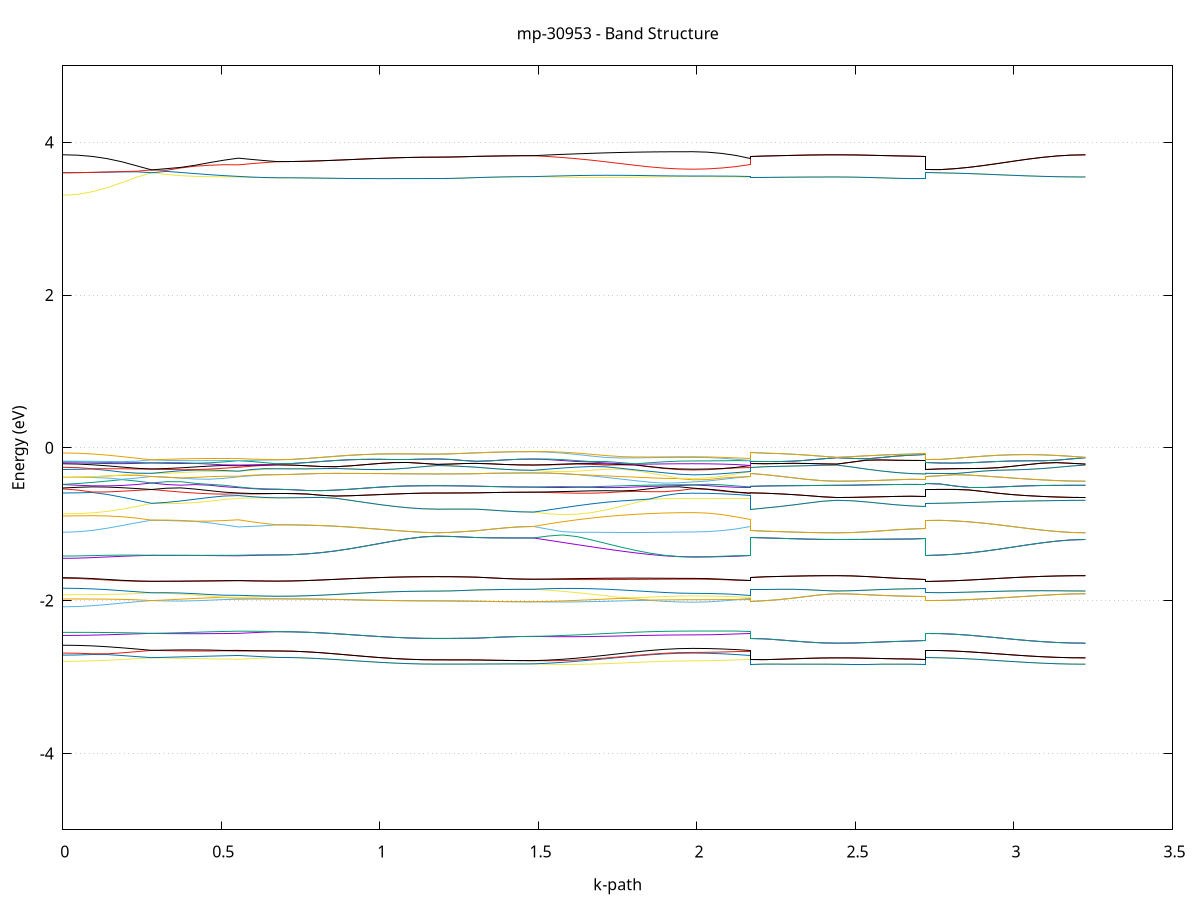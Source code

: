 set title 'mp-30953 - Band Structure'
set xlabel 'k-path'
set ylabel 'Energy (eV)'
set grid y
set yrange [-5:5]
set terminal png size 800,600
set output 'mp-30953_bands_gnuplot.png'
plot '-' using 1:2 with lines notitle, '-' using 1:2 with lines notitle, '-' using 1:2 with lines notitle, '-' using 1:2 with lines notitle, '-' using 1:2 with lines notitle, '-' using 1:2 with lines notitle, '-' using 1:2 with lines notitle, '-' using 1:2 with lines notitle, '-' using 1:2 with lines notitle, '-' using 1:2 with lines notitle, '-' using 1:2 with lines notitle, '-' using 1:2 with lines notitle, '-' using 1:2 with lines notitle, '-' using 1:2 with lines notitle, '-' using 1:2 with lines notitle, '-' using 1:2 with lines notitle, '-' using 1:2 with lines notitle, '-' using 1:2 with lines notitle, '-' using 1:2 with lines notitle, '-' using 1:2 with lines notitle, '-' using 1:2 with lines notitle, '-' using 1:2 with lines notitle, '-' using 1:2 with lines notitle, '-' using 1:2 with lines notitle, '-' using 1:2 with lines notitle, '-' using 1:2 with lines notitle, '-' using 1:2 with lines notitle, '-' using 1:2 with lines notitle, '-' using 1:2 with lines notitle, '-' using 1:2 with lines notitle, '-' using 1:2 with lines notitle, '-' using 1:2 with lines notitle, '-' using 1:2 with lines notitle, '-' using 1:2 with lines notitle, '-' using 1:2 with lines notitle, '-' using 1:2 with lines notitle, '-' using 1:2 with lines notitle, '-' using 1:2 with lines notitle, '-' using 1:2 with lines notitle, '-' using 1:2 with lines notitle, '-' using 1:2 with lines notitle, '-' using 1:2 with lines notitle, '-' using 1:2 with lines notitle, '-' using 1:2 with lines notitle, '-' using 1:2 with lines notitle, '-' using 1:2 with lines notitle, '-' using 1:2 with lines notitle, '-' using 1:2 with lines notitle, '-' using 1:2 with lines notitle, '-' using 1:2 with lines notitle, '-' using 1:2 with lines notitle, '-' using 1:2 with lines notitle, '-' using 1:2 with lines notitle, '-' using 1:2 with lines notitle, '-' using 1:2 with lines notitle, '-' using 1:2 with lines notitle, '-' using 1:2 with lines notitle, '-' using 1:2 with lines notitle, '-' using 1:2 with lines notitle, '-' using 1:2 with lines notitle, '-' using 1:2 with lines notitle, '-' using 1:2 with lines notitle, '-' using 1:2 with lines notitle, '-' using 1:2 with lines notitle, '-' using 1:2 with lines notitle, '-' using 1:2 with lines notitle, '-' using 1:2 with lines notitle, '-' using 1:2 with lines notitle, '-' using 1:2 with lines notitle, '-' using 1:2 with lines notitle, '-' using 1:2 with lines notitle, '-' using 1:2 with lines notitle, '-' using 1:2 with lines notitle, '-' using 1:2 with lines notitle, '-' using 1:2 with lines notitle, '-' using 1:2 with lines notitle, '-' using 1:2 with lines notitle, '-' using 1:2 with lines notitle, '-' using 1:2 with lines notitle, '-' using 1:2 with lines notitle, '-' using 1:2 with lines notitle, '-' using 1:2 with lines notitle, '-' using 1:2 with lines notitle, '-' using 1:2 with lines notitle, '-' using 1:2 with lines notitle, '-' using 1:2 with lines notitle, '-' using 1:2 with lines notitle, '-' using 1:2 with lines notitle, '-' using 1:2 with lines notitle, '-' using 1:2 with lines notitle, '-' using 1:2 with lines notitle, '-' using 1:2 with lines notitle, '-' using 1:2 with lines notitle, '-' using 1:2 with lines notitle, '-' using 1:2 with lines notitle, '-' using 1:2 with lines notitle, '-' using 1:2 with lines notitle, '-' using 1:2 with lines notitle, '-' using 1:2 with lines notitle, '-' using 1:2 with lines notitle, '-' using 1:2 with lines notitle, '-' using 1:2 with lines notitle, '-' using 1:2 with lines notitle, '-' using 1:2 with lines notitle, '-' using 1:2 with lines notitle, '-' using 1:2 with lines notitle, '-' using 1:2 with lines notitle, '-' using 1:2 with lines notitle, '-' using 1:2 with lines notitle, '-' using 1:2 with lines notitle, '-' using 1:2 with lines notitle, '-' using 1:2 with lines notitle, '-' using 1:2 with lines notitle, '-' using 1:2 with lines notitle, '-' using 1:2 with lines notitle, '-' using 1:2 with lines notitle, '-' using 1:2 with lines notitle, '-' using 1:2 with lines notitle, '-' using 1:2 with lines notitle, '-' using 1:2 with lines notitle, '-' using 1:2 with lines notitle, '-' using 1:2 with lines notitle, '-' using 1:2 with lines notitle, '-' using 1:2 with lines notitle, '-' using 1:2 with lines notitle, '-' using 1:2 with lines notitle, '-' using 1:2 with lines notitle, '-' using 1:2 with lines notitle
0.000000 -14.420345
0.046739 -14.420245
0.093479 -14.419945
0.140218 -14.419345
0.186958 -14.418645
0.233697 -14.417745
0.280437 -14.416745
0.280437 -14.416745
0.325992 -14.417045
0.371548 -14.417445
0.417103 -14.417745
0.462658 -14.418045
0.508214 -14.418345
0.553769 -14.418545
0.553769 -14.418545
0.594877 -14.418045
0.635985 -14.417445
0.677093 -14.416745
0.677093 -14.416745
0.722884 -14.416845
0.768676 -14.417145
0.814468 -14.417745
0.860260 -14.418345
0.906052 -14.419045
0.951843 -14.419745
0.997635 -14.420445
1.043427 -14.421045
1.089219 -14.421445
1.135011 -14.421745
1.180803 -14.421845
1.180803 -14.421845
1.221910 -14.421845
1.263018 -14.421845
1.304126 -14.421845
1.304126 -14.421845
1.349149 -14.421845
1.394172 -14.421845
1.439194 -14.421845
1.484217 -14.421845
1.484217 -14.421845
1.530009 -14.422345
1.575801 -14.422545
1.621593 -14.422645
1.667385 -14.422545
1.713176 -14.422245
1.758968 -14.421945
1.804760 -14.421445
1.850552 -14.421045
1.896344 -14.420745
1.942136 -14.420445
1.987927 -14.420345
1.987927 -14.420345
2.032950 -14.420245
2.077973 -14.419945
2.122996 -14.419345
2.168018 -14.418545
2.168018 -14.421845
2.213574 -14.421845
2.259129 -14.421845
2.304684 -14.421845
2.350240 -14.421745
2.395795 -14.421745
2.441350 -14.421745
2.441350 -14.421745
2.488090 -14.421745
2.534829 -14.421845
2.581569 -14.421845
2.628308 -14.421845
2.675048 -14.421845
2.721787 -14.421845
2.721787 -14.416745
2.767579 -14.416845
2.813371 -14.417145
2.859163 -14.417645
2.904955 -14.418345
2.950747 -14.419045
2.996538 -14.419745
3.042330 -14.420445
3.088122 -14.420945
3.133914 -14.421445
3.179706 -14.421745
3.225497 -14.421745
e
0.000000 -14.412345
0.046739 -14.412445
0.093479 -14.412945
0.140218 -14.413745
0.186958 -14.414645
0.233697 -14.415645
0.280437 -14.416745
0.280437 -14.416745
0.325992 -14.416445
0.371548 -14.416045
0.417103 -14.415745
0.462658 -14.415345
0.508214 -14.415045
0.553769 -14.414745
0.553769 -14.414745
0.594877 -14.415345
0.635985 -14.416045
0.677093 -14.416745
0.677093 -14.416745
0.722884 -14.416845
0.768676 -14.417145
0.814468 -14.417745
0.860260 -14.418345
0.906052 -14.419045
0.951843 -14.419745
0.997635 -14.420445
1.043427 -14.421045
1.089219 -14.421445
1.135011 -14.421745
1.180803 -14.421845
1.180803 -14.421845
1.221910 -14.421845
1.263018 -14.421845
1.304126 -14.421845
1.304126 -14.421845
1.349149 -14.421845
1.394172 -14.421845
1.439194 -14.421845
1.484217 -14.421845
1.484217 -14.421845
1.530009 -14.421145
1.575801 -14.420245
1.621593 -14.419245
1.667385 -14.418145
1.713176 -14.416945
1.758968 -14.415845
1.804760 -14.414645
1.850552 -14.413745
1.896344 -14.412945
1.942136 -14.412445
1.987927 -14.412345
1.987927 -14.412345
2.032950 -14.412445
2.077973 -14.412945
2.122996 -14.413745
2.168018 -14.414745
2.168018 -14.421845
2.213574 -14.421845
2.259129 -14.421845
2.304684 -14.421845
2.350240 -14.421745
2.395795 -14.421745
2.441350 -14.421745
2.441350 -14.421745
2.488090 -14.421745
2.534829 -14.421845
2.581569 -14.421845
2.628308 -14.421845
2.675048 -14.421845
2.721787 -14.421845
2.721787 -14.416745
2.767579 -14.416845
2.813371 -14.417145
2.859163 -14.417645
2.904955 -14.418345
2.950747 -14.419045
2.996538 -14.419745
3.042330 -14.420445
3.088122 -14.420945
3.133914 -14.421445
3.179706 -14.421745
3.225497 -14.421745
e
0.000000 -14.368345
0.046739 -14.368145
0.093479 -14.367645
0.140218 -14.366945
0.186958 -14.366145
0.233697 -14.365145
0.280437 -14.364145
0.280437 -14.364145
0.325992 -14.364445
0.371548 -14.364745
0.417103 -14.365045
0.462658 -14.365345
0.508214 -14.365645
0.553769 -14.365945
0.553769 -14.365945
0.594877 -14.365345
0.635985 -14.364745
0.677093 -14.364045
0.677093 -14.364045
0.722884 -14.363945
0.768676 -14.363645
0.814468 -14.363145
0.860260 -14.362545
0.906052 -14.361945
0.951843 -14.361245
0.997635 -14.360645
1.043427 -14.360145
1.089219 -14.359745
1.135011 -14.359545
1.180803 -14.359445
1.180803 -14.359445
1.221910 -14.359445
1.263018 -14.359445
1.304126 -14.359445
1.304126 -14.359445
1.349149 -14.359445
1.394172 -14.359345
1.439194 -14.359345
1.484217 -14.359345
1.484217 -14.359345
1.530009 -14.359945
1.575801 -14.360745
1.621593 -14.361645
1.667385 -14.362645
1.713176 -14.363745
1.758968 -14.364845
1.804760 -14.365945
1.850552 -14.366845
1.896344 -14.367545
1.942136 -14.368045
1.987927 -14.368245
1.987927 -14.368245
2.032950 -14.368045
2.077973 -14.367545
2.122996 -14.366845
2.168018 -14.365945
2.168018 -14.359445
2.213574 -14.359445
2.259129 -14.359445
2.304684 -14.359445
2.350240 -14.359545
2.395795 -14.359545
2.441350 -14.359545
2.441350 -14.359545
2.488090 -14.359545
2.534829 -14.359545
2.581569 -14.359445
2.628308 -14.359445
2.675048 -14.359445
2.721787 -14.359445
2.721787 -14.364145
2.767579 -14.364045
2.813371 -14.363745
2.859163 -14.363245
2.904955 -14.362645
2.950747 -14.362045
2.996538 -14.361345
3.042330 -14.360745
3.088122 -14.360245
3.133914 -14.359845
3.179706 -14.359645
3.225497 -14.359545
e
0.000000 -14.360845
0.046739 -14.360945
0.093479 -14.361245
0.140218 -14.361745
0.186958 -14.362445
0.233697 -14.363245
0.280437 -14.364145
0.280437 -14.364145
0.325992 -14.363845
0.371548 -14.363545
0.417103 -14.363245
0.462658 -14.362945
0.508214 -14.362645
0.553769 -14.362445
0.553769 -14.362445
0.594877 -14.362945
0.635985 -14.363445
0.677093 -14.364045
0.677093 -14.364045
0.722884 -14.363945
0.768676 -14.363645
0.814468 -14.363145
0.860260 -14.362545
0.906052 -14.361945
0.951843 -14.361245
0.997635 -14.360645
1.043427 -14.360145
1.089219 -14.359745
1.135011 -14.359545
1.180803 -14.359445
1.180803 -14.359445
1.221910 -14.359445
1.263018 -14.359445
1.304126 -14.359445
1.304126 -14.359445
1.349149 -14.359445
1.394172 -14.359345
1.439194 -14.359345
1.484217 -14.359345
1.484217 -14.359345
1.530009 -14.358945
1.575801 -14.358745
1.621593 -14.358645
1.667385 -14.358845
1.713176 -14.359045
1.758968 -14.359445
1.804760 -14.359745
1.850552 -14.360145
1.896344 -14.360545
1.942136 -14.360745
1.987927 -14.360845
1.987927 -14.360845
2.032950 -14.360945
2.077973 -14.361245
2.122996 -14.361745
2.168018 -14.362445
2.168018 -14.359445
2.213574 -14.359445
2.259129 -14.359445
2.304684 -14.359445
2.350240 -14.359545
2.395795 -14.359545
2.441350 -14.359545
2.441350 -14.359545
2.488090 -14.359545
2.534829 -14.359545
2.581569 -14.359445
2.628308 -14.359445
2.675048 -14.359445
2.721787 -14.359445
2.721787 -14.364145
2.767579 -14.364045
2.813371 -14.363745
2.859163 -14.363245
2.904955 -14.362645
2.950747 -14.362045
2.996538 -14.361345
3.042330 -14.360745
3.088122 -14.360245
3.133914 -14.359845
3.179706 -14.359645
3.225497 -14.359545
e
0.000000 -14.143845
0.046739 -14.143845
0.093479 -14.143845
0.140218 -14.143745
0.186958 -14.143645
0.233697 -14.143545
0.280437 -14.143445
0.280437 -14.143445
0.325992 -14.144545
0.371548 -14.145945
0.417103 -14.147245
0.462658 -14.148445
0.508214 -14.149345
0.553769 -14.149845
0.553769 -14.149845
0.594877 -14.149245
0.635985 -14.148445
0.677093 -14.147445
0.677093 -14.147445
0.722884 -14.147445
0.768676 -14.147245
0.814468 -14.147045
0.860260 -14.146645
0.906052 -14.146245
0.951843 -14.145845
0.997635 -14.145445
1.043427 -14.145045
1.089219 -14.144745
1.135011 -14.144545
1.180803 -14.144445
1.180803 -14.144445
1.221910 -14.144445
1.263018 -14.144345
1.304126 -14.144245
1.304126 -14.144245
1.349149 -14.144345
1.394172 -14.144345
1.439194 -14.144445
1.484217 -14.144445
1.484217 -14.144445
1.530009 -14.145145
1.575801 -14.145945
1.621593 -14.146745
1.667385 -14.147645
1.713176 -14.148545
1.758968 -14.149345
1.804760 -14.150045
1.850552 -14.150645
1.896344 -14.151045
1.942136 -14.151345
1.987927 -14.151445
1.987927 -14.151445
2.032950 -14.151345
2.077973 -14.151045
2.122996 -14.150545
2.168018 -14.149845
2.168018 -14.144245
2.213574 -14.143845
2.259129 -14.143245
2.304684 -14.142645
2.350240 -14.142145
2.395795 -14.141745
2.441350 -14.141645
2.441350 -14.141645
2.488090 -14.141645
2.534829 -14.141645
2.581569 -14.141645
2.628308 -14.141545
2.675048 -14.141545
2.721787 -14.141545
2.721787 -14.143445
2.767579 -14.143445
2.813371 -14.143345
2.859163 -14.143145
2.904955 -14.142945
2.950747 -14.142745
2.996538 -14.142445
3.042330 -14.142145
3.088122 -14.141945
3.133914 -14.141745
3.179706 -14.141645
3.225497 -14.141645
e
0.000000 -14.142745
0.046739 -14.142845
0.093479 -14.142845
0.140218 -14.143045
0.186958 -14.143145
0.233697 -14.143245
0.280437 -14.143445
0.280437 -14.143445
0.325992 -14.142645
0.371548 -14.142345
0.417103 -14.142545
0.462658 -14.142945
0.508214 -14.143645
0.553769 -14.144245
0.553769 -14.144245
0.594877 -14.145345
0.635985 -14.146445
0.677093 -14.147445
0.677093 -14.147445
0.722884 -14.147445
0.768676 -14.147245
0.814468 -14.147045
0.860260 -14.146645
0.906052 -14.146245
0.951843 -14.145845
0.997635 -14.145345
1.043427 -14.145045
1.089219 -14.144745
1.135011 -14.144545
1.180803 -14.144445
1.180803 -14.144445
1.221910 -14.144445
1.263018 -14.144345
1.304126 -14.144245
1.304126 -14.144245
1.349149 -14.144345
1.394172 -14.144345
1.439194 -14.144445
1.484217 -14.144445
1.484217 -14.144445
1.530009 -14.143845
1.575801 -14.143445
1.621593 -14.143145
1.667385 -14.142845
1.713176 -14.142745
1.758968 -14.142745
1.804760 -14.142745
1.850552 -14.142745
1.896344 -14.142745
1.942136 -14.142745
1.987927 -14.142745
1.987927 -14.142745
2.032950 -14.142845
2.077973 -14.143245
2.122996 -14.143645
2.168018 -14.144245
2.168018 -14.144245
2.213574 -14.143845
2.259129 -14.143245
2.304684 -14.142645
2.350240 -14.142145
2.395795 -14.141745
2.441350 -14.141645
2.441350 -14.141645
2.488090 -14.141645
2.534829 -14.141645
2.581569 -14.141645
2.628308 -14.141545
2.675048 -14.141545
2.721787 -14.141545
2.721787 -14.143445
2.767579 -14.143445
2.813371 -14.143345
2.859163 -14.143145
2.904955 -14.142945
2.950747 -14.142745
2.996538 -14.142445
3.042330 -14.142145
3.088122 -14.141945
3.133914 -14.141745
3.179706 -14.141645
3.225497 -14.141645
e
0.000000 -14.128245
0.046739 -14.128145
0.093479 -14.128045
0.140218 -14.127745
0.186958 -14.127445
0.233697 -14.126945
0.280437 -14.126445
0.280437 -14.126445
0.325992 -14.126745
0.371548 -14.126945
0.417103 -14.126945
0.462658 -14.126845
0.508214 -14.126745
0.553769 -14.126745
0.553769 -14.126745
0.594877 -14.126345
0.635985 -14.125945
0.677093 -14.125545
0.677093 -14.125545
0.722884 -14.125545
0.768676 -14.125645
0.814468 -14.125845
0.860260 -14.126045
0.906052 -14.126245
0.951843 -14.126445
0.997635 -14.126645
1.043427 -14.126845
1.089219 -14.126945
1.135011 -14.127045
1.180803 -14.127045
1.180803 -14.127045
1.221910 -14.127045
1.263018 -14.127145
1.304126 -14.127245
1.304126 -14.127245
1.349149 -14.127145
1.394172 -14.127145
1.439194 -14.127145
1.484217 -14.127045
1.484217 -14.127045
1.530009 -14.127445
1.575801 -14.127645
1.621593 -14.127845
1.667385 -14.127945
1.713176 -14.127945
1.758968 -14.127945
1.804760 -14.127945
1.850552 -14.127845
1.896344 -14.127745
1.942136 -14.127645
1.987927 -14.127645
1.987927 -14.127645
2.032950 -14.127645
2.077973 -14.127445
2.122996 -14.127145
2.168018 -14.126745
2.168018 -14.127245
2.213574 -14.127445
2.259129 -14.127745
2.304684 -14.127945
2.350240 -14.128145
2.395795 -14.128245
2.441350 -14.128345
2.441350 -14.128345
2.488090 -14.128345
2.534829 -14.128345
2.581569 -14.128445
2.628308 -14.128445
2.675048 -14.128545
2.721787 -14.128545
2.721787 -14.126445
2.767579 -14.126545
2.813371 -14.126645
2.859163 -14.126845
2.904955 -14.127045
2.950747 -14.127345
2.996538 -14.127545
3.042330 -14.127845
3.088122 -14.128045
3.133914 -14.128145
3.179706 -14.128245
3.225497 -14.128345
e
0.000000 -14.123545
0.046739 -14.123645
0.093479 -14.124045
0.140218 -14.124545
0.186958 -14.125145
0.233697 -14.125845
0.280437 -14.126445
0.280437 -14.126445
0.325992 -14.126045
0.371548 -14.125745
0.417103 -14.125345
0.462658 -14.124945
0.508214 -14.124645
0.553769 -14.124345
0.553769 -14.124345
0.594877 -14.124745
0.635985 -14.125145
0.677093 -14.125545
0.677093 -14.125545
0.722884 -14.125545
0.768676 -14.125645
0.814468 -14.125845
0.860260 -14.126045
0.906052 -14.126245
0.951843 -14.126445
0.997635 -14.126645
1.043427 -14.126845
1.089219 -14.126945
1.135011 -14.127045
1.180803 -14.127045
1.180803 -14.127045
1.221910 -14.127045
1.263018 -14.127145
1.304126 -14.127245
1.304126 -14.127245
1.349149 -14.127145
1.394172 -14.127145
1.439194 -14.127145
1.484217 -14.127045
1.484217 -14.127045
1.530009 -14.126745
1.575801 -14.126245
1.621593 -14.125745
1.667385 -14.125245
1.713176 -14.124745
1.758968 -14.124245
1.804760 -14.123745
1.850552 -14.123445
1.896344 -14.123145
1.942136 -14.122945
1.987927 -14.122845
1.987927 -14.122845
2.032950 -14.122945
2.077973 -14.123245
2.122996 -14.123745
2.168018 -14.124345
2.168018 -14.127245
2.213574 -14.127445
2.259129 -14.127745
2.304684 -14.127945
2.350240 -14.128145
2.395795 -14.128245
2.441350 -14.128345
2.441350 -14.128345
2.488090 -14.128345
2.534829 -14.128345
2.581569 -14.128445
2.628308 -14.128445
2.675048 -14.128545
2.721787 -14.128545
2.721787 -14.126445
2.767579 -14.126545
2.813371 -14.126645
2.859163 -14.126845
2.904955 -14.127045
2.950747 -14.127345
2.996538 -14.127545
3.042330 -14.127845
3.088122 -14.128045
3.133914 -14.128145
3.179706 -14.128245
3.225497 -14.128345
e
0.000000 -14.119045
0.046739 -14.118945
0.093479 -14.118645
0.140218 -14.118245
0.186958 -14.117645
0.233697 -14.117045
0.280437 -14.116345
0.280437 -14.116345
0.325992 -14.116645
0.371548 -14.116945
0.417103 -14.117245
0.462658 -14.117645
0.508214 -14.117945
0.553769 -14.118145
0.553769 -14.118145
0.594877 -14.117745
0.635985 -14.117245
0.677093 -14.116745
0.677093 -14.116745
0.722884 -14.116845
0.768676 -14.117045
0.814468 -14.117245
0.860260 -14.117645
0.906052 -14.118045
0.951843 -14.118445
0.997635 -14.118845
1.043427 -14.119245
1.089219 -14.119545
1.135011 -14.119745
1.180803 -14.119845
1.180803 -14.119845
1.221910 -14.119845
1.263018 -14.119745
1.304126 -14.119645
1.304126 -14.119645
1.349149 -14.119745
1.394172 -14.119745
1.439194 -14.119745
1.484217 -14.119745
1.484217 -14.119745
1.530009 -14.120045
1.575801 -14.120245
1.621593 -14.120345
1.667385 -14.120345
1.713176 -14.120245
1.758968 -14.120145
1.804760 -14.120045
1.850552 -14.119945
1.896344 -14.119845
1.942136 -14.119745
1.987927 -14.119745
1.987927 -14.119745
2.032950 -14.119645
2.077973 -14.119345
2.122996 -14.118845
2.168018 -14.118145
2.168018 -14.119645
2.213574 -14.119445
2.259129 -14.119145
2.304684 -14.118845
2.350240 -14.118545
2.395795 -14.118445
2.441350 -14.118345
2.441350 -14.118345
2.488090 -14.118345
2.534829 -14.118345
2.581569 -14.118345
2.628308 -14.118345
2.675048 -14.118345
2.721787 -14.118345
2.721787 -14.116345
2.767579 -14.116445
2.813371 -14.116545
2.859163 -14.116745
2.904955 -14.116945
2.950747 -14.117245
2.996538 -14.117445
3.042330 -14.117745
3.088122 -14.118045
3.133914 -14.118245
3.179706 -14.118345
3.225497 -14.118345
e
0.000000 -14.113945
0.046739 -14.114045
0.093479 -14.114245
0.140218 -14.114645
0.186958 -14.115145
0.233697 -14.115745
0.280437 -14.116345
0.280437 -14.116345
0.325992 -14.116145
0.371548 -14.116045
0.417103 -14.115845
0.462658 -14.115745
0.508214 -14.115645
0.553769 -14.115545
0.553769 -14.115545
0.594877 -14.115945
0.635985 -14.116345
0.677093 -14.116745
0.677093 -14.116745
0.722884 -14.116845
0.768676 -14.117045
0.814468 -14.117245
0.860260 -14.117645
0.906052 -14.118045
0.951843 -14.118445
0.997635 -14.118845
1.043427 -14.119245
1.089219 -14.119545
1.135011 -14.119745
1.180803 -14.119845
1.180803 -14.119845
1.221910 -14.119845
1.263018 -14.119745
1.304126 -14.119645
1.304126 -14.119645
1.349149 -14.119745
1.394172 -14.119745
1.439194 -14.119745
1.484217 -14.119745
1.484217 -14.119745
1.530009 -14.119345
1.575801 -14.118845
1.621593 -14.118245
1.667385 -14.117545
1.713176 -14.116945
1.758968 -14.116245
1.804760 -14.115745
1.850552 -14.115245
1.896344 -14.114845
1.942136 -14.114645
1.987927 -14.114545
1.987927 -14.114545
2.032950 -14.114645
2.077973 -14.114845
2.122996 -14.115145
2.168018 -14.115545
2.168018 -14.119645
2.213574 -14.119445
2.259129 -14.119145
2.304684 -14.118845
2.350240 -14.118545
2.395795 -14.118445
2.441350 -14.118345
2.441350 -14.118345
2.488090 -14.118345
2.534829 -14.118345
2.581569 -14.118345
2.628308 -14.118345
2.675048 -14.118345
2.721787 -14.118345
2.721787 -14.116345
2.767579 -14.116445
2.813371 -14.116545
2.859163 -14.116745
2.904955 -14.116945
2.950747 -14.117245
2.996538 -14.117445
3.042330 -14.117745
3.088122 -14.118045
3.133914 -14.118245
3.179706 -14.118345
3.225497 -14.118345
e
0.000000 -14.071245
0.046739 -14.070645
0.093479 -14.069145
0.140218 -14.066645
0.186958 -14.063545
0.233697 -14.060045
0.280437 -14.056345
0.280437 -14.056345
0.325992 -14.056245
0.371548 -14.055945
0.417103 -14.055545
0.462658 -14.055245
0.508214 -14.055145
0.553769 -14.055645
0.553769 -14.055645
0.594877 -14.054145
0.635985 -14.052845
0.677093 -14.051645
0.677093 -14.051645
0.722884 -14.051345
0.768676 -14.050645
0.814468 -14.049545
0.860260 -14.048145
0.906052 -14.046545
0.951843 -14.044845
0.997635 -14.043245
1.043427 -14.041845
1.089219 -14.040745
1.135011 -14.040045
1.180803 -14.039845
1.180803 -14.039845
1.221910 -14.039845
1.263018 -14.039945
1.304126 -14.040145
1.304126 -14.040145
1.349149 -14.040045
1.394172 -14.039945
1.439194 -14.039945
1.484217 -14.039945
1.484217 -14.039945
1.530009 -14.041445
1.575801 -14.043445
1.621593 -14.045745
1.667385 -14.048345
1.713176 -14.051045
1.758968 -14.053645
1.804760 -14.056145
1.850552 -14.058145
1.896344 -14.059745
1.942136 -14.060745
1.987927 -14.061145
1.987927 -14.061145
2.032950 -14.060745
2.077973 -14.059645
2.122996 -14.057845
2.168018 -14.055645
2.168018 -14.040145
2.213574 -14.040645
2.259129 -14.041445
2.304684 -14.042245
2.350240 -14.043045
2.395795 -14.043545
2.441350 -14.043645
2.441350 -14.043645
2.488090 -14.043645
2.534829 -14.043645
2.581569 -14.043645
2.628308 -14.043645
2.675048 -14.043645
2.721787 -14.043645
2.721787 -14.056345
2.767579 -14.056045
2.813371 -14.055345
2.859163 -14.054145
2.904955 -14.052545
2.950747 -14.050845
2.996538 -14.049045
3.042330 -14.047345
3.088122 -14.045845
3.133914 -14.044645
3.179706 -14.043945
3.225497 -14.043645
e
0.000000 -14.042645
0.046739 -14.043145
0.093479 -14.044445
0.140218 -14.046545
0.186958 -14.049345
0.233697 -14.052745
0.280437 -14.056345
0.280437 -14.056345
0.325992 -14.055945
0.371548 -14.054945
0.417103 -14.053645
0.462658 -14.051945
0.508214 -14.050045
0.553769 -14.048245
0.553769 -14.048245
0.594877 -14.049345
0.635985 -14.050445
0.677093 -14.051645
0.677093 -14.051645
0.722884 -14.051345
0.768676 -14.050645
0.814468 -14.049545
0.860260 -14.048145
0.906052 -14.046545
0.951843 -14.044845
0.997635 -14.043245
1.043427 -14.041845
1.089219 -14.040745
1.135011 -14.040045
1.180803 -14.039845
1.180803 -14.039845
1.221910 -14.039845
1.263018 -14.039945
1.304126 -14.040145
1.304126 -14.040145
1.349149 -14.040045
1.394172 -14.039945
1.439194 -14.039945
1.484217 -14.039945
1.484217 -14.039945
1.530009 -14.038845
1.575801 -14.038245
1.621593 -14.038145
1.667385 -14.038345
1.713176 -14.038945
1.758968 -14.039645
1.804760 -14.040445
1.850552 -14.041245
1.896344 -14.041945
1.942136 -14.042345
1.987927 -14.042445
1.987927 -14.042445
2.032950 -14.042845
2.077973 -14.044045
2.122996 -14.045845
2.168018 -14.048245
2.168018 -14.040145
2.213574 -14.040645
2.259129 -14.041445
2.304684 -14.042245
2.350240 -14.043045
2.395795 -14.043545
2.441350 -14.043645
2.441350 -14.043645
2.488090 -14.043645
2.534829 -14.043645
2.581569 -14.043645
2.628308 -14.043645
2.675048 -14.043645
2.721787 -14.043645
2.721787 -14.056345
2.767579 -14.056045
2.813371 -14.055345
2.859163 -14.054145
2.904955 -14.052545
2.950747 -14.050845
2.996538 -14.049045
3.042330 -14.047345
3.088122 -14.045845
3.133914 -14.044645
3.179706 -14.043945
3.225497 -14.043645
e
0.000000 -13.891945
0.046739 -13.891945
0.093479 -13.891945
0.140218 -13.891945
0.186958 -13.891945
0.233697 -13.891945
0.280437 -13.891945
0.280437 -13.891945
0.325992 -13.891945
0.371548 -13.891945
0.417103 -13.891945
0.462658 -13.891945
0.508214 -13.891945
0.553769 -13.891945
0.553769 -13.891945
0.594877 -13.891945
0.635985 -13.891945
0.677093 -13.891945
0.677093 -13.891945
0.722884 -13.891945
0.768676 -13.891945
0.814468 -13.891945
0.860260 -13.891945
0.906052 -13.891945
0.951843 -13.891945
0.997635 -13.891945
1.043427 -13.891945
1.089219 -13.891945
1.135011 -13.891945
1.180803 -13.891945
1.180803 -13.891945
1.221910 -13.891945
1.263018 -13.891945
1.304126 -13.891945
1.304126 -13.891945
1.349149 -13.891945
1.394172 -13.891945
1.439194 -13.891945
1.484217 -13.891945
1.484217 -13.891945
1.530009 -13.891945
1.575801 -13.891945
1.621593 -13.891945
1.667385 -13.891945
1.713176 -13.891945
1.758968 -13.891945
1.804760 -13.891945
1.850552 -13.891945
1.896344 -13.891945
1.942136 -13.891945
1.987927 -13.891945
1.987927 -13.891945
2.032950 -13.891945
2.077973 -13.891945
2.122996 -13.891945
2.168018 -13.891945
2.168018 -13.891945
2.213574 -13.891945
2.259129 -13.891945
2.304684 -13.891945
2.350240 -13.891945
2.395795 -13.891945
2.441350 -13.891945
2.441350 -13.891945
2.488090 -13.891945
2.534829 -13.891945
2.581569 -13.891945
2.628308 -13.891945
2.675048 -13.891945
2.721787 -13.891945
2.721787 -13.891945
2.767579 -13.891945
2.813371 -13.891945
2.859163 -13.891945
2.904955 -13.891945
2.950747 -13.891945
2.996538 -13.891945
3.042330 -13.891945
3.088122 -13.891945
3.133914 -13.891945
3.179706 -13.891945
3.225497 -13.891945
e
0.000000 -13.891945
0.046739 -13.891945
0.093479 -13.891945
0.140218 -13.891945
0.186958 -13.891945
0.233697 -13.891945
0.280437 -13.891945
0.280437 -13.891945
0.325992 -13.891945
0.371548 -13.891945
0.417103 -13.891945
0.462658 -13.891945
0.508214 -13.891945
0.553769 -13.891945
0.553769 -13.891945
0.594877 -13.891945
0.635985 -13.891945
0.677093 -13.891945
0.677093 -13.891945
0.722884 -13.891945
0.768676 -13.891945
0.814468 -13.891945
0.860260 -13.891945
0.906052 -13.891945
0.951843 -13.891945
0.997635 -13.891945
1.043427 -13.891945
1.089219 -13.891945
1.135011 -13.891945
1.180803 -13.891945
1.180803 -13.891945
1.221910 -13.891945
1.263018 -13.891945
1.304126 -13.891945
1.304126 -13.891945
1.349149 -13.891945
1.394172 -13.891945
1.439194 -13.891945
1.484217 -13.891945
1.484217 -13.891945
1.530009 -13.891945
1.575801 -13.891945
1.621593 -13.891945
1.667385 -13.891945
1.713176 -13.891945
1.758968 -13.891945
1.804760 -13.891945
1.850552 -13.891945
1.896344 -13.891945
1.942136 -13.891945
1.987927 -13.891945
1.987927 -13.891945
2.032950 -13.891945
2.077973 -13.891945
2.122996 -13.891945
2.168018 -13.891945
2.168018 -13.891945
2.213574 -13.891945
2.259129 -13.891945
2.304684 -13.891945
2.350240 -13.891945
2.395795 -13.891945
2.441350 -13.891945
2.441350 -13.891945
2.488090 -13.891945
2.534829 -13.891945
2.581569 -13.891945
2.628308 -13.891945
2.675048 -13.891945
2.721787 -13.891945
2.721787 -13.891945
2.767579 -13.891945
2.813371 -13.891945
2.859163 -13.891945
2.904955 -13.891945
2.950747 -13.891945
2.996538 -13.891945
3.042330 -13.891945
3.088122 -13.891945
3.133914 -13.891945
3.179706 -13.891945
3.225497 -13.891945
e
0.000000 -13.819045
0.046739 -13.818945
0.093479 -13.818445
0.140218 -13.817745
0.186958 -13.816845
0.233697 -13.815745
0.280437 -13.814645
0.280437 -13.814645
0.325992 -13.814845
0.371548 -13.815045
0.417103 -13.815245
0.462658 -13.815445
0.508214 -13.815645
0.553769 -13.815945
0.553769 -13.815945
0.594877 -13.815345
0.635985 -13.814745
0.677093 -13.814245
0.677093 -13.814245
0.722884 -13.814245
0.768676 -13.814245
0.814468 -13.814245
0.860260 -13.814245
0.906052 -13.814145
0.951843 -13.814145
0.997635 -13.814145
1.043427 -13.814045
1.089219 -13.814045
1.135011 -13.814045
1.180803 -13.814045
1.180803 -13.814045
1.221910 -13.814045
1.263018 -13.814045
1.304126 -13.814045
1.304126 -13.814045
1.349149 -13.814045
1.394172 -13.814045
1.439194 -13.814045
1.484217 -13.814045
1.484217 -13.814045
1.530009 -13.814045
1.575801 -13.814145
1.621593 -13.814145
1.667385 -13.814245
1.713176 -13.814745
1.758968 -13.815545
1.804760 -13.816345
1.850552 -13.817045
1.896344 -13.817545
1.942136 -13.817845
1.987927 -13.817945
1.987927 -13.817945
2.032950 -13.817845
2.077973 -13.817445
2.122996 -13.816745
2.168018 -13.815945
2.168018 -13.814045
2.213574 -13.814045
2.259129 -13.814045
2.304684 -13.814045
2.350240 -13.814045
2.395795 -13.814045
2.441350 -13.814045
2.441350 -13.814045
2.488090 -13.814045
2.534829 -13.814045
2.581569 -13.814045
2.628308 -13.814045
2.675048 -13.814045
2.721787 -13.814045
2.721787 -13.814645
2.767579 -13.814545
2.813371 -13.814345
2.859163 -13.814245
2.904955 -13.814245
2.950747 -13.814245
2.996538 -13.814145
3.042330 -13.814145
3.088122 -13.814145
3.133914 -13.814145
3.179706 -13.814045
3.225497 -13.814045
e
0.000000 -13.814445
0.046739 -13.814445
0.093479 -13.814445
0.140218 -13.814445
0.186958 -13.814345
0.233697 -13.814345
0.280437 -13.814645
0.280437 -13.814645
0.325992 -13.814345
0.371548 -13.814345
0.417103 -13.814345
0.462658 -13.814345
0.508214 -13.814345
0.553769 -13.814345
0.553769 -13.814345
0.594877 -13.814345
0.635985 -13.814245
0.677093 -13.814245
0.677093 -13.814245
0.722884 -13.814245
0.768676 -13.814245
0.814468 -13.814245
0.860260 -13.814245
0.906052 -13.814145
0.951843 -13.814145
0.997635 -13.814145
1.043427 -13.814045
1.089219 -13.814045
1.135011 -13.814045
1.180803 -13.814045
1.180803 -13.814045
1.221910 -13.814045
1.263018 -13.814045
1.304126 -13.814045
1.304126 -13.814045
1.349149 -13.814045
1.394172 -13.814045
1.439194 -13.814045
1.484217 -13.814045
1.484217 -13.814045
1.530009 -13.814045
1.575801 -13.814045
1.621593 -13.814045
1.667385 -13.814145
1.713176 -13.814245
1.758968 -13.814345
1.804760 -13.814345
1.850552 -13.814345
1.896344 -13.814445
1.942136 -13.814445
1.987927 -13.814445
1.987927 -13.814445
2.032950 -13.814445
2.077973 -13.814445
2.122996 -13.814345
2.168018 -13.814345
2.168018 -13.814045
2.213574 -13.814045
2.259129 -13.814045
2.304684 -13.814045
2.350240 -13.814045
2.395795 -13.814045
2.441350 -13.814045
2.441350 -13.814045
2.488090 -13.814045
2.534829 -13.814045
2.581569 -13.814045
2.628308 -13.814045
2.675048 -13.814045
2.721787 -13.814045
2.721787 -13.814645
2.767579 -13.814545
2.813371 -13.814345
2.859163 -13.814245
2.904955 -13.814245
2.950747 -13.814245
2.996538 -13.814145
3.042330 -13.814145
3.088122 -13.814145
3.133914 -13.814145
3.179706 -13.814045
3.225497 -13.814045
e
0.000000 -13.814145
0.046739 -13.814145
0.093479 -13.814145
0.140218 -13.814145
0.186958 -13.814145
0.233697 -13.814245
0.280437 -13.814245
0.280437 -13.814245
0.325992 -13.814245
0.371548 -13.814245
0.417103 -13.814245
0.462658 -13.814245
0.508214 -13.814245
0.553769 -13.814145
0.553769 -13.814145
0.594877 -13.814245
0.635985 -13.814245
0.677093 -13.814045
0.677093 -13.814045
0.722884 -13.814045
0.768676 -13.813845
0.814468 -13.813545
0.860260 -13.813245
0.906052 -13.812945
0.951843 -13.812645
0.997635 -13.812445
1.043427 -13.812345
1.089219 -13.812245
1.135011 -13.812245
1.180803 -13.812145
1.180803 -13.812145
1.221910 -13.812145
1.263018 -13.812145
1.304126 -13.812145
1.304126 -13.812145
1.349149 -13.812145
1.394172 -13.812145
1.439194 -13.812145
1.484217 -13.812145
1.484217 -13.812145
1.530009 -13.812445
1.575801 -13.812845
1.621593 -13.813345
1.667385 -13.813845
1.713176 -13.814045
1.758968 -13.814045
1.804760 -13.814045
1.850552 -13.814045
1.896344 -13.814045
1.942136 -13.814145
1.987927 -13.814145
1.987927 -13.814145
2.032950 -13.814145
2.077973 -13.814145
2.122996 -13.814145
2.168018 -13.814145
2.168018 -13.812145
2.213574 -13.812245
2.259129 -13.812245
2.304684 -13.812245
2.350240 -13.812245
2.395795 -13.812345
2.441350 -13.812345
2.441350 -13.812345
2.488090 -13.812345
2.534829 -13.812345
2.581569 -13.812345
2.628308 -13.812345
2.675048 -13.812345
2.721787 -13.812345
2.721787 -13.814245
2.767579 -13.814245
2.813371 -13.814245
2.859163 -13.813945
2.904955 -13.813645
2.950747 -13.813245
2.996538 -13.812945
3.042330 -13.812645
3.088122 -13.812545
3.133914 -13.812445
3.179706 -13.812345
3.225497 -13.812345
e
0.000000 -13.811345
0.046739 -13.811345
0.093479 -13.811545
0.140218 -13.811845
0.186958 -13.812545
0.233697 -13.813445
0.280437 -13.814245
0.280437 -13.814245
0.325992 -13.814245
0.371548 -13.813945
0.417103 -13.813645
0.462658 -13.813245
0.508214 -13.812845
0.553769 -13.812445
0.553769 -13.812445
0.594877 -13.812945
0.635985 -13.813445
0.677093 -13.814045
0.677093 -13.814045
0.722884 -13.814045
0.768676 -13.813845
0.814468 -13.813545
0.860260 -13.813245
0.906052 -13.812945
0.951843 -13.812645
0.997635 -13.812445
1.043427 -13.812345
1.089219 -13.812245
1.135011 -13.812245
1.180803 -13.812145
1.180803 -13.812145
1.221910 -13.812145
1.263018 -13.812145
1.304126 -13.812145
1.304126 -13.812145
1.349149 -13.812145
1.394172 -13.812145
1.439194 -13.812145
1.484217 -13.812145
1.484217 -13.812145
1.530009 -13.811945
1.575801 -13.811845
1.621593 -13.811645
1.667385 -13.811545
1.713176 -13.811545
1.758968 -13.811445
1.804760 -13.811445
1.850552 -13.811345
1.896344 -13.811345
1.942136 -13.811345
1.987927 -13.811345
1.987927 -13.811345
2.032950 -13.811345
2.077973 -13.811545
2.122996 -13.811845
2.168018 -13.812445
2.168018 -13.812145
2.213574 -13.812245
2.259129 -13.812245
2.304684 -13.812245
2.350240 -13.812245
2.395795 -13.812345
2.441350 -13.812345
2.441350 -13.812345
2.488090 -13.812345
2.534829 -13.812345
2.581569 -13.812345
2.628308 -13.812345
2.675048 -13.812345
2.721787 -13.812345
2.721787 -13.814245
2.767579 -13.814245
2.813371 -13.814245
2.859163 -13.813945
2.904955 -13.813645
2.950747 -13.813245
2.996538 -13.812945
3.042330 -13.812645
3.088122 -13.812545
3.133914 -13.812445
3.179706 -13.812345
3.225497 -13.812345
e
0.000000 -13.810345
0.046739 -13.810345
0.093479 -13.810345
0.140218 -13.810245
0.186958 -13.810245
0.233697 -13.810245
0.280437 -13.810145
0.280437 -13.810145
0.325992 -13.810145
0.371548 -13.810145
0.417103 -13.810145
0.462658 -13.810145
0.508214 -13.810145
0.553769 -13.810145
0.553769 -13.810145
0.594877 -13.810145
0.635985 -13.810045
0.677093 -13.809945
0.677093 -13.809945
0.722884 -13.809945
0.768676 -13.809845
0.814468 -13.809645
0.860260 -13.809245
0.906052 -13.808745
0.951843 -13.808245
0.997635 -13.807645
1.043427 -13.807145
1.089219 -13.807145
1.135011 -13.807145
1.180803 -13.807045
1.180803 -13.807045
1.221910 -13.807045
1.263018 -13.807045
1.304126 -13.807045
1.304126 -13.807045
1.349149 -13.807145
1.394172 -13.807145
1.439194 -13.807145
1.484217 -13.807145
1.484217 -13.807145
1.530009 -13.807145
1.575801 -13.807345
1.621593 -13.808045
1.667385 -13.808645
1.713176 -13.809145
1.758968 -13.809545
1.804760 -13.809845
1.850552 -13.810045
1.896344 -13.810145
1.942136 -13.810245
1.987927 -13.810245
1.987927 -13.810245
2.032950 -13.810245
2.077973 -13.810245
2.122996 -13.810145
2.168018 -13.810145
2.168018 -13.807045
2.213574 -13.807045
2.259129 -13.807045
2.304684 -13.807045
2.350240 -13.807045
2.395795 -13.807045
2.441350 -13.807045
2.441350 -13.807045
2.488090 -13.807045
2.534829 -13.807045
2.581569 -13.807145
2.628308 -13.807145
2.675048 -13.807145
2.721787 -13.807145
2.721787 -13.810145
2.767579 -13.810045
2.813371 -13.809945
2.859163 -13.809745
2.904955 -13.809445
2.950747 -13.809045
2.996538 -13.808545
3.042330 -13.807945
3.088122 -13.807445
3.133914 -13.807145
3.179706 -13.807145
3.225497 -13.807045
e
0.000000 -13.808045
0.046739 -13.808245
0.093479 -13.808645
0.140218 -13.809145
0.186958 -13.809645
0.233697 -13.809945
0.280437 -13.810145
0.280437 -13.810145
0.325992 -13.810145
0.371548 -13.810045
0.417103 -13.809945
0.462658 -13.809945
0.508214 -13.809745
0.553769 -13.809645
0.553769 -13.809645
0.594877 -13.809745
0.635985 -13.809945
0.677093 -13.809945
0.677093 -13.809945
0.722884 -13.809945
0.768676 -13.809845
0.814468 -13.809645
0.860260 -13.809245
0.906052 -13.808745
0.951843 -13.808245
0.997635 -13.807645
1.043427 -13.807145
1.089219 -13.807145
1.135011 -13.807145
1.180803 -13.807045
1.180803 -13.807045
1.221910 -13.807045
1.263018 -13.807045
1.304126 -13.807045
1.304126 -13.807045
1.349149 -13.807145
1.394172 -13.807145
1.439194 -13.807145
1.484217 -13.807145
1.484217 -13.807145
1.530009 -13.807145
1.575801 -13.807145
1.621593 -13.807145
1.667385 -13.807145
1.713176 -13.807145
1.758968 -13.807145
1.804760 -13.807145
1.850552 -13.807445
1.896344 -13.807845
1.942136 -13.808045
1.987927 -13.808045
1.987927 -13.808045
2.032950 -13.808245
2.077973 -13.808645
2.122996 -13.809145
2.168018 -13.809645
2.168018 -13.807045
2.213574 -13.807045
2.259129 -13.807045
2.304684 -13.807045
2.350240 -13.807045
2.395795 -13.807045
2.441350 -13.807045
2.441350 -13.807045
2.488090 -13.807045
2.534829 -13.807045
2.581569 -13.807145
2.628308 -13.807145
2.675048 -13.807145
2.721787 -13.807145
2.721787 -13.810145
2.767579 -13.810045
2.813371 -13.809945
2.859163 -13.809745
2.904955 -13.809445
2.950747 -13.809045
2.996538 -13.808545
3.042330 -13.807945
3.088122 -13.807445
3.133914 -13.807145
3.179706 -13.807145
3.225497 -13.807045
e
0.000000 -13.807245
0.046739 -13.807245
0.093479 -13.807245
0.140218 -13.807245
0.186958 -13.807245
0.233697 -13.807245
0.280437 -13.807245
0.280437 -13.807245
0.325992 -13.807245
0.371548 -13.807245
0.417103 -13.807245
0.462658 -13.807245
0.508214 -13.807245
0.553769 -13.807245
0.553769 -13.807245
0.594877 -13.807245
0.635985 -13.807245
0.677093 -13.807245
0.677093 -13.807245
0.722884 -13.807245
0.768676 -13.807145
0.814468 -13.807145
0.860260 -13.807145
0.906052 -13.807145
0.951843 -13.807145
0.997635 -13.807145
1.043427 -13.807045
1.089219 -13.806545
1.135011 -13.806245
1.180803 -13.806145
1.180803 -13.806145
1.221910 -13.806145
1.263018 -13.806145
1.304126 -13.806145
1.304126 -13.806145
1.349149 -13.806145
1.394172 -13.806145
1.439194 -13.806145
1.484217 -13.806145
1.484217 -13.806145
1.530009 -13.806645
1.575801 -13.807045
1.621593 -13.807145
1.667385 -13.807145
1.713176 -13.807145
1.758968 -13.807145
1.804760 -13.807145
1.850552 -13.807145
1.896344 -13.807245
1.942136 -13.807245
1.987927 -13.807245
1.987927 -13.807245
2.032950 -13.807245
2.077973 -13.807245
2.122996 -13.807245
2.168018 -13.807245
2.168018 -13.806145
2.213574 -13.806245
2.259129 -13.806245
2.304684 -13.806345
2.350240 -13.806445
2.395795 -13.806445
2.441350 -13.806545
2.441350 -13.806545
2.488090 -13.806545
2.534829 -13.806545
2.581569 -13.806545
2.628308 -13.806545
2.675048 -13.806545
2.721787 -13.806545
2.721787 -13.807245
2.767579 -13.807245
2.813371 -13.807145
2.859163 -13.807145
2.904955 -13.807145
2.950747 -13.807145
2.996538 -13.807145
3.042330 -13.807145
3.088122 -13.807145
3.133914 -13.806945
3.179706 -13.806645
3.225497 -13.806545
e
0.000000 -13.807145
0.046739 -13.807145
0.093479 -13.807145
0.140218 -13.807145
0.186958 -13.807145
0.233697 -13.807145
0.280437 -13.807245
0.280437 -13.807245
0.325992 -13.807245
0.371548 -13.807245
0.417103 -13.807245
0.462658 -13.807145
0.508214 -13.807145
0.553769 -13.807145
0.553769 -13.807145
0.594877 -13.807145
0.635985 -13.807245
0.677093 -13.807245
0.677093 -13.807245
0.722884 -13.807245
0.768676 -13.807145
0.814468 -13.807145
0.860260 -13.807145
0.906052 -13.807145
0.951843 -13.807145
0.997635 -13.807145
1.043427 -13.807045
1.089219 -13.806545
1.135011 -13.806245
1.180803 -13.806145
1.180803 -13.806145
1.221910 -13.806145
1.263018 -13.806145
1.304126 -13.806145
1.304126 -13.806145
1.349149 -13.806145
1.394172 -13.806145
1.439194 -13.806145
1.484217 -13.806145
1.484217 -13.806145
1.530009 -13.805745
1.575801 -13.805545
1.621593 -13.805545
1.667385 -13.805745
1.713176 -13.806145
1.758968 -13.806545
1.804760 -13.807045
1.850552 -13.807145
1.896344 -13.807145
1.942136 -13.807145
1.987927 -13.807145
1.987927 -13.807145
2.032950 -13.807145
2.077973 -13.807145
2.122996 -13.807145
2.168018 -13.807145
2.168018 -13.806145
2.213574 -13.806245
2.259129 -13.806245
2.304684 -13.806345
2.350240 -13.806445
2.395795 -13.806445
2.441350 -13.806545
2.441350 -13.806545
2.488090 -13.806545
2.534829 -13.806545
2.581569 -13.806545
2.628308 -13.806545
2.675048 -13.806545
2.721787 -13.806545
2.721787 -13.807245
2.767579 -13.807245
2.813371 -13.807145
2.859163 -13.807145
2.904955 -13.807145
2.950747 -13.807145
2.996538 -13.807145
3.042330 -13.807145
3.088122 -13.807145
3.133914 -13.806945
3.179706 -13.806645
3.225497 -13.806545
e
0.000000 -13.169145
0.046739 -13.168845
0.093479 -13.167945
0.140218 -13.166545
0.186958 -13.164745
0.233697 -13.162745
0.280437 -13.160545
0.280437 -13.160545
0.325992 -13.161245
0.371548 -13.161945
0.417103 -13.162645
0.462658 -13.163345
0.508214 -13.164045
0.553769 -13.164645
0.553769 -13.164645
0.594877 -13.163345
0.635985 -13.161945
0.677093 -13.160545
0.677093 -13.160545
0.722884 -13.160745
0.768676 -13.161245
0.814468 -13.162145
0.860260 -13.163245
0.906052 -13.164545
0.951843 -13.165945
0.997635 -13.167245
1.043427 -13.168445
1.089219 -13.169345
1.135011 -13.169945
1.180803 -13.170145
1.180803 -13.170145
1.221910 -13.170145
1.263018 -13.170145
1.304126 -13.170145
1.304126 -13.170145
1.349149 -13.170145
1.394172 -13.170145
1.439194 -13.170045
1.484217 -13.170045
1.484217 -13.170045
1.530009 -13.170945
1.575801 -13.171445
1.621593 -13.171645
1.667385 -13.171545
1.713176 -13.171245
1.758968 -13.170845
1.804760 -13.170345
1.850552 -13.169845
1.896344 -13.169545
1.942136 -13.169245
1.987927 -13.169245
1.987927 -13.169245
2.032950 -13.168845
2.077973 -13.167945
2.122996 -13.166545
2.168018 -13.164645
2.168018 -13.170145
2.213574 -13.170145
2.259129 -13.170145
2.304684 -13.170245
2.350240 -13.170245
2.395795 -13.170245
2.441350 -13.170245
2.441350 -13.170245
2.488090 -13.170245
2.534829 -13.170145
2.581569 -13.170145
2.628308 -13.170145
2.675048 -13.170145
2.721787 -13.170145
2.721787 -13.160545
2.767579 -13.160745
2.813371 -13.161245
2.859163 -13.162145
2.904955 -13.163245
2.950747 -13.164545
2.996538 -13.165945
3.042330 -13.167245
3.088122 -13.168445
3.133914 -13.169445
3.179706 -13.170045
3.225497 -13.170245
e
0.000000 -13.152545
0.046739 -13.152845
0.093479 -13.153645
0.140218 -13.154845
0.186958 -13.156445
0.233697 -13.158445
0.280437 -13.160545
0.280437 -13.160545
0.325992 -13.159845
0.371548 -13.159145
0.417103 -13.158445
0.462658 -13.157845
0.508214 -13.157145
0.553769 -13.156545
0.553769 -13.156545
0.594877 -13.157845
0.635985 -13.159145
0.677093 -13.160545
0.677093 -13.160545
0.722884 -13.160745
0.768676 -13.161245
0.814468 -13.162145
0.860260 -13.163245
0.906052 -13.164545
0.951843 -13.165945
0.997635 -13.167245
1.043427 -13.168445
1.089219 -13.169345
1.135011 -13.169945
1.180803 -13.170145
1.180803 -13.170145
1.221910 -13.170145
1.263018 -13.170145
1.304126 -13.170145
1.304126 -13.170145
1.349149 -13.170145
1.394172 -13.170145
1.439194 -13.170045
1.484217 -13.170045
1.484217 -13.170045
1.530009 -13.168745
1.575801 -13.167145
1.621593 -13.165145
1.667385 -13.163045
1.713176 -13.160845
1.758968 -13.158645
1.804760 -13.156645
1.850552 -13.154945
1.896344 -13.153645
1.942136 -13.152845
1.987927 -13.152545
1.987927 -13.152545
2.032950 -13.152845
2.077973 -13.153645
2.122996 -13.154945
2.168018 -13.156545
2.168018 -13.170145
2.213574 -13.170145
2.259129 -13.170145
2.304684 -13.170245
2.350240 -13.170245
2.395795 -13.170245
2.441350 -13.170245
2.441350 -13.170245
2.488090 -13.170245
2.534829 -13.170145
2.581569 -13.170145
2.628308 -13.170145
2.675048 -13.170145
2.721787 -13.170145
2.721787 -13.160545
2.767579 -13.160745
2.813371 -13.161245
2.859163 -13.162145
2.904955 -13.163245
2.950747 -13.164545
2.996538 -13.165945
3.042330 -13.167245
3.088122 -13.168445
3.133914 -13.169445
3.179706 -13.170045
3.225497 -13.170245
e
0.000000 -12.788345
0.046739 -12.788245
0.093479 -12.787845
0.140218 -12.787145
0.186958 -12.786145
0.233697 -12.784845
0.280437 -12.783245
0.280437 -12.783245
0.325992 -12.791045
0.371548 -12.799645
0.417103 -12.808145
0.462658 -12.815445
0.508214 -12.820745
0.553769 -12.823745
0.553769 -12.823745
0.594877 -12.819645
0.635985 -12.814145
0.677093 -12.807545
0.677093 -12.807545
0.722884 -12.807145
0.768676 -12.806045
0.814468 -12.804145
0.860260 -12.801745
0.906052 -12.798945
0.951843 -12.795945
0.997635 -12.793045
1.043427 -12.790345
1.089219 -12.788245
1.135011 -12.786945
1.180803 -12.786445
1.180803 -12.786445
1.221910 -12.786345
1.263018 -12.785945
1.304126 -12.785345
1.304126 -12.785345
1.349149 -12.785945
1.394172 -12.786345
1.439194 -12.786645
1.484217 -12.786645
1.484217 -12.786645
1.530009 -12.791645
1.575801 -12.797145
1.621593 -12.803145
1.667385 -12.809145
1.713176 -12.815145
1.758968 -12.820645
1.804760 -12.825445
1.850552 -12.829445
1.896344 -12.832445
1.942136 -12.834345
1.987927 -12.834945
1.987927 -12.834945
2.032950 -12.834145
2.077973 -12.832045
2.122996 -12.828545
2.168018 -12.823745
2.168018 -12.785345
2.213574 -12.782845
2.259129 -12.779445
2.304684 -12.775445
2.350240 -12.771845
2.395795 -12.769145
2.441350 -12.768245
2.441350 -12.768245
2.488090 -12.768245
2.534829 -12.768145
2.581569 -12.768045
2.628308 -12.768045
2.675048 -12.767945
2.721787 -12.767945
2.721787 -12.783245
2.767579 -12.782945
2.813371 -12.782145
2.859163 -12.780745
2.904955 -12.779045
2.950747 -12.777045
2.996538 -12.774845
3.042330 -12.772845
3.088122 -12.770945
3.133914 -12.769445
3.179706 -12.768545
3.225497 -12.768245
e
0.000000 -12.774945
0.046739 -12.775245
0.093479 -12.776245
0.140218 -12.777745
0.186958 -12.779545
0.233697 -12.781445
0.280437 -12.783245
0.280437 -12.783245
0.325992 -12.777645
0.371548 -12.775045
0.417103 -12.775545
0.462658 -12.778245
0.508214 -12.782145
0.553769 -12.785945
0.553769 -12.785945
0.594877 -12.792945
0.635985 -12.800345
0.677093 -12.807545
0.677093 -12.807545
0.722884 -12.807145
0.768676 -12.806045
0.814468 -12.804145
0.860260 -12.801745
0.906052 -12.798945
0.951843 -12.795945
0.997635 -12.793045
1.043427 -12.790345
1.089219 -12.788245
1.135011 -12.786945
1.180803 -12.786445
1.180803 -12.786445
1.221910 -12.786345
1.263018 -12.785945
1.304126 -12.785345
1.304126 -12.785345
1.349149 -12.785945
1.394172 -12.786345
1.439194 -12.786645
1.484217 -12.786645
1.484217 -12.786645
1.530009 -12.782545
1.575801 -12.779245
1.621593 -12.776845
1.667385 -12.775245
1.713176 -12.774345
1.758968 -12.773945
1.804760 -12.773845
1.850552 -12.774045
1.896344 -12.774245
1.942136 -12.774445
1.987927 -12.774545
1.987927 -12.774545
2.032950 -12.775345
2.077973 -12.777745
2.122996 -12.781345
2.168018 -12.785945
2.168018 -12.785345
2.213574 -12.782845
2.259129 -12.779445
2.304684 -12.775445
2.350240 -12.771845
2.395795 -12.769145
2.441350 -12.768245
2.441350 -12.768245
2.488090 -12.768245
2.534829 -12.768145
2.581569 -12.768045
2.628308 -12.768045
2.675048 -12.767945
2.721787 -12.767945
2.721787 -12.783245
2.767579 -12.782945
2.813371 -12.782145
2.859163 -12.780745
2.904955 -12.779045
2.950747 -12.777045
2.996538 -12.774845
3.042330 -12.772845
3.088122 -12.770945
3.133914 -12.769445
3.179706 -12.768545
3.225497 -12.768245
e
0.000000 -12.670345
0.046739 -12.669745
0.093479 -12.667945
0.140218 -12.665145
0.186958 -12.661345
0.233697 -12.657045
0.280437 -12.652245
0.280437 -12.652245
0.325992 -12.655645
0.371548 -12.656145
0.417103 -12.653545
0.462658 -12.648745
0.508214 -12.642845
0.553769 -12.636945
0.553769 -12.636945
0.594877 -12.634245
0.635985 -12.631445
0.677093 -12.628845
0.677093 -12.628845
0.722884 -12.628845
0.768676 -12.628745
0.814468 -12.628545
0.860260 -12.628345
0.906052 -12.628045
0.951843 -12.627845
0.997635 -12.627545
1.043427 -12.627345
1.089219 -12.627245
1.135011 -12.627145
1.180803 -12.627145
1.180803 -12.627145
1.221910 -12.627245
1.263018 -12.627745
1.304126 -12.628445
1.304126 -12.628445
1.349149 -12.628045
1.394172 -12.627745
1.439194 -12.627645
1.484217 -12.627545
1.484217 -12.627545
1.530009 -12.628245
1.575801 -12.628945
1.621593 -12.629645
1.667385 -12.630345
1.713176 -12.631045
1.758968 -12.631645
1.804760 -12.632145
1.850552 -12.632645
1.896344 -12.632945
1.942136 -12.633145
1.987927 -12.633245
1.987927 -12.633245
2.032950 -12.633445
2.077973 -12.634245
2.122996 -12.635445
2.168018 -12.636945
2.168018 -12.628445
2.213574 -12.630645
2.259129 -12.633745
2.304684 -12.637245
2.350240 -12.640545
2.395795 -12.642845
2.441350 -12.643745
2.441350 -12.643745
2.488090 -12.643745
2.534829 -12.643645
2.581569 -12.643545
2.628308 -12.643445
2.675048 -12.643345
2.721787 -12.643345
2.721787 -12.652245
2.767579 -12.652145
2.813371 -12.651645
2.859163 -12.650945
2.904955 -12.650045
2.950747 -12.648945
2.996538 -12.647745
3.042330 -12.646545
3.088122 -12.645445
3.133914 -12.644545
3.179706 -12.643945
3.225497 -12.643745
e
0.000000 -12.632545
0.046739 -12.633245
0.093479 -12.635445
0.140218 -12.638645
0.186958 -12.642745
0.233697 -12.647445
0.280437 -12.652245
0.280437 -12.652245
0.325992 -12.646845
0.371548 -12.640545
0.417103 -12.634445
0.462658 -12.629545
0.508214 -12.626345
0.553769 -12.625345
0.553769 -12.625345
0.594877 -12.625645
0.635985 -12.626845
0.677093 -12.628845
0.677093 -12.628845
0.722884 -12.628845
0.768676 -12.628745
0.814468 -12.628545
0.860260 -12.628345
0.906052 -12.628045
0.951843 -12.627845
0.997635 -12.627545
1.043427 -12.627345
1.089219 -12.627245
1.135011 -12.627145
1.180803 -12.627145
1.180803 -12.627145
1.221910 -12.627245
1.263018 -12.627745
1.304126 -12.628445
1.304126 -12.628445
1.349149 -12.628045
1.394172 -12.627745
1.439194 -12.627645
1.484217 -12.627545
1.484217 -12.627545
1.530009 -12.627045
1.575801 -12.626545
1.621593 -12.626245
1.667385 -12.626045
1.713176 -12.625945
1.758968 -12.626045
1.804760 -12.626145
1.850552 -12.626345
1.896344 -12.626445
1.942136 -12.626545
1.987927 -12.626645
1.987927 -12.626645
2.032950 -12.626545
2.077973 -12.626245
2.122996 -12.625845
2.168018 -12.625345
2.168018 -12.628445
2.213574 -12.630645
2.259129 -12.633745
2.304684 -12.637245
2.350240 -12.640545
2.395795 -12.642845
2.441350 -12.643745
2.441350 -12.643745
2.488090 -12.643745
2.534829 -12.643645
2.581569 -12.643545
2.628308 -12.643445
2.675048 -12.643345
2.721787 -12.643345
2.721787 -12.652245
2.767579 -12.652145
2.813371 -12.651645
2.859163 -12.650945
2.904955 -12.650045
2.950747 -12.648945
2.996538 -12.647745
3.042330 -12.646545
3.088122 -12.645445
3.133914 -12.644545
3.179706 -12.643945
3.225497 -12.643745
e
0.000000 -12.557545
0.046739 -12.556745
0.093479 -12.554545
0.140218 -12.551145
0.186958 -12.546945
0.233697 -12.542345
0.280437 -12.537845
0.280437 -12.537845
0.325992 -12.538745
0.371548 -12.539545
0.417103 -12.540345
0.462658 -12.541145
0.508214 -12.542345
0.553769 -12.543845
0.553769 -12.543845
0.594877 -12.541245
0.635985 -12.538545
0.677093 -12.535645
0.677093 -12.535645
0.722884 -12.535945
0.768676 -12.536645
0.814468 -12.537845
0.860260 -12.539345
0.906052 -12.541045
0.951843 -12.542745
0.997635 -12.544445
1.043427 -12.545945
1.089219 -12.547145
1.135011 -12.547745
1.180803 -12.547945
1.180803 -12.547945
1.221910 -12.548445
1.263018 -12.549245
1.304126 -12.550045
1.304126 -12.550045
1.349149 -12.549845
1.394172 -12.549945
1.439194 -12.550045
1.484217 -12.550045
1.484217 -12.550045
1.530009 -12.551145
1.575801 -12.552545
1.621593 -12.553745
1.667385 -12.554545
1.713176 -12.554845
1.758968 -12.554745
1.804760 -12.554445
1.850552 -12.554045
1.896344 -12.553645
1.942136 -12.553445
1.987927 -12.553345
1.987927 -12.553345
2.032950 -12.552645
2.077973 -12.550745
2.122996 -12.547645
2.168018 -12.543845
2.168018 -12.550045
2.213574 -12.552045
2.259129 -12.554045
2.304684 -12.555845
2.350240 -12.557145
2.395795 -12.558045
2.441350 -12.558345
2.441350 -12.558345
2.488090 -12.558345
2.534829 -12.558545
2.581569 -12.558745
2.628308 -12.558945
2.675048 -12.559145
2.721787 -12.559245
2.721787 -12.537845
2.767579 -12.538245
2.813371 -12.539345
2.859163 -12.541145
2.904955 -12.543545
2.950747 -12.546245
2.996538 -12.549145
3.042330 -12.552045
3.088122 -12.554545
3.133914 -12.556545
3.179706 -12.557845
3.225497 -12.558345
e
0.000000 -12.542745
0.046739 -12.542145
0.093479 -12.540345
0.140218 -12.537445
0.186958 -12.533745
0.233697 -12.533645
0.280437 -12.537845
0.280437 -12.537845
0.325992 -12.536645
0.371548 -12.535245
0.417103 -12.533545
0.462658 -12.533045
0.508214 -12.534945
0.553769 -12.536545
0.553769 -12.536545
0.594877 -12.533545
0.635985 -12.532745
0.677093 -12.535645
0.677093 -12.535645
0.722884 -12.535945
0.768676 -12.536645
0.814468 -12.537845
0.860260 -12.539345
0.906052 -12.541045
0.951843 -12.542745
0.997635 -12.544445
1.043427 -12.545945
1.089219 -12.547145
1.135011 -12.547745
1.180803 -12.547945
1.180803 -12.547945
1.221910 -12.548445
1.263018 -12.549245
1.304126 -12.550045
1.304126 -12.550045
1.349149 -12.549845
1.394172 -12.549945
1.439194 -12.550045
1.484217 -12.550045
1.484217 -12.550045
1.530009 -12.550245
1.575801 -12.550845
1.621593 -12.551045
1.667385 -12.550845
1.713176 -12.550345
1.758968 -12.549545
1.804760 -12.548745
1.850552 -12.547945
1.896344 -12.547345
1.942136 -12.546945
1.987927 -12.546745
1.987927 -12.546745
2.032950 -12.546045
2.077973 -12.543945
2.122996 -12.540645
2.168018 -12.536545
2.168018 -12.550045
2.213574 -12.552045
2.259129 -12.554045
2.304684 -12.555845
2.350240 -12.557145
2.395795 -12.558045
2.441350 -12.558345
2.441350 -12.558345
2.488090 -12.558345
2.534829 -12.558545
2.581569 -12.558745
2.628308 -12.558945
2.675048 -12.559145
2.721787 -12.559245
2.721787 -12.537845
2.767579 -12.538245
2.813371 -12.539345
2.859163 -12.541145
2.904955 -12.543545
2.950747 -12.546245
2.996538 -12.549145
3.042330 -12.552045
3.088122 -12.554545
3.133914 -12.556545
3.179706 -12.557845
3.225497 -12.558345
e
0.000000 -12.522845
0.046739 -12.523345
0.093479 -12.524745
0.140218 -12.526945
0.186958 -12.529945
0.233697 -12.529445
0.280437 -12.524745
0.280437 -12.524745
0.325992 -12.526645
0.371548 -12.528745
0.417103 -12.530945
0.462658 -12.531545
0.508214 -12.529445
0.553769 -12.527345
0.553769 -12.527345
0.594877 -12.529945
0.635985 -12.530545
0.677093 -12.527545
0.677093 -12.527545
0.722884 -12.527945
0.768676 -12.528945
0.814468 -12.530645
0.860260 -12.532845
0.906052 -12.535445
0.951843 -12.538145
0.997635 -12.540745
1.043427 -12.543145
1.089219 -12.545045
1.135011 -12.546245
1.180803 -12.546745
1.180803 -12.546745
1.221910 -12.546245
1.263018 -12.545345
1.304126 -12.544345
1.304126 -12.544345
1.349149 -12.544445
1.394172 -12.544245
1.439194 -12.544045
1.484217 -12.544045
1.484217 -12.544045
1.530009 -12.542845
1.575801 -12.540045
1.621593 -12.536745
1.667385 -12.533245
1.713176 -12.529745
1.758968 -12.526445
1.804760 -12.523545
1.850552 -12.521045
1.896344 -12.519245
1.942136 -12.518045
1.987927 -12.517745
1.987927 -12.517745
2.032950 -12.518345
2.077973 -12.520245
2.122996 -12.523345
2.168018 -12.527345
2.168018 -12.544345
2.213574 -12.542345
2.259129 -12.540545
2.304684 -12.538845
2.350240 -12.537645
2.395795 -12.536945
2.441350 -12.536645
2.441350 -12.536645
2.488090 -12.536645
2.534829 -12.536545
2.581569 -12.536545
2.628308 -12.536545
2.675048 -12.536445
2.721787 -12.536445
2.721787 -12.524745
2.767579 -12.525045
2.813371 -12.525645
2.859163 -12.526745
2.904955 -12.528145
2.950747 -12.529745
2.996538 -12.531345
3.042330 -12.533045
3.088122 -12.534545
3.133914 -12.535645
3.179706 -12.536345
3.225497 -12.536645
e
0.000000 -12.506845
0.046739 -12.507445
0.093479 -12.509245
0.140218 -12.512045
0.186958 -12.515745
0.233697 -12.520145
0.280437 -12.524745
0.280437 -12.524745
0.325992 -12.523245
0.371548 -12.521945
0.417103 -12.520945
0.462658 -12.520245
0.508214 -12.519745
0.553769 -12.519245
0.553769 -12.519245
0.594877 -12.521845
0.635985 -12.524645
0.677093 -12.527545
0.677093 -12.527545
0.722884 -12.527945
0.768676 -12.528945
0.814468 -12.530645
0.860260 -12.532845
0.906052 -12.535445
0.951843 -12.538145
0.997635 -12.540745
1.043427 -12.543145
1.089219 -12.545045
1.135011 -12.546245
1.180803 -12.546745
1.180803 -12.546745
1.221910 -12.546245
1.263018 -12.545345
1.304126 -12.544345
1.304126 -12.544345
1.349149 -12.544445
1.394172 -12.544245
1.439194 -12.544045
1.484217 -12.544045
1.484217 -12.544045
1.530009 -12.542745
1.575801 -12.540045
1.621593 -12.536345
1.667385 -12.532245
1.713176 -12.527945
1.758968 -12.523645
1.804760 -12.519845
1.850552 -12.516545
1.896344 -12.514145
1.942136 -12.512545
1.987927 -12.512045
1.987927 -12.512045
2.032950 -12.512545
2.077973 -12.513945
2.122996 -12.516245
2.168018 -12.519245
2.168018 -12.544345
2.213574 -12.542345
2.259129 -12.540545
2.304684 -12.538845
2.350240 -12.537645
2.395795 -12.536945
2.441350 -12.536645
2.441350 -12.536645
2.488090 -12.536645
2.534829 -12.536545
2.581569 -12.536545
2.628308 -12.536545
2.675048 -12.536445
2.721787 -12.536445
2.721787 -12.524745
2.767579 -12.525045
2.813371 -12.525645
2.859163 -12.526745
2.904955 -12.528145
2.950747 -12.529745
2.996538 -12.531345
3.042330 -12.533045
3.088122 -12.534545
3.133914 -12.535645
3.179706 -12.536345
3.225497 -12.536645
e
0.000000 -5.276045
0.046739 -5.275445
0.093479 -5.273745
0.140218 -5.271045
0.186958 -5.267345
0.233697 -5.263045
0.280437 -5.258345
0.280437 -5.258345
0.325992 -5.259845
0.371548 -5.262045
0.417103 -5.264945
0.462658 -5.268045
0.508214 -5.270945
0.553769 -5.273545
0.553769 -5.273545
0.594877 -5.271545
0.635985 -5.269345
0.677093 -5.267045
0.677093 -5.267045
0.722884 -5.267345
0.768676 -5.268245
0.814468 -5.269745
0.860260 -5.271545
0.906052 -5.273645
0.951843 -5.275845
0.997635 -5.277945
1.043427 -5.279745
1.089219 -5.281145
1.135011 -5.282045
1.180803 -5.282345
1.180803 -5.282345
1.221910 -5.282545
1.263018 -5.282845
1.304126 -5.283345
1.304126 -5.283345
1.349149 -5.283445
1.394172 -5.283645
1.439194 -5.283745
1.484217 -5.283745
1.484217 -5.283745
1.530009 -5.285645
1.575801 -5.286845
1.621593 -5.287445
1.667385 -5.287345
1.713176 -5.286845
1.758968 -5.286045
1.804760 -5.285045
1.850552 -5.284045
1.896344 -5.283145
1.942136 -5.282645
1.987927 -5.282445
1.987927 -5.282445
2.032950 -5.281845
2.077973 -5.280045
2.122996 -5.277245
2.168018 -5.273545
2.168018 -5.283345
2.213574 -5.284245
2.259129 -5.285445
2.304684 -5.286745
2.350240 -5.287845
2.395795 -5.288545
2.441350 -5.288845
2.441350 -5.288845
2.488090 -5.288845
2.534829 -5.288745
2.581569 -5.288545
2.628308 -5.288445
2.675048 -5.288245
2.721787 -5.288245
2.721787 -5.258345
2.767579 -5.259045
2.813371 -5.260845
2.859163 -5.263745
2.904955 -5.267445
2.950747 -5.271645
2.996538 -5.275945
3.042330 -5.280045
3.088122 -5.283645
3.133914 -5.286445
3.179706 -5.288245
3.225497 -5.288845
e
0.000000 -5.239545
0.046739 -5.240245
0.093479 -5.242145
0.140218 -5.245245
0.186958 -5.249145
0.233697 -5.253645
0.280437 -5.258345
0.280437 -5.258345
0.325992 -5.257745
0.371548 -5.257945
0.417103 -5.258545
0.462658 -5.259145
0.508214 -5.259645
0.553769 -5.259445
0.553769 -5.259445
0.594877 -5.262045
0.635985 -5.264545
0.677093 -5.267045
0.677093 -5.267045
0.722884 -5.267345
0.768676 -5.268245
0.814468 -5.269745
0.860260 -5.271545
0.906052 -5.273645
0.951843 -5.275845
0.997635 -5.277945
1.043427 -5.279745
1.089219 -5.281145
1.135011 -5.282045
1.180803 -5.282345
1.180803 -5.282345
1.221910 -5.282545
1.263018 -5.282845
1.304126 -5.283345
1.304126 -5.283345
1.349149 -5.283445
1.394172 -5.283645
1.439194 -5.283745
1.484217 -5.283745
1.484217 -5.283745
1.530009 -5.281145
1.575801 -5.277945
1.621593 -5.274345
1.667385 -5.270345
1.713176 -5.266345
1.758968 -5.262445
1.804760 -5.258945
1.850552 -5.255945
1.896344 -5.253745
1.942136 -5.252245
1.987927 -5.251845
1.987927 -5.251845
2.032950 -5.252345
2.077973 -5.253845
2.122996 -5.256345
2.168018 -5.259445
2.168018 -5.283345
2.213574 -5.284245
2.259129 -5.285445
2.304684 -5.286745
2.350240 -5.287845
2.395795 -5.288545
2.441350 -5.288845
2.441350 -5.288845
2.488090 -5.288845
2.534829 -5.288745
2.581569 -5.288545
2.628308 -5.288445
2.675048 -5.288245
2.721787 -5.288245
2.721787 -5.258345
2.767579 -5.259045
2.813371 -5.260845
2.859163 -5.263745
2.904955 -5.267445
2.950747 -5.271645
2.996538 -5.275945
3.042330 -5.280045
3.088122 -5.283645
3.133914 -5.286445
3.179706 -5.288245
3.225497 -5.288845
e
0.000000 -5.139145
0.046739 -5.138645
0.093479 -5.137145
0.140218 -5.134645
0.186958 -5.131345
0.233697 -5.127445
0.280437 -5.123045
0.280437 -5.123045
0.325992 -5.123345
0.371548 -5.122945
0.417103 -5.122245
0.462658 -5.121645
0.508214 -5.121445
0.553769 -5.121745
0.553769 -5.121745
0.594877 -5.119045
0.635985 -5.116545
0.677093 -5.114245
0.677093 -5.114245
0.722884 -5.114145
0.768676 -5.113845
0.814468 -5.113545
0.860260 -5.113045
0.906052 -5.112445
0.951843 -5.111845
0.997635 -5.111245
1.043427 -5.110745
1.089219 -5.110345
1.135011 -5.110145
1.180803 -5.110045
1.180803 -5.110045
1.221910 -5.110045
1.263018 -5.110045
1.304126 -5.110145
1.304126 -5.110145
1.349149 -5.110345
1.394172 -5.110445
1.439194 -5.110545
1.484217 -5.110545
1.484217 -5.110545
1.530009 -5.113045
1.575801 -5.115645
1.621593 -5.118245
1.667385 -5.120645
1.713176 -5.122945
1.758968 -5.125045
1.804760 -5.126745
1.850552 -5.128145
1.896344 -5.129145
1.942136 -5.129745
1.987927 -5.129945
1.987927 -5.129945
2.032950 -5.129345
2.077973 -5.127645
2.122996 -5.125045
2.168018 -5.121745
2.168018 -5.110145
2.213574 -5.109945
2.259129 -5.109545
2.304684 -5.109145
2.350240 -5.108845
2.395795 -5.108645
2.441350 -5.108545
2.441350 -5.108545
2.488090 -5.108445
2.534829 -5.108345
2.581569 -5.108245
2.628308 -5.108045
2.675048 -5.107945
2.721787 -5.107945
2.721787 -5.123045
2.767579 -5.122745
2.813371 -5.121845
2.859163 -5.120445
2.904955 -5.118745
2.950747 -5.116745
2.996538 -5.114645
3.042330 -5.112645
3.088122 -5.110945
3.133914 -5.109645
3.179706 -5.108845
3.225497 -5.108545
e
0.000000 -5.105045
0.046739 -5.105745
0.093479 -5.107545
0.140218 -5.110545
0.186958 -5.114245
0.233697 -5.118545
0.280437 -5.123045
0.280437 -5.123045
0.325992 -5.121945
0.371548 -5.120045
0.417103 -5.117445
0.462658 -5.114445
0.508214 -5.111445
0.553769 -5.108645
0.553769 -5.108645
0.594877 -5.110245
0.635985 -5.112145
0.677093 -5.114245
0.677093 -5.114245
0.722884 -5.114145
0.768676 -5.113845
0.814468 -5.113545
0.860260 -5.113045
0.906052 -5.112445
0.951843 -5.111845
0.997635 -5.111245
1.043427 -5.110745
1.089219 -5.110345
1.135011 -5.110145
1.180803 -5.110045
1.180803 -5.110045
1.221910 -5.110045
1.263018 -5.110045
1.304126 -5.110145
1.304126 -5.110145
1.349149 -5.110345
1.394172 -5.110445
1.439194 -5.110545
1.484217 -5.110545
1.484217 -5.110545
1.530009 -5.108245
1.575801 -5.106145
1.621593 -5.104445
1.667385 -5.103045
1.713176 -5.101945
1.758968 -5.101145
1.804760 -5.100645
1.850552 -5.100345
1.896344 -5.100245
1.942136 -5.100145
1.987927 -5.100145
1.987927 -5.100145
2.032950 -5.100645
2.077973 -5.102345
2.122996 -5.105145
2.168018 -5.108645
2.168018 -5.110145
2.213574 -5.109945
2.259129 -5.109545
2.304684 -5.109145
2.350240 -5.108845
2.395795 -5.108645
2.441350 -5.108545
2.441350 -5.108545
2.488090 -5.108445
2.534829 -5.108345
2.581569 -5.108245
2.628308 -5.108045
2.675048 -5.107945
2.721787 -5.107945
2.721787 -5.123045
2.767579 -5.122745
2.813371 -5.121845
2.859163 -5.120445
2.904955 -5.118745
2.950747 -5.116745
2.996538 -5.114645
3.042330 -5.112645
3.088122 -5.110945
3.133914 -5.109645
3.179706 -5.108845
3.225497 -5.108545
e
0.000000 -2.794745
0.046739 -2.793145
0.093479 -2.788545
0.140218 -2.781245
0.186958 -2.771545
0.233697 -2.759945
0.280437 -2.746845
0.280437 -2.746845
0.325992 -2.751345
0.371548 -2.755445
0.417103 -2.759045
0.462658 -2.762245
0.508214 -2.765045
0.553769 -2.767545
0.553769 -2.767545
0.594877 -2.760145
0.635985 -2.752145
0.677093 -2.743845
0.677093 -2.743845
0.722884 -2.745745
0.768676 -2.751445
0.814468 -2.760345
0.860260 -2.771345
0.906052 -2.783545
0.951843 -2.795945
0.997635 -2.807545
1.043427 -2.817445
1.089219 -2.825045
1.135011 -2.829845
1.180803 -2.831445
1.180803 -2.831445
1.221910 -2.831345
1.263018 -2.830945
1.304126 -2.830445
1.304126 -2.830445
1.349149 -2.829645
1.394172 -2.828845
1.439194 -2.828345
1.484217 -2.828145
1.484217 -2.828145
1.530009 -2.833445
1.575801 -2.835545
1.621593 -2.834545
1.667385 -2.830945
1.713176 -2.825045
1.758968 -2.817545
1.804760 -2.809345
1.850552 -2.801445
1.896344 -2.794845
1.942136 -2.790445
1.987927 -2.788945
1.987927 -2.788945
2.032950 -2.787545
2.077973 -2.783345
2.122996 -2.776645
2.168018 -2.767545
2.168018 -2.830445
2.213574 -2.830945
2.259129 -2.831545
2.304684 -2.832145
2.350240 -2.832345
2.395795 -2.832445
2.441350 -2.832545
2.441350 -2.832545
2.488090 -2.832445
2.534829 -2.832445
2.581569 -2.832245
2.628308 -2.832145
2.675048 -2.832045
2.721787 -2.831945
2.721787 -2.746845
2.767579 -2.748845
2.813371 -2.754445
2.859163 -2.763045
2.904955 -2.773845
2.950747 -2.785845
2.996538 -2.797945
3.042330 -2.809245
3.088122 -2.818945
3.133914 -2.826345
3.179706 -2.830945
3.225497 -2.832545
e
0.000000 -2.713545
0.046739 -2.711645
0.093479 -2.705845
0.140218 -2.706445
0.186958 -2.719145
0.233697 -2.733045
0.280437 -2.746845
0.280437 -2.746845
0.325992 -2.742045
0.371548 -2.737045
0.417103 -2.732045
0.462658 -2.727145
0.508214 -2.722445
0.553769 -2.718145
0.553769 -2.718145
0.594877 -2.726645
0.635985 -2.735245
0.677093 -2.743845
0.677093 -2.743845
0.722884 -2.745745
0.768676 -2.751445
0.814468 -2.760345
0.860260 -2.771345
0.906052 -2.783545
0.951843 -2.795945
0.997635 -2.807545
1.043427 -2.817445
1.089219 -2.825045
1.135011 -2.829845
1.180803 -2.831445
1.180803 -2.831445
1.221910 -2.831345
1.263018 -2.830945
1.304126 -2.830445
1.304126 -2.830445
1.349149 -2.829645
1.394172 -2.828845
1.439194 -2.828345
1.484217 -2.828145
1.484217 -2.828145
1.530009 -2.819745
1.575801 -2.808245
1.621593 -2.794245
1.667385 -2.778145
1.713176 -2.760545
1.758968 -2.742645
1.804760 -2.725245
1.850552 -2.709845
1.896344 -2.697545
1.942136 -2.689645
1.987927 -2.686945
1.987927 -2.686945
2.032950 -2.689245
2.077973 -2.695845
2.122996 -2.705845
2.168018 -2.718145
2.168018 -2.830445
2.213574 -2.830945
2.259129 -2.831545
2.304684 -2.832145
2.350240 -2.832345
2.395795 -2.832445
2.441350 -2.832545
2.441350 -2.832545
2.488090 -2.832445
2.534829 -2.832445
2.581569 -2.832245
2.628308 -2.832145
2.675048 -2.832045
2.721787 -2.831945
2.721787 -2.746845
2.767579 -2.748845
2.813371 -2.754445
2.859163 -2.763045
2.904955 -2.773845
2.950747 -2.785845
2.996538 -2.797945
3.042330 -2.809245
3.088122 -2.818945
3.133914 -2.826345
3.179706 -2.830945
3.225497 -2.832545
e
0.000000 -2.686645
0.046739 -2.689045
0.093479 -2.695945
0.140218 -2.696345
0.186958 -2.683645
0.233697 -2.668245
0.280437 -2.651345
0.280437 -2.651345
0.325992 -2.655245
0.371548 -2.658445
0.417103 -2.660145
0.462658 -2.659845
0.508214 -2.656945
0.553769 -2.659945
0.553769 -2.659945
0.594877 -2.659445
0.635985 -2.659545
0.677093 -2.659445
0.677093 -2.659445
0.722884 -2.662145
0.768676 -2.670145
0.814468 -2.682245
0.860260 -2.697345
0.906052 -2.713745
0.951843 -2.730145
0.997635 -2.745245
1.043427 -2.757945
1.089219 -2.767645
1.135011 -2.773645
1.180803 -2.775645
1.180803 -2.775645
1.221910 -2.775845
1.263018 -2.776345
1.304126 -2.776845
1.304126 -2.776845
1.349149 -2.780045
1.394172 -2.782945
1.439194 -2.785045
1.484217 -2.785745
1.484217 -2.785745
1.530009 -2.787545
1.575801 -2.784745
1.621593 -2.777345
1.667385 -2.766145
1.713176 -2.751845
1.758968 -2.735445
1.804760 -2.718645
1.850552 -2.702845
1.896344 -2.689845
1.942136 -2.681245
1.987927 -2.678245
1.987927 -2.678245
2.032950 -2.676945
2.077973 -2.673345
2.122996 -2.667545
2.168018 -2.659945
2.168018 -2.776845
2.213574 -2.773045
2.259129 -2.767645
2.304684 -2.761545
2.350240 -2.755545
2.395795 -2.751145
2.441350 -2.749445
2.441350 -2.749445
2.488090 -2.750645
2.534829 -2.753845
2.581569 -2.758045
2.628308 -2.762045
2.675048 -2.764845
2.721787 -2.765845
2.721787 -2.651345
2.767579 -2.653645
2.813371 -2.660345
2.859163 -2.670645
2.904955 -2.683345
2.950747 -2.697245
2.996538 -2.711145
3.042330 -2.723845
3.088122 -2.734645
3.133914 -2.742745
3.179706 -2.747745
3.225497 -2.749445
e
0.000000 -2.583945
0.046739 -2.586245
0.093479 -2.593045
0.140218 -2.603845
0.186958 -2.617945
0.233697 -2.634145
0.280437 -2.651345
0.280437 -2.651345
0.325992 -2.647745
0.371548 -2.645345
0.417103 -2.644945
0.462658 -2.647145
0.508214 -2.652245
0.553769 -2.651645
0.553769 -2.651645
0.594877 -2.655745
0.635985 -2.658245
0.677093 -2.659445
0.677093 -2.659445
0.722884 -2.662145
0.768676 -2.670145
0.814468 -2.682245
0.860260 -2.697345
0.906052 -2.713745
0.951843 -2.730145
0.997635 -2.745245
1.043427 -2.757945
1.089219 -2.767645
1.135011 -2.773645
1.180803 -2.775645
1.180803 -2.775645
1.221910 -2.775845
1.263018 -2.776345
1.304126 -2.776845
1.304126 -2.776845
1.349149 -2.780045
1.394172 -2.782945
1.439194 -2.785045
1.484217 -2.785745
1.484217 -2.785745
1.530009 -2.779245
1.575801 -2.768245
1.621593 -2.753245
1.667385 -2.735045
1.713176 -2.714645
1.758968 -2.693245
1.804760 -2.672345
1.850552 -2.653545
1.896344 -2.638545
1.942136 -2.628745
1.987927 -2.625445
1.987927 -2.625445
2.032950 -2.627345
2.077973 -2.632845
2.122996 -2.641245
2.168018 -2.651645
2.168018 -2.776845
2.213574 -2.773045
2.259129 -2.767645
2.304684 -2.761545
2.350240 -2.755545
2.395795 -2.751145
2.441350 -2.749445
2.441350 -2.749445
2.488090 -2.750645
2.534829 -2.753845
2.581569 -2.758045
2.628308 -2.762045
2.675048 -2.764845
2.721787 -2.765845
2.721787 -2.651345
2.767579 -2.653645
2.813371 -2.660345
2.859163 -2.670645
2.904955 -2.683345
2.950747 -2.697245
2.996538 -2.711145
3.042330 -2.723845
3.088122 -2.734645
3.133914 -2.742745
3.179706 -2.747745
3.225497 -2.749445
e
0.000000 -2.456145
0.046739 -2.455045
0.093479 -2.451845
0.140218 -2.447045
0.186958 -2.441145
0.233697 -2.434845
0.280437 -2.428945
0.280437 -2.428945
0.325992 -2.431545
0.371548 -2.432845
0.417103 -2.433245
0.462658 -2.432545
0.508214 -2.431145
0.553769 -2.429045
0.553769 -2.429045
0.594877 -2.420645
0.635985 -2.412845
0.677093 -2.406745
0.677093 -2.406745
0.722884 -2.408545
0.768676 -2.413945
0.814468 -2.422445
0.860260 -2.433245
0.906052 -2.445445
0.951843 -2.458145
0.997635 -2.470145
1.043427 -2.480545
1.089219 -2.488645
1.135011 -2.493745
1.180803 -2.495545
1.180803 -2.495545
1.221910 -2.494945
1.263018 -2.493345
1.304126 -2.491445
1.304126 -2.491445
1.349149 -2.483345
1.394172 -2.475745
1.439194 -2.470445
1.484217 -2.468445
1.484217 -2.468445
1.530009 -2.471545
1.575801 -2.472745
1.621593 -2.472145
1.667385 -2.470145
1.713176 -2.466945
1.758968 -2.462945
1.804760 -2.458645
1.850552 -2.454745
1.896344 -2.451545
1.942136 -2.449545
1.987927 -2.448845
1.987927 -2.448845
2.032950 -2.447345
2.077973 -2.443145
2.122996 -2.436745
2.168018 -2.429045
2.168018 -2.491445
2.213574 -2.500845
2.259129 -2.514045
2.304684 -2.529045
2.350240 -2.543145
2.395795 -2.553345
2.441350 -2.557145
2.441350 -2.557145
2.488090 -2.555045
2.534829 -2.549545
2.581569 -2.542045
2.628308 -2.534745
2.675048 -2.529345
2.721787 -2.527445
2.721787 -2.428945
2.767579 -2.431845
2.813371 -2.440245
2.859163 -2.453345
2.904955 -2.469545
2.950747 -2.487545
2.996538 -2.505645
3.042330 -2.522545
3.088122 -2.536945
3.133914 -2.547945
3.179706 -2.554745
3.225497 -2.557145
e
0.000000 -2.415445
0.046739 -2.415545
0.093479 -2.416245
0.140218 -2.417645
0.186958 -2.420045
0.233697 -2.423845
0.280437 -2.428945
0.280437 -2.428945
0.325992 -2.425045
0.371548 -2.420045
0.417103 -2.414445
0.462658 -2.408845
0.508214 -2.403845
0.553769 -2.400145
0.553769 -2.400145
0.594877 -2.400645
0.635985 -2.402645
0.677093 -2.406745
0.677093 -2.406745
0.722884 -2.408545
0.768676 -2.413945
0.814468 -2.422445
0.860260 -2.433245
0.906052 -2.445445
0.951843 -2.458145
0.997635 -2.470145
1.043427 -2.480545
1.089219 -2.488645
1.135011 -2.493745
1.180803 -2.495545
1.180803 -2.495545
1.221910 -2.494945
1.263018 -2.493345
1.304126 -2.491445
1.304126 -2.491445
1.349149 -2.483345
1.394172 -2.475745
1.439194 -2.470445
1.484217 -2.468445
1.484217 -2.468445
1.530009 -2.463545
1.575801 -2.457045
1.621593 -2.449045
1.667385 -2.440245
1.713176 -2.430945
1.758968 -2.421945
1.804760 -2.413845
1.850552 -2.407245
1.896344 -2.402445
1.942136 -2.399545
1.987927 -2.398645
1.987927 -2.398645
2.032950 -2.398445
2.077973 -2.398345
2.122996 -2.398645
2.168018 -2.400145
2.168018 -2.491445
2.213574 -2.500845
2.259129 -2.514045
2.304684 -2.529045
2.350240 -2.543145
2.395795 -2.553345
2.441350 -2.557145
2.441350 -2.557145
2.488090 -2.555045
2.534829 -2.549545
2.581569 -2.542045
2.628308 -2.534745
2.675048 -2.529345
2.721787 -2.527445
2.721787 -2.428945
2.767579 -2.431845
2.813371 -2.440245
2.859163 -2.453345
2.904955 -2.469545
2.950747 -2.487545
2.996538 -2.505645
3.042330 -2.522545
3.088122 -2.536945
3.133914 -2.547945
3.179706 -2.554745
3.225497 -2.557145
e
0.000000 -2.081345
0.046739 -2.077545
0.093479 -2.066845
0.140218 -2.050945
0.186958 -2.032345
0.233697 -2.014245
0.280437 -1.999545
0.280437 -1.999545
0.325992 -2.004845
0.371548 -2.005945
0.417103 -2.002345
0.462658 -1.994645
0.508214 -1.985945
0.553769 -1.982145
0.553769 -1.982145
0.594877 -1.980545
0.635985 -1.979445
0.677093 -1.977145
0.677093 -1.977145
0.722884 -1.977445
0.768676 -1.978745
0.814468 -1.981145
0.860260 -1.984645
0.906052 -1.988745
0.951843 -1.992845
0.997635 -1.996545
1.043427 -1.999545
1.089219 -2.001745
1.135011 -2.003045
1.180803 -2.003445
1.180803 -2.003445
1.221910 -2.004445
1.263018 -2.006645
1.304126 -2.008145
1.304126 -2.008145
1.349149 -2.011145
1.394172 -2.013345
1.439194 -2.014645
1.484217 -2.015045
1.484217 -2.015045
1.530009 -2.017545
1.575801 -2.018045
1.621593 -2.016545
1.667385 -2.013345
1.713176 -2.009045
1.758968 -2.004045
1.804760 -1.999045
1.850552 -1.996845
1.896344 -2.009145
1.942136 -2.017545
1.987927 -2.020445
1.987927 -2.020445
2.032950 -2.016645
2.077973 -2.005645
2.122996 -1.989045
2.168018 -1.982145
2.168018 -2.008145
2.213574 -2.001145
2.259129 -1.987045
2.304684 -1.967045
2.350240 -1.943845
2.395795 -1.921645
2.441350 -1.910045
2.441350 -1.910045
2.488090 -1.914045
2.534829 -1.922545
2.581569 -1.931345
2.628308 -1.938745
2.675048 -1.943445
2.721787 -1.945145
2.721787 -1.999545
2.767579 -1.997945
2.813371 -1.993445
2.859163 -1.986345
2.904955 -1.977145
2.950747 -1.966345
2.996538 -1.954745
3.042330 -1.942745
3.088122 -1.931045
3.133914 -1.920745
3.179706 -1.913045
3.225497 -1.910045
e
0.000000 -1.978645
0.046739 -1.978845
0.093479 -1.979445
0.140218 -1.980845
0.186958 -1.983845
0.233697 -1.989645
0.280437 -1.999545
0.280437 -1.999545
0.325992 -1.991245
0.371548 -1.981445
0.417103 -1.971845
0.462658 -1.964045
0.508214 -1.960345
0.553769 -1.969545
0.553769 -1.969545
0.594877 -1.968145
0.635985 -1.973145
0.677093 -1.977145
0.677093 -1.977145
0.722884 -1.977445
0.768676 -1.978745
0.814468 -1.981145
0.860260 -1.984645
0.906052 -1.988745
0.951843 -1.992845
0.997635 -1.996545
1.043427 -1.999545
1.089219 -2.001745
1.135011 -2.003045
1.180803 -2.003445
1.180803 -2.003445
1.221910 -2.004445
1.263018 -2.006645
1.304126 -2.008145
1.304126 -2.008145
1.349149 -2.011145
1.394172 -2.013345
1.439194 -2.014645
1.484217 -2.015045
1.484217 -2.015045
1.530009 -2.010545
1.575801 -2.004345
1.621593 -1.996745
1.667385 -1.988445
1.713176 -1.979545
1.758968 -1.970745
1.804760 -1.978045
1.850552 -1.993245
1.896344 -1.990845
1.942136 -1.988745
1.987927 -1.988045
1.987927 -1.988045
2.032950 -1.987745
2.077973 -1.986745
2.122996 -1.984945
2.168018 -1.969545
2.168018 -2.008145
2.213574 -2.001145
2.259129 -1.987045
2.304684 -1.967045
2.350240 -1.943845
2.395795 -1.921645
2.441350 -1.910045
2.441350 -1.910045
2.488090 -1.914045
2.534829 -1.922545
2.581569 -1.931345
2.628308 -1.938745
2.675048 -1.943445
2.721787 -1.945145
2.721787 -1.999545
2.767579 -1.997945
2.813371 -1.993445
2.859163 -1.986345
2.904955 -1.977145
2.950747 -1.966345
2.996538 -1.954745
3.042330 -1.942745
3.088122 -1.931045
3.133914 -1.920745
3.179706 -1.913045
3.225497 -1.910045
e
0.000000 -1.923445
0.046739 -1.922945
0.093479 -1.921445
0.140218 -1.918845
0.186958 -1.914545
0.233697 -1.907745
0.280437 -1.897645
0.280437 -1.897645
0.325992 -1.903845
0.371548 -1.914345
0.417103 -1.927445
0.462658 -1.941445
0.508214 -1.953845
0.553769 -1.955345
0.553769 -1.955345
0.594877 -1.953945
0.635985 -1.947745
0.677093 -1.943045
0.677093 -1.943045
0.722884 -1.941545
0.768676 -1.936845
0.814468 -1.929245
0.860260 -1.919645
0.906052 -1.909345
0.951843 -1.899545
0.997635 -1.890945
1.043427 -1.884045
1.089219 -1.879245
1.135011 -1.876345
1.180803 -1.875445
1.180803 -1.875445
1.221910 -1.873245
1.263018 -1.867545
1.304126 -1.860545
1.304126 -1.860545
1.349149 -1.857245
1.394172 -1.854345
1.439194 -1.852345
1.484217 -1.851645
1.484217 -1.851645
1.530009 -1.863045
1.575801 -1.877945
1.621593 -1.895845
1.667385 -1.915845
1.713176 -1.937045
1.758968 -1.958245
1.804760 -1.962145
1.850552 -1.954045
1.896344 -1.946745
1.942136 -1.940945
1.987927 -1.938445
1.987927 -1.938445
2.032950 -1.939745
2.077973 -1.943345
2.122996 -1.948945
2.168018 -1.955345
2.168018 -1.860545
2.213574 -1.855045
2.259129 -1.851645
2.304684 -1.852145
2.350240 -1.857545
2.395795 -1.867245
2.441350 -1.874445
2.441350 -1.874445
2.488090 -1.870745
2.534829 -1.863045
2.581569 -1.855245
2.628308 -1.849145
2.675048 -1.845245
2.721787 -1.843845
2.721787 -1.897645
2.767579 -1.896545
2.813371 -1.893345
2.859163 -1.888745
2.904955 -1.883445
2.950747 -1.878245
2.996538 -1.874045
3.042330 -1.871345
3.088122 -1.870645
3.133914 -1.871545
3.179706 -1.873445
3.225497 -1.874445
e
0.000000 -1.837845
0.046739 -1.840045
0.093479 -1.846545
0.140218 -1.856845
0.186958 -1.870145
0.233697 -1.884445
0.280437 -1.897645
0.280437 -1.897645
0.325992 -1.896445
0.371548 -1.900645
0.417103 -1.909145
0.462658 -1.920045
0.508214 -1.929345
0.553769 -1.930245
0.553769 -1.930245
0.594877 -1.936045
0.635985 -1.939645
0.677093 -1.943045
0.677093 -1.943045
0.722884 -1.941545
0.768676 -1.936845
0.814468 -1.929245
0.860260 -1.919645
0.906052 -1.909345
0.951843 -1.899545
0.997635 -1.890945
1.043427 -1.884045
1.089219 -1.879245
1.135011 -1.876345
1.180803 -1.875445
1.180803 -1.875445
1.221910 -1.873245
1.263018 -1.867545
1.304126 -1.860545
1.304126 -1.860545
1.349149 -1.857245
1.394172 -1.854345
1.439194 -1.852345
1.484217 -1.851645
1.484217 -1.851645
1.530009 -1.844045
1.575801 -1.840345
1.621593 -1.840445
1.667385 -1.844145
1.713176 -1.850945
1.758968 -1.860245
1.804760 -1.871145
1.850552 -1.882545
1.896344 -1.893245
1.942136 -1.901545
1.987927 -1.904945
1.987927 -1.904945
2.032950 -1.906445
2.077973 -1.911045
2.122996 -1.918945
2.168018 -1.930245
2.168018 -1.860545
2.213574 -1.855045
2.259129 -1.851645
2.304684 -1.852145
2.350240 -1.857545
2.395795 -1.867245
2.441350 -1.874445
2.441350 -1.874445
2.488090 -1.870745
2.534829 -1.863045
2.581569 -1.855245
2.628308 -1.849145
2.675048 -1.845245
2.721787 -1.843845
2.721787 -1.897645
2.767579 -1.896545
2.813371 -1.893345
2.859163 -1.888745
2.904955 -1.883445
2.950747 -1.878245
2.996538 -1.874045
3.042330 -1.871345
3.088122 -1.870645
3.133914 -1.871545
3.179706 -1.873445
3.225497 -1.874445
e
0.000000 -1.707345
0.046739 -1.710845
0.093479 -1.719745
0.140218 -1.730945
0.186958 -1.740745
0.233697 -1.746645
0.280437 -1.747345
0.280437 -1.747345
0.325992 -1.747545
0.371548 -1.747045
0.417103 -1.745745
0.462658 -1.743845
0.508214 -1.741345
0.553769 -1.738245
0.553769 -1.738245
0.594877 -1.742145
0.635985 -1.744345
0.677093 -1.744645
0.677093 -1.744645
0.722884 -1.742845
0.768676 -1.737645
0.814468 -1.730245
0.860260 -1.721645
0.906052 -1.713045
0.951843 -1.705245
0.997635 -1.698545
1.043427 -1.693245
1.089219 -1.689445
1.135011 -1.687145
1.180803 -1.686445
1.180803 -1.686445
1.221910 -1.687145
1.263018 -1.689445
1.304126 -1.693045
1.304126 -1.693045
1.349149 -1.702045
1.394172 -1.711145
1.439194 -1.717745
1.484217 -1.720145
1.484217 -1.720145
1.530009 -1.722045
1.575801 -1.723345
1.621593 -1.724145
1.667385 -1.724445
1.713176 -1.724245
1.758968 -1.723745
1.804760 -1.722745
1.850552 -1.721445
1.896344 -1.720245
1.942136 -1.719345
1.987927 -1.718945
1.987927 -1.718945
2.032950 -1.720745
2.077973 -1.725645
2.122996 -1.732045
2.168018 -1.738245
2.168018 -1.693045
2.213574 -1.688545
2.259129 -1.683745
2.304684 -1.679445
2.350240 -1.676145
2.395795 -1.674145
2.441350 -1.673545
2.441350 -1.673545
2.488090 -1.676545
2.534829 -1.684845
2.581569 -1.695945
2.628308 -1.707045
2.675048 -1.715045
2.721787 -1.717945
2.721787 -1.747345
2.767579 -1.745345
2.813371 -1.739545
2.859163 -1.730845
2.904955 -1.720445
2.950747 -1.709645
2.996538 -1.699245
3.042330 -1.690245
3.088122 -1.682945
3.133914 -1.677745
3.179706 -1.674545
3.225497 -1.673545
e
0.000000 -1.699445
0.046739 -1.702745
0.093479 -1.711445
0.140218 -1.722945
0.186958 -1.734245
0.233697 -1.742945
0.280437 -1.747345
0.280437 -1.747345
0.325992 -1.746445
0.371548 -1.745045
0.417103 -1.743245
0.462658 -1.741445
0.508214 -1.739745
0.553769 -1.738145
0.553769 -1.738145
0.594877 -1.741245
0.635985 -1.743545
0.677093 -1.744645
0.677093 -1.744645
0.722884 -1.742845
0.768676 -1.737645
0.814468 -1.730245
0.860260 -1.721645
0.906052 -1.713045
0.951843 -1.705245
0.997635 -1.698545
1.043427 -1.693245
1.089219 -1.689445
1.135011 -1.687145
1.180803 -1.686445
1.180803 -1.686445
1.221910 -1.687145
1.263018 -1.689445
1.304126 -1.693045
1.304126 -1.693045
1.349149 -1.702045
1.394172 -1.711145
1.439194 -1.717745
1.484217 -1.720145
1.484217 -1.720145
1.530009 -1.717845
1.575801 -1.715045
1.621593 -1.712045
1.667385 -1.709345
1.713176 -1.707145
1.758968 -1.705945
1.804760 -1.705745
1.850552 -1.706445
1.896344 -1.707545
1.942136 -1.708545
1.987927 -1.708945
1.987927 -1.708945
2.032950 -1.711745
2.077973 -1.719145
2.122996 -1.728845
2.168018 -1.738145
2.168018 -1.693045
2.213574 -1.688545
2.259129 -1.683745
2.304684 -1.679445
2.350240 -1.676145
2.395795 -1.674145
2.441350 -1.673545
2.441350 -1.673545
2.488090 -1.676545
2.534829 -1.684845
2.581569 -1.695945
2.628308 -1.707045
2.675048 -1.715045
2.721787 -1.717945
2.721787 -1.747345
2.767579 -1.745345
2.813371 -1.739545
2.859163 -1.730845
2.904955 -1.720445
2.950747 -1.709645
2.996538 -1.699245
3.042330 -1.690245
3.088122 -1.682945
3.133914 -1.677745
3.179706 -1.674545
3.225497 -1.673545
e
0.000000 -1.446845
0.046739 -1.444145
0.093479 -1.437245
0.140218 -1.428445
0.186958 -1.419945
0.233697 -1.412645
0.280437 -1.407345
0.280437 -1.407345
0.325992 -1.407645
0.371548 -1.407745
0.417103 -1.408545
0.462658 -1.410145
0.508214 -1.411945
0.553769 -1.413345
0.553769 -1.413345
0.594877 -1.408845
0.635985 -1.404845
0.677093 -1.402045
0.677093 -1.402045
0.722884 -1.398745
0.768676 -1.388845
0.814468 -1.372345
0.860260 -1.349445
0.906052 -1.320945
0.951843 -1.288345
0.997635 -1.253845
1.043427 -1.219845
1.089219 -1.189545
1.135011 -1.166245
1.180803 -1.156445
1.180803 -1.156445
1.221910 -1.159745
1.263018 -1.166945
1.304126 -1.174345
1.304126 -1.174345
1.349149 -1.177845
1.394172 -1.179445
1.439194 -1.180045
1.484217 -1.180145
1.484217 -1.180145
1.530009 -1.208545
1.575801 -1.237745
1.621593 -1.266845
1.667385 -1.295445
1.713176 -1.323245
1.758968 -1.349945
1.804760 -1.374545
1.850552 -1.396045
1.896344 -1.412945
1.942136 -1.423845
1.987927 -1.429945
1.987927 -1.429945
2.032950 -1.428545
2.077973 -1.424745
2.122996 -1.419245
2.168018 -1.413345
2.168018 -1.174345
2.213574 -1.178945
2.259129 -1.184345
2.304684 -1.189945
2.350240 -1.195045
2.395795 -1.198645
2.441350 -1.199945
2.441350 -1.199945
2.488090 -1.199545
2.534829 -1.198445
2.581569 -1.196745
2.628308 -1.195045
2.675048 -1.193745
2.721787 -1.193245
2.721787 -1.407345
2.767579 -1.403745
2.813371 -1.393245
2.859163 -1.376345
2.904955 -1.354045
2.950747 -1.327845
2.996538 -1.299345
3.042330 -1.270645
3.088122 -1.243945
3.133914 -1.221445
3.179706 -1.205745
3.225497 -1.199945
e
0.000000 -1.416945
0.046739 -1.415145
0.093479 -1.410945
0.140218 -1.406545
0.186958 -1.404045
0.233697 -1.404345
0.280437 -1.407345
0.280437 -1.407345
0.325992 -1.407145
0.371548 -1.407445
0.417103 -1.407645
0.462658 -1.407245
0.508214 -1.406745
0.553769 -1.406445
0.553769 -1.406445
0.594877 -1.402745
0.635985 -1.401245
0.677093 -1.402045
0.677093 -1.402045
0.722884 -1.398745
0.768676 -1.388845
0.814468 -1.372345
0.860260 -1.349445
0.906052 -1.320945
0.951843 -1.288345
0.997635 -1.253845
1.043427 -1.219845
1.089219 -1.189545
1.135011 -1.166245
1.180803 -1.156445
1.180803 -1.156445
1.221910 -1.159745
1.263018 -1.166945
1.304126 -1.174345
1.304126 -1.174345
1.349149 -1.177845
1.394172 -1.179445
1.439194 -1.180045
1.484217 -1.180145
1.484217 -1.180145
1.530009 -1.154845
1.575801 -1.140445
1.621593 -1.161745
1.667385 -1.204945
1.713176 -1.251945
1.758968 -1.298345
1.804760 -1.341145
1.850552 -1.377845
1.896344 -1.406045
1.942136 -1.423745
1.987927 -1.427545
1.987927 -1.427545
2.032950 -1.425345
2.077973 -1.419745
2.122996 -1.412745
2.168018 -1.406445
2.168018 -1.174345
2.213574 -1.178945
2.259129 -1.184345
2.304684 -1.189945
2.350240 -1.195045
2.395795 -1.198645
2.441350 -1.199945
2.441350 -1.199945
2.488090 -1.199545
2.534829 -1.198445
2.581569 -1.196745
2.628308 -1.195045
2.675048 -1.193745
2.721787 -1.193245
2.721787 -1.407345
2.767579 -1.403745
2.813371 -1.393245
2.859163 -1.376345
2.904955 -1.354045
2.950747 -1.327845
2.996538 -1.299345
3.042330 -1.270645
3.088122 -1.243945
3.133914 -1.221445
3.179706 -1.205745
3.225497 -1.199945
e
0.000000 -1.105145
0.046739 -1.098945
0.093479 -1.080645
0.140218 -1.052145
0.186958 -1.017145
0.233697 -0.980345
0.280437 -0.946745
0.280437 -0.946745
0.325992 -0.951845
0.371548 -0.957445
0.417103 -0.962845
0.462658 -0.982545
0.508214 -1.007845
0.553769 -1.035545
0.553769 -1.035545
0.594877 -1.028945
0.635985 -1.020245
0.677093 -1.007745
0.677093 -1.007745
0.722884 -1.008645
0.768676 -1.011845
0.814468 -1.017445
0.860260 -1.026045
0.906052 -1.037445
0.951843 -1.051045
0.997635 -1.065845
1.043427 -1.080545
1.089219 -1.094245
1.135011 -1.105945
1.180803 -1.111545
1.180803 -1.111545
1.221910 -1.107145
1.263018 -1.097145
1.304126 -1.085345
1.304126 -1.085345
1.349149 -1.066445
1.394172 -1.048345
1.439194 -1.034645
1.484217 -1.029445
1.484217 -1.029445
1.530009 -1.064345
1.575801 -1.097445
1.621593 -1.106845
1.667385 -1.105545
1.713176 -1.106745
1.758968 -1.108545
1.804760 -1.108845
1.850552 -1.107445
1.896344 -1.104845
1.942136 -1.102545
1.987927 -1.101545
1.987927 -1.101545
2.032950 -1.097045
2.077973 -1.083845
2.122996 -1.062745
2.168018 -1.035545
2.168018 -1.085345
2.213574 -1.090745
2.259129 -1.096845
2.304684 -1.102845
2.350240 -1.107945
2.395795 -1.111345
2.441350 -1.112445
2.441350 -1.112445
2.488090 -1.109145
2.534829 -1.099845
2.581569 -1.086845
2.628308 -1.073245
2.675048 -1.062845
2.721787 -1.058845
2.721787 -0.946745
2.767579 -0.949145
2.813371 -0.956545
2.859163 -0.969045
2.904955 -0.986345
2.950747 -1.007545
2.996538 -1.031045
3.042330 -1.054745
3.088122 -1.076645
3.133914 -1.094945
3.179706 -1.107745
3.225497 -1.112445
e
0.000000 -0.891945
0.046739 -0.890245
0.093479 -0.888445
0.140218 -0.891745
0.186958 -0.902045
0.233697 -0.920245
0.280437 -0.946745
0.280437 -0.946745
0.325992 -0.945445
0.371548 -0.950445
0.417103 -0.960445
0.462658 -0.958945
0.508214 -0.952345
0.553769 -0.941745
0.553769 -0.941745
0.594877 -0.967645
0.635985 -0.990145
0.677093 -1.007745
0.677093 -1.007745
0.722884 -1.008645
0.768676 -1.011845
0.814468 -1.017445
0.860260 -1.026045
0.906052 -1.037445
0.951843 -1.051045
0.997635 -1.065845
1.043427 -1.080545
1.089219 -1.094245
1.135011 -1.105945
1.180803 -1.111545
1.180803 -1.111545
1.221910 -1.107145
1.263018 -1.097145
1.304126 -1.085345
1.304126 -1.085345
1.349149 -1.066445
1.394172 -1.048345
1.439194 -1.034645
1.484217 -1.029445
1.484217 -1.029445
1.530009 -0.997245
1.575801 -0.968145
1.621593 -0.942245
1.667385 -0.919545
1.713176 -0.900045
1.758968 -0.883745
1.804760 -0.870645
1.850552 -0.860645
1.896344 -0.853545
1.942136 -0.849445
1.987927 -0.848045
1.987927 -0.848045
2.032950 -0.854345
2.077973 -0.873245
2.122996 -0.903445
2.168018 -0.941745
2.168018 -1.085345
2.213574 -1.090745
2.259129 -1.096845
2.304684 -1.102845
2.350240 -1.107945
2.395795 -1.111345
2.441350 -1.112445
2.441350 -1.112445
2.488090 -1.109145
2.534829 -1.099845
2.581569 -1.086845
2.628308 -1.073245
2.675048 -1.062845
2.721787 -1.058845
2.721787 -0.946745
2.767579 -0.949145
2.813371 -0.956545
2.859163 -0.969045
2.904955 -0.986345
2.950747 -1.007545
2.996538 -1.031045
3.042330 -1.054745
3.088122 -1.076645
3.133914 -1.094945
3.179706 -1.107745
3.225497 -1.112445
e
0.000000 -0.863145
0.046739 -0.861045
0.093479 -0.851945
0.140218 -0.832145
0.186958 -0.802845
0.233697 -0.766745
0.280437 -0.726845
0.280437 -0.726845
0.325992 -0.731145
0.371548 -0.727245
0.417103 -0.715845
0.462658 -0.698545
0.508214 -0.677445
0.553769 -0.660145
0.553769 -0.660145
0.594877 -0.655645
0.635985 -0.656045
0.677093 -0.654845
0.677093 -0.654845
0.722884 -0.653845
0.768676 -0.651345
0.814468 -0.649045
0.860260 -0.659745
0.906052 -0.686445
0.951843 -0.714845
0.997635 -0.741645
1.043427 -0.765445
1.089219 -0.784945
1.135011 -0.797945
1.180803 -0.802645
1.180803 -0.802645
1.221910 -0.802545
1.263018 -0.802445
1.304126 -0.802745
1.304126 -0.802745
1.349149 -0.814345
1.394172 -0.826945
1.439194 -0.837245
1.484217 -0.841245
1.484217 -0.841245
1.530009 -0.862645
1.575801 -0.873645
1.621593 -0.869145
1.667385 -0.847945
1.713176 -0.812945
1.758968 -0.768945
1.804760 -0.720145
1.850552 -0.673945
1.896344 -0.667545
1.942136 -0.663645
1.987927 -0.662345
1.987927 -0.662345
2.032950 -0.662745
2.077973 -0.663245
2.122996 -0.662845
2.168018 -0.660145
2.168018 -0.802745
2.213574 -0.788445
2.259129 -0.769545
2.304684 -0.747045
2.350240 -0.722645
2.395795 -0.699545
2.441350 -0.686845
2.441350 -0.686845
2.488090 -0.692945
2.534829 -0.708045
2.581569 -0.727345
2.628308 -0.746145
2.675048 -0.759945
2.721787 -0.765045
2.721787 -0.726845
2.767579 -0.725545
2.813371 -0.721845
2.859163 -0.716445
2.904955 -0.710345
2.950747 -0.704645
2.996538 -0.700045
3.042330 -0.696445
3.088122 -0.693445
3.133914 -0.690545
3.179706 -0.687945
3.225497 -0.686845
e
0.000000 -0.591145
0.046739 -0.589445
0.093479 -0.584645
0.140218 -0.610245
0.186958 -0.646445
0.233697 -0.685945
0.280437 -0.726845
0.280437 -0.726845
0.325992 -0.714645
0.371548 -0.695745
0.417103 -0.672945
0.462658 -0.649445
0.508214 -0.630745
0.553769 -0.624945
0.553769 -0.624945
0.594877 -0.639345
0.635985 -0.649445
0.677093 -0.654845
0.677093 -0.654845
0.722884 -0.653845
0.768676 -0.651345
0.814468 -0.649045
0.860260 -0.659745
0.906052 -0.686445
0.951843 -0.714845
0.997635 -0.741645
1.043427 -0.765445
1.089219 -0.784945
1.135011 -0.797945
1.180803 -0.802645
1.180803 -0.802645
1.221910 -0.802545
1.263018 -0.802445
1.304126 -0.802745
1.304126 -0.802745
1.349149 -0.814345
1.394172 -0.826945
1.439194 -0.837245
1.484217 -0.841245
1.484217 -0.841245
1.530009 -0.814645
1.575801 -0.786245
1.621593 -0.758745
1.667385 -0.733645
1.713176 -0.712445
1.758968 -0.695745
1.804760 -0.683145
1.850552 -0.670245
1.896344 -0.624745
1.942136 -0.598245
1.987927 -0.593845
1.987927 -0.593845
2.032950 -0.595845
2.077973 -0.601545
2.122996 -0.610445
2.168018 -0.624945
2.168018 -0.802745
2.213574 -0.788445
2.259129 -0.769545
2.304684 -0.747045
2.350240 -0.722645
2.395795 -0.699545
2.441350 -0.686845
2.441350 -0.686845
2.488090 -0.692945
2.534829 -0.708045
2.581569 -0.727345
2.628308 -0.746145
2.675048 -0.759945
2.721787 -0.765045
2.721787 -0.726845
2.767579 -0.725545
2.813371 -0.721845
2.859163 -0.716445
2.904955 -0.710345
2.950747 -0.704645
2.996538 -0.700045
3.042330 -0.696445
3.088122 -0.693445
3.133914 -0.690545
3.179706 -0.687945
3.225497 -0.686845
e
0.000000 -0.537245
0.046739 -0.552845
0.093479 -0.578745
0.140218 -0.577245
0.186958 -0.567945
0.233697 -0.557145
0.280437 -0.545345
0.280437 -0.545345
0.325992 -0.562745
0.371548 -0.578645
0.417103 -0.592045
0.462658 -0.602145
0.508214 -0.606445
0.553769 -0.599745
0.553769 -0.599745
0.594877 -0.603545
0.635985 -0.602345
0.677093 -0.597745
0.677093 -0.597745
0.722884 -0.598645
0.768676 -0.604545
0.814468 -0.620745
0.860260 -0.631345
0.906052 -0.627245
0.951843 -0.620145
0.997635 -0.612445
1.043427 -0.604845
1.089219 -0.598145
1.135011 -0.593345
1.180803 -0.591545
1.180803 -0.591545
1.221910 -0.591345
1.263018 -0.590545
1.304126 -0.589145
1.304126 -0.589145
1.349149 -0.585845
1.394172 -0.583045
1.439194 -0.581245
1.484217 -0.580645
1.484217 -0.580645
1.530009 -0.584845
1.575801 -0.589645
1.621593 -0.593445
1.667385 -0.593745
1.713176 -0.588145
1.758968 -0.575745
1.804760 -0.569645
1.850552 -0.574145
1.896344 -0.574345
1.942136 -0.559445
1.987927 -0.535445
1.987927 -0.535445
2.032950 -0.543545
2.077973 -0.565945
2.122996 -0.581945
2.168018 -0.599745
2.168018 -0.589145
2.213574 -0.594045
2.259129 -0.602245
2.304684 -0.612845
2.350240 -0.625945
2.395795 -0.640945
2.441350 -0.650645
2.441350 -0.650645
2.488090 -0.648745
2.534829 -0.644645
2.581569 -0.640245
2.628308 -0.636245
2.675048 -0.633545
2.721787 -0.632545
2.721787 -0.545345
2.767579 -0.544945
2.813371 -0.544645
2.859163 -0.551545
2.904955 -0.572645
2.950747 -0.594945
2.996538 -0.612945
3.042330 -0.626345
3.088122 -0.636345
3.133914 -0.643645
3.179706 -0.648745
3.225497 -0.650645
e
0.000000 -0.525745
0.046739 -0.516845
0.093479 -0.510945
0.140218 -0.513445
0.186958 -0.522145
0.233697 -0.533345
0.280437 -0.545345
0.280437 -0.545345
0.325992 -0.529045
0.371548 -0.524345
0.417103 -0.539945
0.462658 -0.560545
0.508214 -0.580045
0.553769 -0.591345
0.553769 -0.591345
0.594877 -0.593445
0.635985 -0.593445
0.677093 -0.597745
0.677093 -0.597745
0.722884 -0.598645
0.768676 -0.604545
0.814468 -0.620745
0.860260 -0.631345
0.906052 -0.627245
0.951843 -0.620145
0.997635 -0.612445
1.043427 -0.604845
1.089219 -0.598145
1.135011 -0.593345
1.180803 -0.591545
1.180803 -0.591545
1.221910 -0.591345
1.263018 -0.590545
1.304126 -0.589145
1.304126 -0.589145
1.349149 -0.585845
1.394172 -0.583045
1.439194 -0.581245
1.484217 -0.580645
1.484217 -0.580645
1.530009 -0.576845
1.575801 -0.572645
1.621593 -0.567845
1.667385 -0.563245
1.713176 -0.561345
1.758968 -0.564245
1.804760 -0.557445
1.850552 -0.535445
1.896344 -0.513245
1.942136 -0.509845
1.987927 -0.527645
1.987927 -0.527645
2.032950 -0.541045
2.077973 -0.557245
2.122996 -0.579545
2.168018 -0.591345
2.168018 -0.589145
2.213574 -0.594045
2.259129 -0.602245
2.304684 -0.612845
2.350240 -0.625945
2.395795 -0.640945
2.441350 -0.650645
2.441350 -0.650645
2.488090 -0.648745
2.534829 -0.644645
2.581569 -0.640245
2.628308 -0.636245
2.675048 -0.633545
2.721787 -0.632545
2.721787 -0.545345
2.767579 -0.544945
2.813371 -0.544645
2.859163 -0.551545
2.904955 -0.572645
2.950747 -0.594945
2.996538 -0.612945
3.042330 -0.626345
3.088122 -0.636345
3.133914 -0.643645
3.179706 -0.648745
3.225497 -0.650645
e
0.000000 -0.480645
0.046739 -0.489745
0.093479 -0.496845
0.140218 -0.498145
0.186958 -0.492645
0.233697 -0.480245
0.280437 -0.460545
0.280437 -0.460545
0.325992 -0.479945
0.371548 -0.489145
0.417103 -0.481245
0.462658 -0.489445
0.508214 -0.509245
0.553769 -0.520945
0.553769 -0.520945
0.594877 -0.532745
0.635985 -0.543145
0.677093 -0.542345
0.677093 -0.542345
0.722884 -0.547945
0.768676 -0.558245
0.814468 -0.560545
0.860260 -0.553645
0.906052 -0.541945
0.951843 -0.528245
0.997635 -0.515145
1.043427 -0.504945
1.089219 -0.498945
1.135011 -0.496545
1.180803 -0.495945
1.180803 -0.495945
1.221910 -0.496745
1.263018 -0.498945
1.304126 -0.501845
1.304126 -0.501845
1.349149 -0.506245
1.394172 -0.510245
1.439194 -0.513045
1.484217 -0.514145
1.484217 -0.514145
1.530009 -0.518545
1.575801 -0.519245
1.621593 -0.516045
1.667385 -0.516645
1.713176 -0.521045
1.758968 -0.519445
1.804760 -0.512845
1.850552 -0.504745
1.896344 -0.500445
1.942136 -0.494945
1.987927 -0.485845
1.987927 -0.485845
2.032950 -0.494645
2.077973 -0.507145
2.122996 -0.516145
2.168018 -0.520945
2.168018 -0.501845
2.213574 -0.499545
2.259129 -0.497045
2.304684 -0.495445
2.350240 -0.493945
2.395795 -0.491945
2.441350 -0.490645
2.441350 -0.490645
2.488090 -0.489145
2.534829 -0.485745
2.581569 -0.482345
2.628308 -0.480145
2.675048 -0.479145
2.721787 -0.478945
2.721787 -0.460545
2.767579 -0.473545
2.813371 -0.499545
2.859163 -0.519045
2.904955 -0.519745
2.950747 -0.512945
2.996538 -0.504745
3.042330 -0.497745
3.088122 -0.493245
3.133914 -0.491245
3.179706 -0.490745
3.225497 -0.490645
e
0.000000 -0.478845
0.046739 -0.467345
0.093479 -0.452645
0.140218 -0.435345
0.186958 -0.416145
0.233697 -0.435745
0.280437 -0.460545
0.280437 -0.460545
0.325992 -0.443445
0.371548 -0.443045
0.417103 -0.464745
0.462658 -0.478245
0.508214 -0.490345
0.553769 -0.511745
0.553769 -0.511745
0.594877 -0.528345
0.635985 -0.535945
0.677093 -0.542345
0.677093 -0.542345
0.722884 -0.547945
0.768676 -0.558245
0.814468 -0.560545
0.860260 -0.553645
0.906052 -0.541945
0.951843 -0.528245
0.997635 -0.515145
1.043427 -0.504945
1.089219 -0.498945
1.135011 -0.496545
1.180803 -0.495945
1.180803 -0.495945
1.221910 -0.496745
1.263018 -0.498945
1.304126 -0.501845
1.304126 -0.501845
1.349149 -0.506245
1.394172 -0.510245
1.439194 -0.513045
1.484217 -0.514145
1.484217 -0.514145
1.530009 -0.509145
1.575801 -0.507345
1.621593 -0.510445
1.667385 -0.510345
1.713176 -0.503845
1.758968 -0.497745
1.804760 -0.492545
1.850552 -0.488445
1.896344 -0.485145
1.942136 -0.483145
1.987927 -0.484245
1.987927 -0.484245
2.032950 -0.477545
2.077973 -0.484145
2.122996 -0.498845
2.168018 -0.511745
2.168018 -0.501845
2.213574 -0.499545
2.259129 -0.497045
2.304684 -0.495445
2.350240 -0.493945
2.395795 -0.491945
2.441350 -0.490645
2.441350 -0.490645
2.488090 -0.489145
2.534829 -0.485745
2.581569 -0.482345
2.628308 -0.480145
2.675048 -0.479145
2.721787 -0.478945
2.721787 -0.460545
2.767579 -0.473545
2.813371 -0.499545
2.859163 -0.519045
2.904955 -0.519745
2.950747 -0.512945
2.996538 -0.504745
3.042330 -0.497745
3.088122 -0.493245
3.133914 -0.491245
3.179706 -0.490745
3.225497 -0.490645
e
0.000000 -0.387045
0.046739 -0.385945
0.093479 -0.388145
0.140218 -0.395645
0.186958 -0.411945
0.233697 -0.395645
0.280437 -0.375145
0.280437 -0.375145
0.325992 -0.385645
0.371548 -0.396045
0.417103 -0.408245
0.462658 -0.411245
0.508214 -0.399545
0.553769 -0.379645
0.553769 -0.379645
0.594877 -0.365545
0.635985 -0.355845
0.677093 -0.351145
0.677093 -0.351145
0.722884 -0.347745
0.768676 -0.340845
0.814468 -0.335845
0.860260 -0.334545
0.906052 -0.335045
0.951843 -0.335945
0.997635 -0.336945
1.043427 -0.338545
1.089219 -0.340345
1.135011 -0.341445
1.180803 -0.341845
1.180803 -0.341845
1.221910 -0.341445
1.263018 -0.340345
1.304126 -0.338845
1.304126 -0.338845
1.349149 -0.333645
1.394172 -0.331145
1.439194 -0.329545
1.484217 -0.328745
1.484217 -0.328745
1.530009 -0.332745
1.575801 -0.339945
1.621593 -0.350445
1.667385 -0.367545
1.713176 -0.387045
1.758968 -0.408145
1.804760 -0.429645
1.850552 -0.449545
1.896344 -0.462445
1.942136 -0.458045
1.987927 -0.446245
1.987927 -0.446245
2.032950 -0.434945
2.077973 -0.414345
2.122996 -0.392545
2.168018 -0.379645
2.168018 -0.338845
2.213574 -0.350745
2.259129 -0.370545
2.304684 -0.393045
2.350240 -0.414145
2.395795 -0.430145
2.441350 -0.436545
2.441350 -0.436545
2.488090 -0.435145
2.534829 -0.431045
2.581569 -0.424945
2.628308 -0.417845
2.675048 -0.411545
2.721787 -0.408845
2.721787 -0.375145
2.767579 -0.365445
2.813371 -0.351345
2.859163 -0.357145
2.904955 -0.369145
2.950747 -0.382345
2.996538 -0.395545
3.042330 -0.408145
3.088122 -0.419445
3.133914 -0.428445
3.179706 -0.434445
3.225497 -0.436545
e
0.000000 -0.386045
0.046739 -0.384945
0.093479 -0.378745
0.140218 -0.369545
0.186958 -0.359945
0.233697 -0.359345
0.280437 -0.375145
0.280437 -0.375145
0.325992 -0.382645
0.371548 -0.394845
0.417103 -0.386845
0.462658 -0.377245
0.508214 -0.371945
0.553769 -0.371645
0.553769 -0.371645
0.594877 -0.358745
0.635985 -0.351945
0.677093 -0.351145
0.677093 -0.351145
0.722884 -0.347745
0.768676 -0.340845
0.814468 -0.335845
0.860260 -0.334545
0.906052 -0.335045
0.951843 -0.335945
0.997635 -0.336945
1.043427 -0.338545
1.089219 -0.340345
1.135011 -0.341445
1.180803 -0.341845
1.180803 -0.341845
1.221910 -0.341445
1.263018 -0.340345
1.304126 -0.338845
1.304126 -0.338845
1.349149 -0.333645
1.394172 -0.331145
1.439194 -0.329545
1.484217 -0.328745
1.484217 -0.328745
1.530009 -0.329045
1.575801 -0.336545
1.621593 -0.348745
1.667385 -0.358045
1.713176 -0.367045
1.758968 -0.375645
1.804760 -0.384145
1.850552 -0.392545
1.896344 -0.399545
1.942136 -0.402945
1.987927 -0.418945
1.987927 -0.418945
2.032950 -0.416245
2.077973 -0.396545
2.122996 -0.383545
2.168018 -0.371645
2.168018 -0.338845
2.213574 -0.350745
2.259129 -0.370545
2.304684 -0.393045
2.350240 -0.414145
2.395795 -0.430145
2.441350 -0.436545
2.441350 -0.436545
2.488090 -0.435145
2.534829 -0.431045
2.581569 -0.424945
2.628308 -0.417845
2.675048 -0.411545
2.721787 -0.408845
2.721787 -0.375145
2.767579 -0.365445
2.813371 -0.351345
2.859163 -0.357145
2.904955 -0.369145
2.950747 -0.382345
2.996538 -0.395545
3.042330 -0.408145
3.088122 -0.419445
3.133914 -0.428445
3.179706 -0.434445
3.225497 -0.436545
e
0.000000 -0.385645
0.046739 -0.384345
0.093479 -0.378645
0.140218 -0.368645
0.186958 -0.355445
0.233697 -0.342045
0.280437 -0.333745
0.280437 -0.333745
0.325992 -0.334745
0.371548 -0.324545
0.417103 -0.314845
0.462658 -0.310045
0.508214 -0.308745
0.553769 -0.308545
0.553769 -0.308545
0.594877 -0.294945
0.635985 -0.282845
0.677093 -0.273945
0.677093 -0.273945
0.722884 -0.275045
0.768676 -0.275545
0.814468 -0.272145
0.860260 -0.269945
0.906052 -0.276345
0.951843 -0.283145
0.997635 -0.284845
1.043427 -0.278745
1.089219 -0.265145
1.135011 -0.246645
1.180803 -0.231745
1.180803 -0.231745
1.221910 -0.235945
1.263018 -0.243945
1.304126 -0.253645
1.304126 -0.253645
1.349149 -0.269045
1.394172 -0.281645
1.439194 -0.290745
1.484217 -0.294345
1.484217 -0.294345
1.530009 -0.307445
1.575801 -0.311645
1.621593 -0.305545
1.667385 -0.293145
1.713176 -0.280545
1.758968 -0.279745
1.804760 -0.299145
1.850552 -0.328845
1.896344 -0.362745
1.942136 -0.397145
1.987927 -0.403045
1.987927 -0.403045
2.032950 -0.393345
2.077973 -0.374545
2.122996 -0.341745
2.168018 -0.308545
2.168018 -0.253645
2.213574 -0.247645
2.259129 -0.242345
2.304684 -0.238245
2.350240 -0.233745
2.395795 -0.228545
2.441350 -0.225445
2.441350 -0.225445
2.488090 -0.250545
2.534829 -0.278645
2.581569 -0.303245
2.628308 -0.323245
2.675048 -0.337145
2.721787 -0.342345
2.721787 -0.333745
2.767579 -0.335845
2.813371 -0.337045
2.859163 -0.321045
2.904955 -0.303745
2.950747 -0.293345
2.996538 -0.288745
3.042330 -0.282545
3.088122 -0.271545
3.133914 -0.256145
3.179706 -0.238545
3.225497 -0.225445
e
0.000000 -0.283145
0.046739 -0.281445
0.093479 -0.277345
0.140218 -0.294845
0.186958 -0.317745
0.233697 -0.331345
0.280437 -0.333745
0.280437 -0.333745
0.325992 -0.316445
0.371548 -0.299945
0.417103 -0.291845
0.462658 -0.291545
0.508214 -0.296845
0.553769 -0.305245
0.553769 -0.305245
0.594877 -0.284145
0.635985 -0.272545
0.677093 -0.273945
0.677093 -0.273945
0.722884 -0.275045
0.768676 -0.275545
0.814468 -0.272145
0.860260 -0.269945
0.906052 -0.276345
0.951843 -0.283145
0.997635 -0.284845
1.043427 -0.278745
1.089219 -0.265145
1.135011 -0.246645
1.180803 -0.231745
1.180803 -0.231745
1.221910 -0.235945
1.263018 -0.243945
1.304126 -0.253645
1.304126 -0.253645
1.349149 -0.269045
1.394172 -0.281645
1.439194 -0.290745
1.484217 -0.294345
1.484217 -0.294345
1.530009 -0.278845
1.575801 -0.264445
1.621593 -0.252645
1.667385 -0.244645
1.713176 -0.248645
1.758968 -0.267845
1.804760 -0.288045
1.850552 -0.306945
1.896344 -0.326145
1.942136 -0.344745
1.987927 -0.353645
1.987927 -0.353645
2.032950 -0.349745
2.077973 -0.339045
2.122996 -0.324545
2.168018 -0.305245
2.168018 -0.253645
2.213574 -0.247645
2.259129 -0.242345
2.304684 -0.238245
2.350240 -0.233745
2.395795 -0.228545
2.441350 -0.225445
2.441350 -0.225445
2.488090 -0.250545
2.534829 -0.278645
2.581569 -0.303245
2.628308 -0.323245
2.675048 -0.337145
2.721787 -0.342345
2.721787 -0.333745
2.767579 -0.335845
2.813371 -0.337045
2.859163 -0.321045
2.904955 -0.303745
2.950747 -0.293345
2.996538 -0.288745
3.042330 -0.282545
3.088122 -0.271545
3.133914 -0.256145
3.179706 -0.238545
3.225497 -0.225445
e
0.000000 -0.254745
0.046739 -0.259445
0.093479 -0.273445
0.140218 -0.273745
0.186958 -0.273845
0.233697 -0.277345
0.280437 -0.277545
0.280437 -0.277545
0.325992 -0.282745
0.371548 -0.286145
0.417103 -0.285545
0.462658 -0.278345
0.508214 -0.266745
0.553769 -0.254545
0.553769 -0.254545
0.594877 -0.240645
0.635985 -0.229145
0.677093 -0.222145
0.677093 -0.222145
0.722884 -0.225945
0.768676 -0.234745
0.814468 -0.244445
0.860260 -0.247245
0.906052 -0.236345
0.951843 -0.220645
0.997635 -0.204945
1.043427 -0.193145
1.089219 -0.191945
1.135011 -0.203745
1.180803 -0.216845
1.180803 -0.216845
1.221910 -0.212745
1.263018 -0.205945
1.304126 -0.203745
1.304126 -0.203745
1.349149 -0.209245
1.394172 -0.218145
1.439194 -0.223445
1.484217 -0.225145
1.484217 -0.225145
1.530009 -0.224045
1.575801 -0.219045
1.621593 -0.212345
1.667385 -0.216245
1.713176 -0.225845
1.758968 -0.222845
1.804760 -0.225245
1.850552 -0.247945
1.896344 -0.269745
1.942136 -0.284945
1.987927 -0.290445
1.987927 -0.290445
2.032950 -0.286245
2.077973 -0.274345
2.122996 -0.263145
2.168018 -0.254545
2.168018 -0.203745
2.213574 -0.207945
2.259129 -0.205445
2.304684 -0.202745
2.350240 -0.205045
2.395795 -0.209945
2.441350 -0.212945
2.441350 -0.212945
2.488090 -0.187545
2.534829 -0.161445
2.581569 -0.158645
2.628308 -0.162545
2.675048 -0.164845
2.721787 -0.165545
2.721787 -0.277545
2.767579 -0.275945
2.813371 -0.272945
2.859163 -0.271145
2.904955 -0.269145
2.950747 -0.259645
2.996538 -0.241245
3.042330 -0.220045
3.088122 -0.200645
3.133914 -0.193745
3.179706 -0.202445
3.225497 -0.212945
e
0.000000 -0.208445
0.046739 -0.212145
0.093479 -0.221945
0.140218 -0.235745
0.186958 -0.251945
0.233697 -0.267845
0.280437 -0.277545
0.280437 -0.277545
0.325992 -0.271045
0.371548 -0.262045
0.417103 -0.250345
0.462658 -0.238945
0.508214 -0.230845
0.553769 -0.235345
0.553769 -0.235345
0.594877 -0.228445
0.635985 -0.224145
0.677093 -0.222145
0.677093 -0.222145
0.722884 -0.225945
0.768676 -0.234745
0.814468 -0.244445
0.860260 -0.247245
0.906052 -0.236345
0.951843 -0.220645
0.997635 -0.204945
1.043427 -0.193145
1.089219 -0.191945
1.135011 -0.203745
1.180803 -0.216845
1.180803 -0.216845
1.221910 -0.212745
1.263018 -0.205945
1.304126 -0.203745
1.304126 -0.203745
1.349149 -0.209245
1.394172 -0.218145
1.439194 -0.223445
1.484217 -0.225145
1.484217 -0.225145
1.530009 -0.221045
1.575801 -0.212945
1.621593 -0.206845
1.667385 -0.206945
1.713176 -0.210445
1.758968 -0.217545
1.804760 -0.222145
1.850552 -0.245645
1.896344 -0.265545
1.942136 -0.276345
1.987927 -0.279645
1.987927 -0.279645
2.032950 -0.277445
2.077973 -0.271545
2.122996 -0.256345
2.168018 -0.235345
2.168018 -0.203745
2.213574 -0.207945
2.259129 -0.205445
2.304684 -0.202745
2.350240 -0.205045
2.395795 -0.209945
2.441350 -0.212945
2.441350 -0.212945
2.488090 -0.187545
2.534829 -0.161445
2.581569 -0.158645
2.628308 -0.162545
2.675048 -0.164845
2.721787 -0.165545
2.721787 -0.277545
2.767579 -0.275945
2.813371 -0.272945
2.859163 -0.271145
2.904955 -0.269145
2.950747 -0.259645
2.996538 -0.241245
3.042330 -0.220045
3.088122 -0.200645
3.133914 -0.193745
3.179706 -0.202445
3.225497 -0.212945
e
0.000000 -0.196045
0.046739 -0.197645
0.093479 -0.201745
0.140218 -0.206045
0.186958 -0.207245
0.233697 -0.203745
0.280437 -0.197545
0.280437 -0.197545
0.325992 -0.202445
0.371548 -0.205245
0.417103 -0.203745
0.462658 -0.212445
0.508214 -0.223445
0.553769 -0.225045
0.553769 -0.225045
0.594877 -0.224445
0.635985 -0.219645
0.677093 -0.209745
0.677093 -0.209745
0.722884 -0.204945
0.768676 -0.193145
0.814468 -0.178945
0.860260 -0.165845
0.906052 -0.156045
0.951843 -0.150745
0.997635 -0.150345
1.043427 -0.152945
1.089219 -0.152745
1.135011 -0.148045
1.180803 -0.145445
1.180803 -0.145445
1.221910 -0.151745
1.263018 -0.165645
1.304126 -0.176445
1.304126 -0.176445
1.349149 -0.170145
1.394172 -0.158345
1.439194 -0.149745
1.484217 -0.146745
1.484217 -0.146745
1.530009 -0.153745
1.575801 -0.166345
1.621593 -0.179245
1.667385 -0.185245
1.713176 -0.198945
1.758968 -0.207545
1.804760 -0.214645
1.850552 -0.213245
1.896344 -0.210545
1.942136 -0.208745
1.987927 -0.208145
1.987927 -0.208145
2.032950 -0.209345
2.077973 -0.212945
2.122996 -0.218445
2.168018 -0.225045
2.168018 -0.176445
2.213574 -0.179045
2.259129 -0.179745
2.304684 -0.174345
2.350240 -0.161045
2.395795 -0.144345
2.441350 -0.128945
2.441350 -0.128945
2.488090 -0.137945
2.534829 -0.143945
2.581569 -0.127745
2.628308 -0.108445
2.675048 -0.096145
2.721787 -0.092245
2.721787 -0.197545
2.767579 -0.199145
2.813371 -0.199745
2.859163 -0.195345
2.904955 -0.186945
2.950747 -0.178345
2.996538 -0.172145
3.042330 -0.169645
3.088122 -0.169445
3.133914 -0.162145
3.179706 -0.145045
3.225497 -0.128945
e
0.000000 -0.179845
0.046739 -0.181845
0.093479 -0.187445
0.140218 -0.191345
0.186958 -0.189845
0.233697 -0.191145
0.280437 -0.197545
0.280437 -0.197545
0.325992 -0.193545
0.371548 -0.194345
0.417103 -0.201645
0.462658 -0.196545
0.508214 -0.184145
0.553769 -0.168645
0.553769 -0.168645
0.594877 -0.178845
0.635985 -0.193645
0.677093 -0.209745
0.677093 -0.209745
0.722884 -0.204945
0.768676 -0.193145
0.814468 -0.178945
0.860260 -0.165845
0.906052 -0.156045
0.951843 -0.150745
0.997635 -0.150345
1.043427 -0.152945
1.089219 -0.152745
1.135011 -0.148045
1.180803 -0.145445
1.180803 -0.145445
1.221910 -0.151745
1.263018 -0.165645
1.304126 -0.176445
1.304126 -0.176445
1.349149 -0.170145
1.394172 -0.158345
1.439194 -0.149745
1.484217 -0.146745
1.484217 -0.146745
1.530009 -0.146645
1.575801 -0.153845
1.621593 -0.167445
1.667385 -0.179945
1.713176 -0.179345
1.758968 -0.193245
1.804760 -0.209045
1.850552 -0.195445
1.896344 -0.183045
1.942136 -0.174645
1.987927 -0.171745
1.987927 -0.171745
2.032950 -0.171045
2.077973 -0.169545
2.122996 -0.167745
2.168018 -0.168645
2.168018 -0.176445
2.213574 -0.179045
2.259129 -0.179745
2.304684 -0.174345
2.350240 -0.161045
2.395795 -0.144345
2.441350 -0.128945
2.441350 -0.128945
2.488090 -0.137945
2.534829 -0.143945
2.581569 -0.127745
2.628308 -0.108445
2.675048 -0.096145
2.721787 -0.092245
2.721787 -0.197545
2.767579 -0.199145
2.813371 -0.199745
2.859163 -0.195345
2.904955 -0.186945
2.950747 -0.178345
2.996538 -0.172145
3.042330 -0.169645
3.088122 -0.169445
3.133914 -0.162145
3.179706 -0.145045
3.225497 -0.128945
e
0.000000 -0.174245
0.046739 -0.175045
0.093479 -0.176245
0.140218 -0.178445
0.186958 -0.181145
0.233697 -0.174345
0.280437 -0.157145
0.280437 -0.157145
0.325992 -0.163645
0.371548 -0.167845
0.417103 -0.168545
0.462658 -0.167845
0.508214 -0.167045
0.553769 -0.166245
0.553769 -0.166245
0.594877 -0.164045
0.635985 -0.160545
0.677093 -0.156045
0.677093 -0.156045
0.722884 -0.151445
0.768676 -0.140045
0.814468 -0.125545
0.860260 -0.110745
0.906052 -0.097645
0.951843 -0.087545
0.997635 -0.081345
1.043427 -0.078945
1.089219 -0.079545
1.135011 -0.081445
1.180803 -0.082545
1.180803 -0.082545
1.221910 -0.079145
1.263018 -0.072345
1.304126 -0.065945
1.304126 -0.065945
1.349149 -0.058945
1.394172 -0.053945
1.439194 -0.050945
1.484217 -0.049945
1.484217 -0.049945
1.530009 -0.056345
1.575801 -0.068945
1.621593 -0.086845
1.667385 -0.107945
1.713176 -0.126545
1.758968 -0.133345
1.804760 -0.131645
1.850552 -0.128545
1.896344 -0.126145
1.942136 -0.124945
1.987927 -0.124545
1.987927 -0.124545
2.032950 -0.127245
2.077973 -0.135745
2.122996 -0.149945
2.168018 -0.166245
2.168018 -0.065945
2.213574 -0.069145
2.259129 -0.075245
2.304684 -0.084245
2.350240 -0.096145
2.395795 -0.110545
2.441350 -0.125045
2.441350 -0.125045
2.488090 -0.115245
2.534829 -0.104345
2.581569 -0.094745
2.628308 -0.087045
2.675048 -0.081745
2.721787 -0.079745
2.721787 -0.157145
2.767579 -0.151445
2.813371 -0.138245
2.859163 -0.122945
2.904955 -0.108745
2.950747 -0.097545
2.996538 -0.090645
3.042330 -0.088645
3.088122 -0.091645
3.133914 -0.099345
3.179706 -0.111345
3.225497 -0.125045
e
0.000000 -0.067545
0.046739 -0.070845
0.093479 -0.080445
0.140218 -0.095645
0.186958 -0.114945
0.233697 -0.136245
0.280437 -0.157145
0.280437 -0.157145
0.325992 -0.150645
0.371548 -0.145045
0.417103 -0.141045
0.462658 -0.138845
0.508214 -0.138845
0.553769 -0.140445
0.553769 -0.140445
0.594877 -0.147045
0.635985 -0.151545
0.677093 -0.156045
0.677093 -0.156045
0.722884 -0.151445
0.768676 -0.140045
0.814468 -0.125545
0.860260 -0.110745
0.906052 -0.097645
0.951843 -0.087545
0.997635 -0.081345
1.043427 -0.078945
1.089219 -0.079545
1.135011 -0.081445
1.180803 -0.082545
1.180803 -0.082545
1.221910 -0.079145
1.263018 -0.072345
1.304126 -0.065945
1.304126 -0.065945
1.349149 -0.058945
1.394172 -0.053945
1.439194 -0.050945
1.484217 -0.049945
1.484217 -0.049945
1.530009 -0.050045
1.575801 -0.056545
1.621593 -0.068545
1.667385 -0.084545
1.713176 -0.101345
1.758968 -0.114145
1.804760 -0.119845
1.850552 -0.120145
1.896344 -0.118645
1.942136 -0.117345
1.987927 -0.116845
1.987927 -0.116845
2.032950 -0.118845
2.077973 -0.124145
2.122996 -0.131745
2.168018 -0.140445
2.168018 -0.065945
2.213574 -0.069145
2.259129 -0.075245
2.304684 -0.084245
2.350240 -0.096145
2.395795 -0.110545
2.441350 -0.125045
2.441350 -0.125045
2.488090 -0.115245
2.534829 -0.104345
2.581569 -0.094745
2.628308 -0.087045
2.675048 -0.081745
2.721787 -0.079745
2.721787 -0.157145
2.767579 -0.151445
2.813371 -0.138245
2.859163 -0.122945
2.904955 -0.108745
2.950747 -0.097545
2.996538 -0.090645
3.042330 -0.088645
3.088122 -0.091645
3.133914 -0.099345
3.179706 -0.111345
3.225497 -0.125045
e
0.000000 3.305955
0.046739 3.318055
0.093479 3.352855
0.140218 3.406355
0.186958 3.472455
0.233697 3.543355
0.280437 3.600955
0.280437 3.600955
0.325992 3.578855
0.371548 3.563355
0.417103 3.553755
0.462658 3.548855
0.508214 3.546455
0.553769 3.544055
0.553769 3.544055
0.594877 3.539755
0.635985 3.536255
0.677093 3.535555
0.677093 3.535555
0.722884 3.534855
0.768676 3.533055
0.814468 3.530655
0.860260 3.528155
0.906052 3.526055
0.951843 3.524755
0.997635 3.524155
1.043427 3.524355
1.089219 3.524755
1.135011 3.525255
1.180803 3.525355
1.180803 3.525355
1.221910 3.526955
1.263018 3.531355
1.304126 3.537355
1.304126 3.537355
1.349149 3.542455
1.394172 3.546755
1.439194 3.549555
1.484217 3.550555
1.484217 3.550555
1.530009 3.546055
1.575801 3.542355
1.621593 3.539855
1.667385 3.538755
1.713176 3.538955
1.758968 3.540355
1.804760 3.542555
1.850552 3.545155
1.896344 3.547655
1.942136 3.549355
1.987927 3.550055
1.987927 3.550055
2.032950 3.549455
2.077973 3.548055
2.122996 3.546055
2.168018 3.544055
2.168018 3.537355
2.213574 3.539855
2.259129 3.541855
2.304684 3.543355
2.350240 3.544555
2.395795 3.545255
2.441350 3.545555
2.441350 3.545555
2.488090 3.544055
2.534829 3.539955
2.581569 3.534355
2.628308 3.528655
2.675048 3.524555
2.721787 3.523055
2.721787 3.600955
2.767579 3.599555
2.813371 3.595655
2.859163 3.589855
2.904955 3.582755
2.950747 3.574955
2.996538 3.567155
3.042330 3.559955
3.088122 3.553955
3.133914 3.549355
3.179706 3.546555
3.225497 3.545555
e
0.000000 3.600855
0.046739 3.602155
0.093479 3.605355
0.140218 3.609055
0.186958 3.612355
0.233697 3.613155
0.280437 3.600955
0.280437 3.600955
0.325992 3.619055
0.371548 3.605055
0.417103 3.590055
0.462658 3.575855
0.508214 3.563255
0.553769 3.553055
0.553769 3.553055
0.594877 3.544655
0.635985 3.538455
0.677093 3.535555
0.677093 3.535555
0.722884 3.534855
0.768676 3.533055
0.814468 3.530655
0.860260 3.528155
0.906052 3.526055
0.951843 3.524755
0.997635 3.524155
1.043427 3.524355
1.089219 3.524755
1.135011 3.525255
1.180803 3.525355
1.180803 3.525355
1.221910 3.526955
1.263018 3.531355
1.304126 3.537355
1.304126 3.537355
1.349149 3.542455
1.394172 3.546755
1.439194 3.549555
1.484217 3.550555
1.484217 3.550555
1.530009 3.555555
1.575801 3.560355
1.621593 3.564355
1.667385 3.567055
1.713176 3.568055
1.758968 3.567455
1.804760 3.565655
1.850552 3.563055
1.896344 3.560555
1.942136 3.558755
1.987927 3.558055
1.987927 3.558055
2.032950 3.557855
2.077973 3.557255
2.122996 3.555755
2.168018 3.553055
2.168018 3.537355
2.213574 3.539855
2.259129 3.541855
2.304684 3.543355
2.350240 3.544555
2.395795 3.545255
2.441350 3.545555
2.441350 3.545555
2.488090 3.544055
2.534829 3.539955
2.581569 3.534355
2.628308 3.528655
2.675048 3.524555
2.721787 3.523055
2.721787 3.600955
2.767579 3.599555
2.813371 3.595655
2.859163 3.589855
2.904955 3.582755
2.950747 3.574955
2.996538 3.567155
3.042330 3.559955
3.088122 3.553955
3.133914 3.549355
3.179706 3.546555
3.225497 3.545555
e
0.000000 3.601355
0.046739 3.602455
0.093479 3.605655
0.140218 3.610555
0.186958 3.615855
0.233697 3.621555
0.280437 3.637955
0.280437 3.637955
0.325992 3.632155
0.371548 3.663555
0.417103 3.686555
0.462658 3.699355
0.508214 3.706255
0.553769 3.704355
0.553769 3.704355
0.594877 3.719955
0.635985 3.733555
0.677093 3.746555
0.677093 3.746555
0.722884 3.747955
0.768676 3.751755
0.814468 3.757655
0.860260 3.764955
0.906052 3.773055
0.951843 3.781255
0.997635 3.788955
1.043427 3.795655
1.089219 3.800855
1.135011 3.804155
1.180803 3.805255
1.180803 3.805255
1.221910 3.806655
1.263018 3.810355
1.304126 3.815455
1.304126 3.815455
1.349149 3.818755
1.394172 3.821655
1.439194 3.823655
1.484217 3.824355
1.484217 3.824355
1.530009 3.813555
1.575801 3.800455
1.621593 3.784455
1.667385 3.765455
1.713176 3.743955
1.758968 3.721155
1.804760 3.698555
1.850552 3.678055
1.896344 3.661655
1.942136 3.651155
1.987927 3.647455
1.987927 3.647455
2.032950 3.651455
2.077973 3.662955
2.122996 3.681155
2.168018 3.704355
2.168018 3.815455
2.213574 3.819655
2.259129 3.824355
2.304684 3.828855
2.350240 3.832555
2.395795 3.834955
2.441350 3.835755
2.441350 3.835755
2.488090 3.834455
2.534829 3.831155
2.581569 3.826555
2.628308 3.821955
2.675048 3.818555
2.721787 3.817255
2.721787 3.637955
2.767579 3.642055
2.813371 3.653855
2.859163 3.672355
2.904955 3.696055
2.950747 3.723055
2.996538 3.751155
3.042330 3.778155
3.088122 3.801755
3.133914 3.820155
3.179706 3.831755
3.225497 3.835755
e
0.000000 3.836455
0.046739 3.831055
0.093479 3.814355
0.140218 3.785555
0.186958 3.743955
0.233697 3.690855
0.280437 3.637955
0.280437 3.637955
0.325992 3.654255
0.371548 3.670855
0.417103 3.698755
0.462658 3.733655
0.508214 3.765555
0.553769 3.792255
0.553769 3.792255
0.594877 3.775555
0.635985 3.760355
0.677093 3.746555
0.677093 3.746555
0.722884 3.747955
0.768676 3.751755
0.814468 3.757655
0.860260 3.764955
0.906052 3.773055
0.951843 3.781255
0.997635 3.788955
1.043427 3.795655
1.089219 3.800855
1.135011 3.804155
1.180803 3.805255
1.180803 3.805255
1.221910 3.806655
1.263018 3.810355
1.304126 3.815455
1.304126 3.815455
1.349149 3.818755
1.394172 3.821655
1.439194 3.823655
1.484217 3.824355
1.484217 3.824355
1.530009 3.833355
1.575801 3.841355
1.621593 3.848555
1.667385 3.855255
1.713176 3.861255
1.758968 3.866355
1.804760 3.870355
1.850552 3.873155
1.896344 3.874955
1.942136 3.875855
1.987927 3.876155
1.987927 3.876155
2.032950 3.870655
2.077973 3.854255
2.122996 3.827555
2.168018 3.792255
2.168018 3.815455
2.213574 3.819655
2.259129 3.824355
2.304684 3.828855
2.350240 3.832555
2.395795 3.834955
2.441350 3.835755
2.441350 3.835755
2.488090 3.834455
2.534829 3.831155
2.581569 3.826555
2.628308 3.821955
2.675048 3.818555
2.721787 3.817255
2.721787 3.637955
2.767579 3.642055
2.813371 3.653855
2.859163 3.672355
2.904955 3.696055
2.950747 3.723055
2.996538 3.751155
3.042330 3.778155
3.088122 3.801755
3.133914 3.820155
3.179706 3.831755
3.225497 3.835755
e
0.000000 5.042055
0.046739 5.049855
0.093479 5.072355
0.140218 5.108055
0.186958 5.154255
0.233697 5.207255
0.280437 5.263255
0.280437 5.263255
0.325992 5.238355
0.371548 5.212755
0.417103 5.187755
0.462658 5.164855
0.508214 5.145055
0.553769 5.129055
0.553769 5.129055
0.594877 5.159955
0.635985 5.194855
0.677093 5.232955
0.677093 5.232955
0.722884 5.238355
0.768676 5.254355
0.814468 5.279755
0.860260 5.313055
0.906052 5.351855
0.951843 5.393455
0.997635 5.434455
1.043427 5.471355
1.089219 5.500655
1.135011 5.519655
1.180803 5.526255
1.180803 5.526255
1.221910 5.526355
1.263018 5.526755
1.304126 5.526955
1.304126 5.526955
1.349149 5.524555
1.394172 5.521655
1.439194 5.519355
1.484217 5.518455
1.484217 5.518455
1.530009 5.489655
1.575801 5.448055
1.621593 5.395355
1.667385 5.334855
1.713176 5.270755
1.758968 5.207755
1.804760 5.149955
1.850552 5.101155
1.896344 5.064255
1.942136 5.041255
1.987927 5.033455
1.987927 5.033455
2.032950 5.039855
2.077973 5.058555
2.122996 5.088855
2.168018 5.129055
2.168018 5.526955
2.213574 5.528355
2.259129 5.528455
2.304684 5.527755
2.350240 5.526755
2.395795 5.525955
2.441350 5.525655
2.441350 5.525655
2.488090 5.523055
2.534829 5.516055
2.581569 5.506855
2.628308 5.497955
2.675048 5.491555
2.721787 5.489255
2.721787 5.263255
2.767579 5.267855
2.813371 5.281255
2.859163 5.302855
2.904955 5.331555
2.950747 5.365455
2.996538 5.402455
3.042330 5.439655
3.088122 5.473755
3.133914 5.501355
3.179706 5.519355
3.225497 5.525655
e
0.000000 5.472855
0.046739 5.465755
0.093479 5.445055
0.140218 5.412155
0.186958 5.369055
0.233697 5.318455
0.280437 5.263255
0.280437 5.263255
0.325992 5.286355
0.371548 5.306555
0.417103 5.323155
0.462658 5.335955
0.508214 5.345555
0.553769 5.353255
0.553769 5.353255
0.594877 5.313855
0.635985 5.273155
0.677093 5.232955
0.677093 5.232955
0.722884 5.238355
0.768676 5.254355
0.814468 5.279755
0.860260 5.313055
0.906052 5.351855
0.951843 5.393455
0.997635 5.434455
1.043427 5.471355
1.089219 5.500655
1.135011 5.519655
1.180803 5.526255
1.180803 5.526255
1.221910 5.526355
1.263018 5.526755
1.304126 5.526955
1.304126 5.526955
1.349149 5.524555
1.394172 5.521655
1.439194 5.519355
1.484217 5.518455
1.484217 5.518455
1.530009 5.534755
1.575801 5.540155
1.621593 5.537555
1.667385 5.529355
1.713176 5.518155
1.758968 5.505755
1.804760 5.493455
1.850552 5.482655
1.896344 5.474155
1.942136 5.468855
1.987927 5.466955
1.987927 5.466955
2.032950 5.459055
2.077973 5.435855
2.122996 5.399655
2.168018 5.353255
2.168018 5.526955
2.213574 5.528355
2.259129 5.528455
2.304684 5.527755
2.350240 5.526755
2.395795 5.525955
2.441350 5.525655
2.441350 5.525655
2.488090 5.523055
2.534829 5.516055
2.581569 5.506855
2.628308 5.497955
2.675048 5.491555
2.721787 5.489255
2.721787 5.263255
2.767579 5.267855
2.813371 5.281255
2.859163 5.302855
2.904955 5.331555
2.950747 5.365455
2.996538 5.402455
3.042330 5.439655
3.088122 5.473755
3.133914 5.501355
3.179706 5.519355
3.225497 5.525655
e
0.000000 5.933355
0.046739 5.942855
0.093479 5.970755
0.140218 6.015655
0.186958 6.074655
0.233697 6.144055
0.280437 6.219155
0.280437 6.219155
0.325992 6.130055
0.371548 6.047655
0.417103 5.976455
0.462658 5.918455
0.508214 5.874555
0.553769 5.845255
0.553769 5.845255
0.594877 5.894855
0.635985 5.957755
0.677093 6.033055
0.677093 6.033055
0.722884 6.040155
0.768676 6.061355
0.814468 6.095655
0.860260 6.141555
0.906052 6.195655
0.951843 6.250755
0.997635 6.296355
1.043427 6.328855
1.089219 6.351455
1.135011 6.365255
1.180803 6.370055
1.180803 6.370055
1.221910 6.371655
1.263018 6.376455
1.304126 6.383955
1.304126 6.383955
1.349149 6.402755
1.394172 6.422755
1.439194 6.437955
1.484217 6.443555
1.484217 6.443555
1.530009 6.409655
1.575801 6.368755
1.621593 6.318955
1.667385 6.211855
1.713176 6.087755
1.758968 5.977655
1.804760 5.884155
1.850552 5.809355
1.896344 5.754755
1.942136 5.721655
1.987927 5.710455
1.987927 5.710455
2.032950 5.718755
2.077973 5.743755
2.122996 5.785855
2.168018 5.845255
2.168018 6.383955
2.213574 6.376855
2.259129 6.371155
2.304684 6.366055
2.350240 6.361355
2.395795 6.357755
2.441350 6.356455
2.441350 6.356455
2.488090 6.362855
2.534829 6.381055
2.581569 6.408455
2.628308 6.440355
2.675048 6.468855
2.721787 6.481155
2.721787 6.219155
2.767579 6.223855
2.813371 6.237055
2.859163 6.255955
2.904955 6.274555
2.950747 6.288155
2.996538 6.299855
3.042330 6.313055
3.088122 6.327955
3.133914 6.342255
3.179706 6.352655
3.225497 6.356455
e
0.000000 6.087155
0.046739 6.096555
0.093479 6.124155
0.140218 6.168455
0.186958 6.226455
0.233697 6.294455
0.280437 6.219155
0.280437 6.219155
0.325992 6.304355
0.371548 6.264555
0.417103 6.211455
0.462658 6.162255
0.508214 6.120955
0.553769 6.092055
0.553769 6.092055
0.594877 6.148555
0.635985 6.118955
0.677093 6.033055
0.677093 6.033055
0.722884 6.040155
0.768676 6.061355
0.814468 6.095655
0.860260 6.141555
0.906052 6.195655
0.951843 6.250755
0.997635 6.296355
1.043427 6.328855
1.089219 6.351455
1.135011 6.365255
1.180803 6.370055
1.180803 6.370055
1.221910 6.371655
1.263018 6.376455
1.304126 6.383955
1.304126 6.383955
1.349149 6.402755
1.394172 6.422755
1.439194 6.437955
1.484217 6.443555
1.484217 6.443555
1.530009 6.473355
1.575801 6.485855
1.621593 6.346755
1.667385 6.260355
1.713176 6.195255
1.758968 6.128455
1.804760 6.065355
1.850552 6.011055
1.896344 5.969455
1.942136 5.943355
1.987927 5.934455
1.987927 5.934455
2.032950 5.944655
2.077973 5.974855
2.122996 6.024455
2.168018 6.092055
2.168018 6.383955
2.213574 6.376855
2.259129 6.371155
2.304684 6.366055
2.350240 6.361355
2.395795 6.357755
2.441350 6.356455
2.441350 6.356455
2.488090 6.362855
2.534829 6.381055
2.581569 6.408455
2.628308 6.440355
2.675048 6.468855
2.721787 6.481155
2.721787 6.219155
2.767579 6.223855
2.813371 6.237055
2.859163 6.255955
2.904955 6.274555
2.950747 6.288155
2.996538 6.299855
3.042330 6.313055
3.088122 6.327955
3.133914 6.342255
3.179706 6.352655
3.225497 6.356455
e
0.000000 6.463255
0.046739 6.463855
0.093479 6.467455
0.140218 6.453555
0.186958 6.373855
0.233697 6.296155
0.280437 6.368955
0.280437 6.368955
0.325992 6.318155
0.371548 6.357355
0.417103 6.360155
0.462658 6.340455
0.508214 6.321755
0.553769 6.312355
0.553769 6.312355
0.594877 6.213155
0.635985 6.215055
0.677093 6.288355
0.677093 6.288355
0.722884 6.289655
0.768676 6.293855
0.814468 6.301655
0.860260 6.314655
0.906052 6.335655
0.951843 6.370055
0.997635 6.425155
1.043427 6.498655
1.089219 6.577955
1.135011 6.643655
1.180803 6.669855
1.180803 6.669855
1.221910 6.671255
1.263018 6.675255
1.304126 6.681355
1.304126 6.681355
1.349149 6.691255
1.394172 6.703855
1.439194 6.716555
1.484217 6.722955
1.484217 6.722955
1.530009 6.634555
1.575801 6.505655
1.621593 6.531455
1.667385 6.560555
1.713176 6.564755
1.758968 6.537655
1.804760 6.515755
1.850552 6.499055
1.896344 6.487355
1.942136 6.480555
1.987927 6.478255
1.987927 6.478255
2.032950 6.486255
2.077973 6.509355
2.122996 6.429055
2.168018 6.312355
2.168018 6.681355
2.213574 6.681155
2.259129 6.681855
2.304684 6.685155
2.350240 6.693055
2.395795 6.706055
2.441350 6.718555
2.441350 6.718555
2.488090 6.715055
2.534829 6.707855
2.581569 6.700055
2.628308 6.692155
2.675048 6.682255
2.721787 6.674755
2.721787 6.368955
2.767579 6.366055
2.813371 6.360055
2.859163 6.358155
2.904955 6.369955
2.950747 6.402055
2.996538 6.450555
3.042330 6.508555
3.088122 6.570155
3.133914 6.629655
3.179706 6.682255
3.225497 6.718555
e
0.000000 6.569555
0.046739 6.576155
0.093479 6.535155
0.140218 6.477955
0.186958 6.499355
0.233697 6.449355
0.280437 6.368955
0.280437 6.368955
0.325992 6.414355
0.371548 6.454655
0.417103 6.481655
0.462658 6.495055
0.508214 6.504355
0.553769 6.514555
0.553769 6.514555
0.594877 6.441355
0.635985 6.364955
0.677093 6.288355
0.677093 6.288355
0.722884 6.289655
0.768676 6.293855
0.814468 6.301655
0.860260 6.314655
0.906052 6.335655
0.951843 6.370055
0.997635 6.425155
1.043427 6.498655
1.089219 6.577955
1.135011 6.643655
1.180803 6.669855
1.180803 6.669855
1.221910 6.671255
1.263018 6.675255
1.304126 6.681355
1.304126 6.681355
1.349149 6.691255
1.394172 6.703855
1.439194 6.716555
1.484217 6.722955
1.484217 6.722955
1.530009 6.695455
1.575801 6.663755
1.621593 6.629855
1.667385 6.596055
1.713176 6.588855
1.758968 6.612355
1.804760 6.623255
1.850552 6.616355
1.896344 6.602455
1.942136 6.591955
1.987927 6.588255
1.987927 6.588255
2.032950 6.590255
2.077973 6.544755
2.122996 6.544755
2.168018 6.514555
2.168018 6.681355
2.213574 6.681155
2.259129 6.681855
2.304684 6.685155
2.350240 6.693055
2.395795 6.706055
2.441350 6.718555
2.441350 6.718555
2.488090 6.715055
2.534829 6.707855
2.581569 6.700055
2.628308 6.692155
2.675048 6.682255
2.721787 6.674755
2.721787 6.368955
2.767579 6.366055
2.813371 6.360055
2.859163 6.358155
2.904955 6.369955
2.950747 6.402055
2.996538 6.450555
3.042330 6.508555
3.088122 6.570155
3.133914 6.629655
3.179706 6.682255
3.225497 6.718555
e
0.000000 6.682555
0.046739 6.614955
0.093479 6.593355
0.140218 6.616455
0.186958 6.534755
0.233697 6.535955
0.280437 6.590555
0.280437 6.590555
0.325992 6.575555
0.371548 6.560455
0.417103 6.552255
0.462658 6.556755
0.508214 6.575755
0.553769 6.588455
0.553769 6.588455
0.594877 6.587055
0.635985 6.587555
0.677093 6.600055
0.677093 6.600055
0.722884 6.604555
0.768676 6.618055
0.814468 6.640155
0.860260 6.668955
0.906052 6.700955
0.951843 6.732255
0.997635 6.759755
1.043427 6.783355
1.089219 6.806555
1.135011 6.838355
1.180803 6.878155
1.180803 6.878155
1.221910 6.874055
1.263018 6.863255
1.304126 6.847955
1.304126 6.847955
1.349149 6.825755
1.394172 6.803955
1.439194 6.785555
1.484217 6.777255
1.484217 6.777255
1.530009 6.744955
1.575801 6.760455
1.621593 6.769155
1.667385 6.771855
1.713176 6.769355
1.758968 6.750055
1.804760 6.722055
1.850552 6.715955
1.896344 6.719455
1.942136 6.721755
1.987927 6.722155
1.987927 6.722155
2.032950 6.649655
2.077973 6.596455
2.122996 6.602355
2.168018 6.588455
2.168018 6.847955
2.213574 6.841855
2.259129 6.823455
2.304684 6.799455
2.350240 6.774055
2.395795 6.749855
2.441350 6.733555
2.441350 6.733555
2.488090 6.735355
2.534829 6.735955
2.581569 6.729655
2.628308 6.714155
2.675048 6.698755
2.721787 6.694455
2.721787 6.590555
2.767579 6.595055
2.813371 6.608055
2.859163 6.628955
2.904955 6.656355
2.950747 6.688455
2.996538 6.722955
3.042330 6.755255
3.088122 6.776055
3.133914 6.775955
3.179706 6.758255
3.225497 6.733555
e
0.000000 6.684155
0.046739 6.718455
0.093479 6.690455
0.140218 6.619555
0.186958 6.642455
0.233697 6.658855
0.280437 6.590555
0.280437 6.590555
0.325992 6.597455
0.371548 6.605155
0.417103 6.648555
0.462658 6.669755
0.508214 6.667155
0.553769 6.623955
0.553769 6.623955
0.594877 6.658955
0.635985 6.624455
0.677093 6.600055
0.677093 6.600055
0.722884 6.604555
0.768676 6.618055
0.814468 6.640155
0.860260 6.668955
0.906052 6.700955
0.951843 6.732255
0.997635 6.759755
1.043427 6.783355
1.089219 6.806555
1.135011 6.838355
1.180803 6.878155
1.180803 6.878155
1.221910 6.874055
1.263018 6.863255
1.304126 6.847955
1.304126 6.847955
1.349149 6.825755
1.394172 6.803955
1.439194 6.785555
1.484217 6.777255
1.484217 6.777255
1.530009 6.910455
1.575801 6.970555
1.621593 6.933655
1.667385 6.863955
1.713176 6.802655
1.758968 6.768055
1.804760 6.760955
1.850552 6.756255
1.896344 6.751055
1.942136 6.737255
1.987927 6.732555
1.987927 6.732555
2.032950 6.724355
2.077973 6.675755
2.122996 6.607455
2.168018 6.623955
2.168018 6.847955
2.213574 6.841855
2.259129 6.823455
2.304684 6.799455
2.350240 6.774055
2.395795 6.749855
2.441350 6.733555
2.441350 6.733555
2.488090 6.735355
2.534829 6.735955
2.581569 6.729655
2.628308 6.714155
2.675048 6.698755
2.721787 6.694455
2.721787 6.590555
2.767579 6.595055
2.813371 6.608055
2.859163 6.628955
2.904955 6.656355
2.950747 6.688455
2.996538 6.722955
3.042330 6.755255
3.088122 6.776055
3.133914 6.775955
3.179706 6.758255
3.225497 6.733555
e
0.000000 6.813155
0.046739 6.805555
0.093479 6.795455
0.140218 6.772555
0.186958 6.725855
0.233697 6.671455
0.280437 6.704655
0.280437 6.704655
0.325992 6.658255
0.371548 6.651055
0.417103 6.674855
0.462658 6.726855
0.508214 6.685055
0.553769 6.699355
0.553769 6.699355
0.594877 6.668055
0.635985 6.718155
0.677093 6.763755
0.677093 6.763755
0.722884 6.767355
0.768676 6.778455
0.814468 6.797155
0.860260 6.824155
0.906052 6.860055
0.951843 6.904855
0.997635 6.955755
1.043427 7.004855
1.089219 7.026655
1.135011 6.973455
1.180803 6.916255
1.180803 6.916255
1.221910 6.920755
1.263018 6.931655
1.304126 6.944255
1.304126 6.944255
1.349149 6.965055
1.394172 6.977055
1.439194 6.982155
1.484217 6.983355
1.484217 6.983355
1.530009 6.981955
1.575801 6.982155
1.621593 6.953055
1.667385 6.920655
1.713176 6.880555
1.758968 6.840055
1.804760 6.803555
1.850552 6.773355
1.896344 6.754655
1.942136 6.755955
1.987927 6.756855
1.987927 6.756855
2.032950 6.786255
2.077973 6.790355
2.122996 6.753955
2.168018 6.699355
2.168018 6.944255
2.213574 6.930755
2.259129 6.920655
2.304684 6.913755
2.350240 6.909055
2.395795 6.906355
2.441350 6.905455
2.441350 6.905455
2.488090 6.900055
2.534829 6.886055
2.581569 6.869455
2.628308 6.857155
2.675048 6.851455
2.721787 6.849955
2.721787 6.704655
2.767579 6.710955
2.813371 6.727755
2.859163 6.750655
2.904955 6.774955
2.950747 6.797055
2.996538 6.814755
3.042330 6.828755
3.088122 6.845755
3.133914 6.871155
3.179706 6.895455
3.225497 6.905455
e
0.000000 6.907755
0.046739 6.910555
0.093479 6.890755
0.140218 6.842355
0.186958 6.788755
0.233697 6.743055
0.280437 6.704655
0.280437 6.704655
0.325992 6.766255
0.371548 6.798555
0.417103 6.776755
0.462658 6.756455
0.508214 6.831355
0.553769 6.855055
0.553769 6.855055
0.594877 6.834255
0.635985 6.803055
0.677093 6.763755
0.677093 6.763755
0.722884 6.767355
0.768676 6.778455
0.814468 6.797155
0.860260 6.824155
0.906052 6.860055
0.951843 6.904855
0.997635 6.955755
1.043427 7.004855
1.089219 7.026655
1.135011 6.973455
1.180803 6.916255
1.180803 6.916255
1.221910 6.920755
1.263018 6.931655
1.304126 6.944255
1.304126 6.944255
1.349149 6.965055
1.394172 6.977055
1.439194 6.982155
1.484217 6.983355
1.484217 6.983355
1.530009 6.984255
1.575801 7.006455
1.621593 6.984755
1.667385 6.989155
1.713176 6.993255
1.758968 6.994655
1.804760 6.991555
1.850552 6.984155
1.896344 6.974755
1.942136 6.966955
1.987927 6.963955
1.987927 6.963955
2.032950 6.917455
2.077973 6.881455
2.122996 6.867155
2.168018 6.855055
2.168018 6.944255
2.213574 6.930755
2.259129 6.920655
2.304684 6.913755
2.350240 6.909055
2.395795 6.906355
2.441350 6.905455
2.441350 6.905455
2.488090 6.900055
2.534829 6.886055
2.581569 6.869455
2.628308 6.857155
2.675048 6.851455
2.721787 6.849955
2.721787 6.704655
2.767579 6.710955
2.813371 6.727755
2.859163 6.750655
2.904955 6.774955
2.950747 6.797055
2.996538 6.814755
3.042330 6.828755
3.088122 6.845755
3.133914 6.871155
3.179706 6.895455
3.225497 6.905455
e
0.000000 6.946055
0.046739 6.926155
0.093479 6.920555
0.140218 6.940855
0.186958 6.973155
0.233697 7.014355
0.280437 7.055455
0.280437 7.055455
0.325992 7.013055
0.371548 7.018355
0.417103 7.086655
0.462658 7.128455
0.508214 7.104455
0.553769 7.133355
0.553769 7.133355
0.594877 7.180255
0.635985 7.242755
0.677093 7.310655
0.677093 7.310655
0.722884 7.314555
0.768676 7.323455
0.814468 7.330255
0.860260 7.326755
0.906052 7.307355
0.951843 7.271155
0.997635 7.219755
1.043427 7.157355
1.089219 7.105155
1.135011 7.109155
1.180803 7.117355
1.180803 7.117355
1.221910 7.119055
1.263018 7.124855
1.304126 7.136255
1.304126 7.136255
1.349149 7.131255
1.394172 7.130155
1.439194 7.131155
1.484217 7.131855
1.484217 7.131855
1.530009 7.075455
1.575801 7.032155
1.621593 7.089555
1.667385 7.085655
1.713176 7.067355
1.758968 7.047355
1.804760 7.028155
1.850552 7.011155
1.896344 6.997855
1.942136 6.989355
1.987927 6.986455
1.987927 6.986455
2.032950 7.039555
2.077973 7.093555
2.122996 7.126055
2.168018 7.133355
2.168018 7.136255
2.213574 7.175655
2.259129 7.224355
2.304684 7.270255
2.350240 7.304355
2.395795 7.323555
2.441350 7.329455
2.441350 7.329455
2.488090 7.331855
2.534829 7.339155
2.581569 7.350455
2.628308 7.362955
2.675048 7.372855
2.721787 7.376655
2.721787 7.055455
2.767579 7.063155
2.813371 7.085655
2.859163 7.121155
2.904955 7.166655
2.950747 7.218255
2.996538 7.269855
3.042330 7.312455
3.088122 7.336755
3.133914 7.341055
3.179706 7.334055
3.225497 7.329455
e
0.000000 6.978955
0.046739 6.998055
0.093479 7.030155
0.140218 7.064055
0.186958 7.085755
0.233697 7.082955
0.280437 7.055455
0.280437 7.055455
0.325992 7.112755
0.371548 7.158155
0.417103 7.161155
0.462658 7.182555
0.508214 7.276655
0.553769 7.339355
0.553769 7.339355
0.594877 7.380455
0.635985 7.367155
0.677093 7.310655
0.677093 7.310655
0.722884 7.314555
0.768676 7.323455
0.814468 7.330255
0.860260 7.326755
0.906052 7.307355
0.951843 7.271155
0.997635 7.219755
1.043427 7.157355
1.089219 7.105155
1.135011 7.109155
1.180803 7.117355
1.180803 7.117355
1.221910 7.119055
1.263018 7.124855
1.304126 7.136255
1.304126 7.136255
1.349149 7.131255
1.394172 7.130155
1.439194 7.131155
1.484217 7.131855
1.484217 7.131855
1.530009 7.166455
1.575801 7.181355
1.621593 7.218955
1.667385 7.299255
1.713176 7.374355
1.758968 7.361755
1.804760 7.318555
1.850552 7.287455
1.896344 7.268055
1.942136 7.257755
1.987927 7.254655
1.987927 7.254655
2.032950 7.260155
2.077973 7.276655
2.122996 7.303355
2.168018 7.339355
2.168018 7.136255
2.213574 7.175655
2.259129 7.224355
2.304684 7.270255
2.350240 7.304355
2.395795 7.323555
2.441350 7.329455
2.441350 7.329455
2.488090 7.331855
2.534829 7.339155
2.581569 7.350455
2.628308 7.362955
2.675048 7.372855
2.721787 7.376655
2.721787 7.055455
2.767579 7.063155
2.813371 7.085655
2.859163 7.121155
2.904955 7.166655
2.950747 7.218255
2.996538 7.269855
3.042330 7.312455
3.088122 7.336755
3.133914 7.341055
3.179706 7.334055
3.225497 7.329455
e
0.000000 7.731055
0.046739 7.726155
0.093479 7.711955
0.140218 7.690655
0.186958 7.649855
0.233697 7.623855
0.280437 7.623355
0.280437 7.623355
0.325992 7.558755
0.371548 7.519155
0.417103 7.537655
0.462658 7.609055
0.508214 7.684055
0.553769 7.644355
0.553769 7.644355
0.594877 7.618755
0.635985 7.634555
0.677093 7.681155
0.677093 7.681155
0.722884 7.682155
0.768676 7.687155
0.814468 7.700955
0.860260 7.728355
0.906052 7.771355
0.951843 7.827155
0.997635 7.891655
1.043427 7.959955
1.089219 8.026455
1.135011 8.082855
1.180803 8.108755
1.180803 8.108755
1.221910 8.100855
1.263018 8.066155
1.304126 8.002255
1.304126 8.002255
1.349149 7.955755
1.394172 7.920855
1.439194 7.899255
1.484217 7.891955
1.484217 7.891955
1.530009 7.777555
1.575801 7.681655
1.621593 7.593555
1.667385 7.510155
1.713176 7.443055
1.758968 7.467755
1.804760 7.527555
1.850552 7.579055
1.896344 7.619355
1.942136 7.645655
1.987927 7.654855
1.987927 7.654955
2.032950 7.655955
2.077973 7.657855
2.122996 7.656155
2.168018 7.644355
2.168018 8.002255
2.213574 7.961255
2.259129 7.929455
2.304684 7.922855
2.350240 7.946055
2.395795 7.986855
2.441350 8.009855
2.441350 8.009855
2.488090 8.002255
2.534829 7.984455
2.581569 7.963955
2.628308 7.946355
2.675048 7.934455
2.721787 7.930355
2.721787 7.623355
2.767579 7.625155
2.813371 7.630655
2.859163 7.639755
2.904955 7.652955
2.950747 7.670955
2.996538 7.696655
3.042330 7.735655
3.088122 7.794655
3.133914 7.873855
3.179706 7.960755
3.225497 8.009855
e
0.000000 7.830355
0.046739 7.809655
0.093479 7.758855
0.140218 7.699255
0.186958 7.665255
0.233697 7.640455
0.280437 7.623355
0.280437 7.623355
0.325992 7.685855
0.371548 7.729255
0.417103 7.742955
0.462658 7.724855
0.508214 7.693455
0.553769 7.751755
0.553769 7.751755
0.594877 7.751855
0.635985 7.725955
0.677093 7.681155
0.677093 7.681155
0.722884 7.682155
0.768676 7.687155
0.814468 7.700955
0.860260 7.728355
0.906052 7.771355
0.951843 7.827155
0.997635 7.891655
1.043427 7.959955
1.089219 8.026455
1.135011 8.082855
1.180803 8.108755
1.180803 8.108755
1.221910 8.100855
1.263018 8.066155
1.304126 8.002255
1.304126 8.002255
1.349149 7.955755
1.394172 7.920855
1.439194 7.899255
1.484217 7.891955
1.484217 7.891955
1.530009 8.025755
1.575801 8.045455
1.621593 8.041255
1.667385 8.082855
1.713176 8.000355
1.758968 7.918855
1.804760 7.861355
1.850552 7.828555
1.896344 7.816255
1.942136 7.815555
1.987927 7.816855
1.987927 7.816855
2.032950 7.808155
2.077973 7.787355
2.122996 7.766155
2.168018 7.751755
2.168018 8.002255
2.213574 7.961255
2.259129 7.929455
2.304684 7.922855
2.350240 7.946055
2.395795 7.986855
2.441350 8.009855
2.441350 8.009855
2.488090 8.002255
2.534829 7.984455
2.581569 7.963955
2.628308 7.946355
2.675048 7.934455
2.721787 7.930355
2.721787 7.623355
2.767579 7.625155
2.813371 7.630655
2.859163 7.639755
2.904955 7.652955
2.950747 7.670955
2.996538 7.696655
3.042330 7.735655
3.088122 7.794655
3.133914 7.873855
3.179706 7.960755
3.225497 8.009855
e
0.000000 8.434355
0.046739 8.439055
0.093479 8.449755
0.140218 8.471555
0.186958 8.512055
0.233697 8.572455
0.280437 8.649755
0.280437 8.649755
0.325992 8.561955
0.371548 8.467955
0.417103 8.386455
0.462658 8.324955
0.508214 8.287255
0.553769 8.277455
0.553769 8.277455
0.594877 8.287655
0.635985 8.314755
0.677093 8.349655
0.677093 8.349655
0.722884 8.356155
0.768676 8.374155
0.814468 8.399955
0.860260 8.428055
0.906052 8.452655
0.951843 8.467755
0.997635 8.464255
1.043427 8.426455
1.089219 8.364855
1.135011 8.308355
1.180803 8.282255
1.180803 8.282255
1.221910 8.252855
1.263018 8.213855
1.304126 8.203155
1.304126 8.203155
1.349149 8.206155
1.394172 8.200055
1.439194 8.191655
1.484217 8.187855
1.484217 8.187855
1.530009 8.100055
1.575801 8.163955
1.621593 8.200455
1.667385 8.100455
1.713176 8.154055
1.758968 8.239755
1.804760 8.326655
1.850552 8.398655
1.896344 8.413955
1.942136 8.382955
1.987927 8.370855
1.987927 8.370855
2.032950 8.358855
2.077973 8.329155
2.122996 8.296355
2.168018 8.277455
2.168018 8.203155
2.213574 8.203155
2.259129 8.215455
2.304684 8.228355
2.350240 8.235755
2.395795 8.234955
2.441350 8.231355
2.441350 8.231355
2.488090 8.238855
2.534829 8.250055
2.581569 8.247555
2.628308 8.232255
2.675048 8.216955
2.721787 8.210855
2.721787 8.649755
2.767579 8.648355
2.813371 8.642855
2.859163 8.629455
2.904955 8.604555
2.950747 8.567855
2.996538 8.522255
3.042330 8.471455
3.088122 8.416455
3.133914 8.352655
3.179706 8.277455
3.225497 8.231355
e
0.000000 8.582555
0.046739 8.602855
0.093479 8.660255
0.140218 8.726655
0.186958 8.780255
0.233697 8.737955
0.280437 8.649755
0.280437 8.649755
0.325992 8.682455
0.371548 8.655955
0.417103 8.622255
0.462658 8.588655
0.508214 8.517155
0.553769 8.449355
0.553769 8.449355
0.594877 8.420255
0.635985 8.386055
0.677093 8.349655
0.677093 8.349655
0.722884 8.356155
0.768676 8.374155
0.814468 8.399955
0.860260 8.428055
0.906052 8.452655
0.951843 8.467755
0.997635 8.464255
1.043427 8.426455
1.089219 8.364855
1.135011 8.308355
1.180803 8.282255
1.180803 8.282255
1.221910 8.252855
1.263018 8.213855
1.304126 8.203155
1.304126 8.203155
1.349149 8.206155
1.394172 8.200055
1.439194 8.191655
1.484217 8.187855
1.484217 8.187855
1.530009 8.279155
1.575801 8.320455
1.621593 8.342055
1.667385 8.438255
1.713176 8.490955
1.758968 8.499855
1.804760 8.483155
1.850552 8.451555
1.896344 8.430455
1.942136 8.426855
1.987927 8.422455
1.987927 8.422455
2.032950 8.430455
2.077973 8.446855
2.122996 8.447255
2.168018 8.449355
2.168018 8.203155
2.213574 8.203155
2.259129 8.215455
2.304684 8.228355
2.350240 8.235755
2.395795 8.234955
2.441350 8.231355
2.441350 8.231355
2.488090 8.238855
2.534829 8.250055
2.581569 8.247555
2.628308 8.232255
2.675048 8.216955
2.721787 8.210855
2.721787 8.649755
2.767579 8.648355
2.813371 8.642855
2.859163 8.629455
2.904955 8.604555
2.950747 8.567855
2.996538 8.522255
3.042330 8.471455
3.088122 8.416455
3.133914 8.352655
3.179706 8.277455
3.225497 8.231355
e
0.000000 8.754055
0.046739 8.763655
0.093479 8.791355
0.140218 8.807555
0.186958 8.801755
0.233697 8.817155
0.280437 8.826655
0.280437 8.826655
0.325992 8.814355
0.371548 8.811455
0.417103 8.756755
0.462658 8.652855
0.508214 8.594455
0.553769 8.574755
0.553769 8.574755
0.594877 8.632955
0.635985 8.700855
0.677093 8.774655
0.677093 8.774655
0.722884 8.775255
0.768676 8.775955
0.814468 8.772755
0.860260 8.757355
0.906052 8.719455
0.951843 8.658055
0.997635 8.591155
1.043427 8.549355
1.089219 8.534155
1.135011 8.528155
1.180803 8.526355
1.180803 8.526355
1.221910 8.563155
1.263018 8.632355
1.304126 8.687855
1.304126 8.687855
1.349149 8.674255
1.394172 8.659055
1.439194 8.647855
1.484217 8.643755
1.484217 8.643755
1.530009 8.586055
1.575801 8.509255
1.621593 8.539455
1.667385 8.588855
1.713176 8.600255
1.758968 8.570755
1.804760 8.540955
1.850552 8.518755
1.896344 8.522655
1.942136 8.545555
1.987927 8.555655
1.987927 8.555655
2.032950 8.497355
2.077973 8.476455
2.122996 8.512155
2.168018 8.574755
2.168018 8.687855
2.213574 8.735855
2.259129 8.743655
2.304684 8.696155
2.350240 8.602655
2.395795 8.515055
2.441350 8.478755
2.441350 8.478755
2.488090 8.481055
2.534829 8.493555
2.581569 8.524855
2.628308 8.567655
2.675048 8.602955
2.721787 8.616255
2.721787 8.826655
2.767579 8.830755
2.813371 8.841355
2.859163 8.854755
2.904955 8.866155
2.950747 8.867655
2.996538 8.835255
3.042330 8.752155
3.088122 8.650155
3.133914 8.557555
3.179706 8.497955
3.225497 8.478755
e
0.000000 8.839755
0.046739 8.824055
0.093479 8.812255
0.140218 8.847555
0.186958 8.852755
0.233697 8.825855
0.280437 8.826655
0.280437 8.826655
0.325992 8.880455
0.371548 8.929755
0.417103 8.822755
0.462658 8.754955
0.508214 8.723155
0.553769 8.719055
0.553769 8.719055
0.594877 8.764055
0.635985 8.816755
0.677093 8.774655
0.677093 8.774555
0.722884 8.775255
0.768676 8.775955
0.814468 8.772755
0.860260 8.757355
0.906052 8.719455
0.951843 8.658055
0.997635 8.591155
1.043427 8.549355
1.089219 8.534155
1.135011 8.528155
1.180803 8.526355
1.180803 8.526355
1.221910 8.563155
1.263018 8.632355
1.304126 8.687855
1.304126 8.687855
1.349149 8.674255
1.394172 8.659055
1.439194 8.647855
1.484217 8.643755
1.484217 8.643755
1.530009 8.644555
1.575801 8.642655
1.621593 8.637555
1.667385 8.623855
1.713176 8.611955
1.758968 8.614355
1.804760 8.604255
1.850552 8.589555
1.896344 8.577055
1.942136 8.569355
1.987927 8.566755
1.987927 8.566755
2.032950 8.652755
2.077973 8.681255
2.122996 8.690455
2.168018 8.719055
2.168018 8.687855
2.213574 8.735855
2.259129 8.743655
2.304684 8.696155
2.350240 8.602655
2.395795 8.515055
2.441350 8.478755
2.441350 8.478755
2.488090 8.481055
2.534829 8.493555
2.581569 8.524855
2.628308 8.567655
2.675048 8.602955
2.721787 8.616255
2.721787 8.826655
2.767579 8.830755
2.813371 8.841355
2.859163 8.854755
2.904955 8.866155
2.950747 8.867655
2.996538 8.835255
3.042330 8.752155
3.088122 8.650155
3.133914 8.557555
3.179706 8.497955
3.225497 8.478755
e
0.000000 8.850955
0.046739 8.873755
0.093479 8.902855
0.140218 8.910755
0.186958 8.887655
0.233697 8.907955
0.280437 8.959355
0.280437 8.959355
0.325992 8.941755
0.371548 8.942055
0.417103 8.952655
0.462658 8.975855
0.508214 8.999755
0.553769 8.984955
0.553769 8.984955
0.594877 8.935855
0.635985 8.852855
0.677093 8.871155
0.677093 8.871155
0.722884 8.871755
0.768676 8.874355
0.814468 8.881555
0.860260 8.895855
0.906052 8.917755
0.951843 8.945655
0.997635 8.972955
1.043427 8.986255
1.089219 8.979855
1.135011 8.967055
1.180803 8.961355
1.180803 8.961355
1.221910 8.948855
1.263018 8.915455
1.304126 8.876955
1.304126 8.876955
1.349149 8.820855
1.394172 8.782355
1.439194 8.761555
1.484217 8.755155
1.484217 8.755255
1.530009 8.675755
1.575801 8.677855
1.621593 8.692455
1.667385 8.734855
1.713176 8.824655
1.758968 8.889855
1.804760 8.833055
1.850552 8.778455
1.896344 8.734355
1.942136 8.706455
1.987927 8.697055
1.987927 8.697055
2.032950 8.698855
2.077973 8.781855
2.122996 8.894455
2.168018 8.984955
2.168018 8.876955
2.213574 8.928155
2.259129 8.958655
2.304684 8.926455
2.350240 8.905955
2.395795 8.885855
2.441350 8.878255
2.441350 8.878255
2.488090 8.879655
2.534829 8.884055
2.581569 8.890955
2.628308 8.898755
2.675048 8.906155
2.721787 8.909355
2.721787 8.959355
2.767579 8.963555
2.813371 8.975355
2.859163 8.990755
2.904955 8.997055
2.950747 8.970955
2.996538 8.931255
3.042330 8.911855
3.088122 8.898355
3.133914 8.886755
3.179706 8.880055
3.225497 8.878255
e
0.000000 8.881155
0.046739 8.889355
0.093479 8.906555
0.140218 8.914455
0.186958 8.971755
0.233697 9.018055
0.280437 8.959355
0.280437 8.959355
0.325992 8.994455
0.371548 8.964355
0.417103 9.024855
0.462658 9.062755
0.508214 9.016155
0.553769 9.024055
0.553769 9.024055
0.594877 8.979855
0.635985 8.926255
0.677093 8.871155
0.677093 8.871155
0.722884 8.871755
0.768676 8.874355
0.814468 8.881555
0.860260 8.895855
0.906052 8.917755
0.951843 8.945655
0.997635 8.972955
1.043427 8.986255
1.089219 8.979855
1.135011 8.967055
1.180803 8.961355
1.180803 8.961355
1.221910 8.948855
1.263018 8.915455
1.304126 8.876955
1.304126 8.876955
1.349149 8.820855
1.394172 8.782355
1.439194 8.761555
1.484217 8.755255
1.484217 8.755255
1.530009 8.901855
1.575801 9.002355
1.621593 8.991655
1.667385 8.974455
1.713176 8.940655
1.758968 8.930755
1.804760 9.011755
1.850552 9.051555
1.896344 9.065955
1.942136 9.070355
1.987927 9.071255
1.987927 9.071255
2.032950 9.082855
2.077973 9.080055
2.122996 9.059855
2.168018 9.024055
2.168018 8.876955
2.213574 8.928155
2.259129 8.958655
2.304684 8.926455
2.350240 8.905955
2.395795 8.885855
2.441350 8.878255
2.441350 8.878255
2.488090 8.879655
2.534829 8.884055
2.581569 8.890955
2.628308 8.898755
2.675048 8.906055
2.721787 8.909355
2.721787 8.959355
2.767579 8.963555
2.813371 8.975355
2.859163 8.990755
2.904955 8.997055
2.950747 8.970955
2.996538 8.931255
3.042330 8.911855
3.088122 8.898355
3.133914 8.886755
3.179706 8.880055
3.225497 8.878255
e
0.000000 9.050155
0.046739 9.019155
0.093479 9.005355
0.140218 9.031355
0.186958 9.025655
0.233697 9.068255
0.280437 9.078755
0.280437 9.078755
0.325992 9.077755
0.371548 9.080755
0.417103 9.105655
0.462658 9.066855
0.508214 9.067755
0.553769 9.025155
0.553769 9.025155
0.594877 9.034655
0.635985 9.082655
0.677093 9.121855
0.677093 9.121855
0.722884 9.119855
0.768676 9.113055
0.814468 9.099855
0.860260 9.082555
0.906052 9.072655
0.951843 9.077855
0.997635 9.090355
1.043427 9.099155
1.089219 9.103255
1.135011 9.104155
1.180803 9.104055
1.180803 9.104055
1.221910 9.097855
1.263018 9.084655
1.304126 9.070955
1.304126 9.071055
1.349149 9.084555
1.394172 9.096655
1.439194 9.105455
1.484217 9.108855
1.484217 9.108855
1.530009 9.071555
1.575801 9.051255
1.621593 9.048855
1.667385 9.020055
1.713176 9.014055
1.758968 9.025255
1.804760 9.039355
1.850552 9.055555
1.896344 9.069955
1.942136 9.078355
1.987927 9.080855
1.987927 9.080855
2.032950 9.084955
2.077973 9.122955
2.122996 9.114955
2.168018 9.025155
2.168018 9.071055
2.213574 9.024055
2.259129 8.981755
2.304684 8.967655
2.350240 8.973755
2.395795 9.010655
2.441350 9.037055
2.441350 9.037055
2.488090 9.017655
2.534829 9.007955
2.581569 9.024655
2.628308 9.058755
2.675048 9.093455
2.721787 9.108755
2.721787 9.078755
2.767579 9.083855
2.813371 9.098655
2.859163 9.117555
2.904955 9.116855
2.950747 9.114455
2.996538 9.119955
3.042330 9.109055
3.088122 9.080655
3.133914 9.053155
3.179706 9.038955
3.225497 9.037055
e
0.000000 9.071855
0.046739 9.108255
0.093479 9.122355
0.140218 9.038155
0.186958 9.070355
0.233697 9.069755
0.280437 9.078755
0.280437 9.078755
0.325992 9.078855
0.371548 9.086455
0.417103 9.120655
0.462658 9.178655
0.508214 9.156655
0.553769 9.158355
0.553769 9.158355
0.594877 9.152055
0.635985 9.142755
0.677093 9.121855
0.677093 9.121855
0.722884 9.119855
0.768676 9.113055
0.814468 9.099855
0.860260 9.082555
0.906052 9.072655
0.951843 9.077855
0.997635 9.090355
1.043427 9.099155
1.089219 9.103255
1.135011 9.104155
1.180803 9.104055
1.180803 9.104055
1.221910 9.097855
1.263018 9.084655
1.304126 9.070955
1.304126 9.070955
1.349149 9.084555
1.394172 9.096655
1.439194 9.105455
1.484217 9.108855
1.484217 9.108855
1.530009 9.138355
1.575801 9.154455
1.621593 9.157755
1.667385 9.153655
1.713176 9.150955
1.758968 9.149355
1.804760 9.152855
1.850552 9.180455
1.896344 9.187655
1.942136 9.175955
1.987927 9.171855
1.987927 9.171855
2.032950 9.168755
2.077973 9.162855
2.122996 9.165255
2.168018 9.158355
2.168018 9.071055
2.213574 9.024055
2.259129 8.981755
2.304684 8.967655
2.350240 8.973755
2.395795 9.010655
2.441350 9.037055
2.441350 9.037055
2.488090 9.017655
2.534829 9.007955
2.581569 9.024655
2.628308 9.058755
2.675048 9.093455
2.721787 9.108755
2.721787 9.078755
2.767579 9.083855
2.813371 9.098655
2.859163 9.117555
2.904955 9.116855
2.950747 9.114455
2.996538 9.119955
3.042330 9.109055
3.088122 9.080655
3.133914 9.053155
3.179706 9.038955
3.225497 9.037055
e
0.000000 9.163555
0.046739 9.177855
0.093479 9.135955
0.140218 9.157055
0.186958 9.105155
0.233697 9.109055
0.280437 9.221055
0.280437 9.221055
0.325992 9.108555
0.371548 9.101655
0.417103 9.137955
0.462658 9.180555
0.508214 9.205555
0.553769 9.206055
0.553769 9.206055
0.594877 9.205855
0.635985 9.203855
0.677093 9.216155
0.677093 9.216155
0.722884 9.221355
0.768676 9.234855
0.814468 9.251755
0.860260 9.266555
0.906052 9.273655
0.951843 9.268855
0.997635 9.260155
1.043427 9.268555
1.089219 9.296355
1.135011 9.318055
1.180803 9.323155
1.180803 9.323155
1.221910 9.318355
1.263018 9.300155
1.304126 9.272955
1.304126 9.272955
1.349149 9.293655
1.394172 9.291055
1.439194 9.280655
1.484217 9.275655
1.484217 9.275655
1.530009 9.223955
1.575801 9.200955
1.621593 9.232355
1.667385 9.211755
1.713176 9.171955
1.758968 9.158855
1.804760 9.183755
1.850552 9.201055
1.896344 9.232655
1.942136 9.269855
1.987927 9.270455
1.987927 9.270455
2.032950 9.261155
2.077973 9.210655
2.122996 9.174455
2.168018 9.206055
2.168018 9.272955
2.213574 9.190855
2.259129 9.142255
2.304684 9.156055
2.350240 9.155155
2.395795 9.129055
2.441350 9.107555
2.441350 9.107555
2.488090 9.148955
2.534829 9.218155
2.581569 9.280655
2.628308 9.317655
2.675048 9.322655
2.721787 9.317555
2.721787 9.221055
2.767579 9.215755
2.813371 9.201155
2.859163 9.184855
2.904955 9.200255
2.950747 9.249155
2.996538 9.297655
3.042330 9.295155
3.088122 9.247955
3.133914 9.186355
3.179706 9.131555
3.225497 9.107555
e
0.000000 9.220455
0.046739 9.208055
0.093479 9.196755
0.140218 9.157355
0.186958 9.191355
0.233697 9.250355
0.280437 9.221055
0.280437 9.221055
0.325992 9.276055
0.371548 9.226455
0.417103 9.226655
0.462658 9.218255
0.508214 9.316755
0.553769 9.314355
0.553769 9.314355
0.594877 9.298355
0.635985 9.251255
0.677093 9.216155
0.677093 9.216155
0.722884 9.221355
0.768676 9.234855
0.814468 9.251755
0.860260 9.266555
0.906052 9.273655
0.951843 9.268855
0.997635 9.260155
1.043427 9.268555
1.089219 9.296355
1.135011 9.318055
1.180803 9.323155
1.180803 9.323155
1.221910 9.318355
1.263018 9.300155
1.304126 9.272955
1.304126 9.272955
1.349149 9.293655
1.394172 9.291055
1.439194 9.280655
1.484217 9.275655
1.484217 9.275655
1.530009 9.329355
1.575801 9.373155
1.621593 9.399255
1.667385 9.407055
1.713176 9.368555
1.758968 9.308955
1.804760 9.263955
1.850552 9.250555
1.896344 9.264555
1.942136 9.299955
1.987927 9.334955
1.987927 9.334955
2.032950 9.292955
2.077973 9.248755
2.122996 9.255655
2.168018 9.314355
2.168018 9.272955
2.213574 9.190855
2.259129 9.142255
2.304684 9.156055
2.350240 9.155155
2.395795 9.129055
2.441350 9.107555
2.441350 9.107555
2.488090 9.148955
2.534829 9.218155
2.581569 9.280655
2.628308 9.317655
2.675048 9.322655
2.721787 9.317555
2.721787 9.221055
2.767579 9.215755
2.813371 9.201155
2.859163 9.184855
2.904955 9.200255
2.950747 9.249155
2.996538 9.297655
3.042330 9.295155
3.088122 9.247955
3.133914 9.186355
3.179706 9.131555
3.225497 9.107555
e
0.000000 9.294855
0.046739 9.236355
0.093479 9.226555
0.140218 9.289555
0.186958 9.347355
0.233697 9.340055
0.280437 9.327055
0.280437 9.327055
0.325992 9.293955
0.371548 9.293455
0.417103 9.252255
0.462658 9.281655
0.508214 9.317655
0.553769 9.348355
0.553769 9.348355
0.594877 9.378655
0.635985 9.441355
0.677093 9.486655
0.677093 9.486655
0.722884 9.483255
0.768676 9.474755
0.814468 9.465255
0.860260 9.456555
0.906052 9.446655
0.951843 9.438755
0.997635 9.436155
1.043427 9.437655
1.089219 9.449855
1.135011 9.491555
1.180803 9.557255
1.180803 9.557255
1.221910 9.531255
1.263018 9.517455
1.304126 9.496455
1.304126 9.496455
1.349149 9.514155
1.394172 9.535255
1.439194 9.558355
1.484217 9.568855
1.484217 9.568855
1.530009 9.487155
1.575801 9.419055
1.621593 9.401155
1.667385 9.444355
1.713176 9.412355
1.758968 9.411955
1.804760 9.417755
1.850552 9.421055
1.896344 9.412255
1.942136 9.404855
1.987927 9.402355
1.987927 9.402355
2.032950 9.404355
2.077973 9.401455
2.122996 9.384155
2.168018 9.348355
2.168018 9.496455
2.213574 9.420855
2.259129 9.374755
2.304684 9.373355
2.350240 9.421655
2.395795 9.482255
2.441350 9.512255
2.441350 9.512255
2.488090 9.505055
2.534829 9.496555
2.581569 9.494055
2.628308 9.465955
2.675048 9.435455
2.721787 9.426955
2.721787 9.327055
2.767579 9.325755
2.813371 9.325255
2.859163 9.334655
2.904955 9.358355
2.950747 9.385055
2.996538 9.391455
3.042330 9.414555
3.088122 9.447055
3.133914 9.477955
3.179706 9.502655
3.225497 9.512255
e
0.000000 9.396055
0.046739 9.435755
0.093479 9.470055
0.140218 9.467555
0.186958 9.427455
0.233697 9.396455
0.280437 9.327055
0.280437 9.327055
0.325992 9.364255
0.371548 9.380955
0.417103 9.380455
0.462658 9.375055
0.508214 9.365255
0.553769 9.439555
0.553769 9.439555
0.594877 9.484355
0.635985 9.502555
0.677093 9.486655
0.677093 9.486655
0.722884 9.483255
0.768676 9.474755
0.814468 9.465255
0.860260 9.456555
0.906052 9.446655
0.951843 9.438755
0.997635 9.436155
1.043427 9.437655
1.089219 9.449855
1.135011 9.491555
1.180803 9.557255
1.180803 9.557255
1.221910 9.531255
1.263018 9.517455
1.304126 9.496455
1.304126 9.496455
1.349149 9.514155
1.394172 9.535255
1.439194 9.558355
1.484217 9.568855
1.484217 9.568855
1.530009 9.634455
1.575801 9.589055
1.621593 9.518355
1.667385 9.469355
1.713176 9.536255
1.758968 9.558155
1.804760 9.533055
1.850552 9.485455
1.896344 9.438355
1.942136 9.409955
1.987927 9.411955
1.987927 9.411955
2.032950 9.430355
2.077973 9.469355
2.122996 9.470955
2.168018 9.439555
2.168018 9.496455
2.213574 9.420855
2.259129 9.374755
2.304684 9.373355
2.350240 9.421655
2.395795 9.482255
2.441350 9.512255
2.441350 9.512255
2.488090 9.505055
2.534829 9.496555
2.581569 9.494055
2.628308 9.465955
2.675048 9.435455
2.721787 9.426955
2.721787 9.327055
2.767579 9.325755
2.813371 9.325255
2.859163 9.334655
2.904955 9.358355
2.950747 9.385055
2.996538 9.391455
3.042330 9.414555
3.088122 9.447055
3.133914 9.477955
3.179706 9.502655
3.225497 9.512255
e
0.000000 9.586655
0.046739 9.599655
0.093479 9.577355
0.140218 9.533655
0.186958 9.478955
0.233697 9.407255
0.280437 9.441955
0.280437 9.441955
0.325992 9.426055
0.371548 9.444455
0.417103 9.499255
0.462658 9.586655
0.508214 9.620555
0.553769 9.563055
0.553769 9.563055
0.594877 9.574655
0.635985 9.599255
0.677093 9.639655
0.677093 9.639655
0.722884 9.634355
0.768676 9.620255
0.814468 9.603455
0.860260 9.595355
0.906052 9.607755
0.951843 9.640255
0.997635 9.681255
1.043427 9.713155
1.089219 9.714455
1.135011 9.655955
1.180803 9.578055
1.180803 9.578055
1.221910 9.584355
1.263018 9.556155
1.304126 9.555255
1.304126 9.555255
1.349149 9.587455
1.394172 9.639355
1.439194 9.675855
1.484217 9.687155
1.484217 9.687155
1.530009 9.668155
1.575801 9.688355
1.621593 9.680155
1.667385 9.681555
1.713176 9.664955
1.758968 9.594155
1.804760 9.534855
1.850552 9.516455
1.896344 9.550655
1.942136 9.583055
1.987927 9.532655
1.987927 9.532655
2.032950 9.521855
2.077973 9.499055
2.122996 9.512955
2.168018 9.563055
2.168018 9.555255
2.213574 9.603555
2.259129 9.650455
2.304684 9.653555
2.350240 9.618055
2.395795 9.580855
2.441350 9.562755
2.441350 9.562755
2.488090 9.575555
2.534829 9.582455
2.581569 9.536755
2.628308 9.527755
2.675048 9.553255
2.721787 9.566955
2.721787 9.441955
2.767579 9.443055
2.813371 9.445755
2.859163 9.446855
2.904955 9.441355
2.950747 9.429955
2.996538 9.432155
3.042330 9.452555
3.088122 9.495855
3.133914 9.535355
3.179706 9.556655
3.225497 9.562755
e
0.000000 9.640555
0.046739 9.617155
0.093479 9.634155
0.140218 9.675555
0.186958 9.575955
0.233697 9.494655
0.280437 9.441955
0.280437 9.441955
0.325992 9.495855
0.371548 9.597655
0.417103 9.717055
0.462658 9.706655
0.508214 9.727755
0.553769 9.838855
0.553769 9.838855
0.594877 9.764055
0.635985 9.695355
0.677093 9.639655
0.677093 9.639655
0.722884 9.634355
0.768676 9.620255
0.814468 9.603455
0.860260 9.595355
0.906052 9.607755
0.951843 9.640255
0.997635 9.681255
1.043427 9.713155
1.089219 9.714455
1.135011 9.655955
1.180803 9.578055
1.180803 9.578055
1.221910 9.584355
1.263018 9.556155
1.304126 9.555255
1.304126 9.555255
1.349149 9.587455
1.394172 9.639355
1.439194 9.675855
1.484217 9.687155
1.484217 9.687155
1.530009 9.692155
1.575801 9.690455
1.621593 9.695555
1.667385 9.707955
1.713176 9.715655
1.758968 9.738255
1.804760 9.745955
1.850552 9.714555
1.896344 9.658755
1.942136 9.598955
1.987927 9.621755
1.987927 9.621755
2.032950 9.669955
2.077973 9.767255
2.122996 9.848655
2.168018 9.838855
2.168018 9.555255
2.213574 9.603555
2.259129 9.650455
2.304684 9.653555
2.350240 9.618055
2.395795 9.580855
2.441350 9.562755
2.441350 9.562755
2.488090 9.575555
2.534829 9.582455
2.581569 9.536755
2.628308 9.527755
2.675048 9.553255
2.721787 9.566955
2.721787 9.441955
2.767579 9.443055
2.813371 9.445755
2.859163 9.446855
2.904955 9.441355
2.950747 9.429955
2.996538 9.432155
3.042330 9.452555
3.088122 9.495855
3.133914 9.535355
3.179706 9.556655
3.225497 9.562755
e
0.000000 9.703555
0.046739 9.721255
0.093479 9.728755
0.140218 9.679955
0.186958 9.728855
0.233697 9.778655
0.280437 9.830455
0.280437 9.830455
0.325992 9.814455
0.371548 9.801055
0.417103 9.763255
0.462658 9.817055
0.508214 9.855855
0.553769 9.858555
0.553769 9.858555
0.594877 9.963555
0.635985 10.060155
0.677093 10.116955
0.677093 10.116955
0.722884 10.084055
0.768676 10.030355
0.814468 9.980355
0.860260 9.934355
0.906052 9.883455
0.951843 9.837155
0.997635 9.811955
1.043427 9.800055
1.089219 9.761855
1.135011 9.738055
1.180803 9.737155
1.180803 9.737155
1.221910 9.741355
1.263018 9.777955
1.304126 9.795555
1.304126 9.795555
1.349149 9.794955
1.394172 9.799355
1.439194 9.805055
1.484217 9.807655
1.484217 9.807655
1.530009 9.794155
1.575801 9.830155
1.621593 9.812555
1.667385 9.765355
1.713176 9.725555
1.758968 9.757555
1.804760 9.801355
1.850552 9.838355
1.896344 9.856755
1.942136 9.855355
1.987927 9.849955
1.987927 9.849955
2.032950 9.847255
2.077973 9.844355
2.122996 9.856355
2.168018 9.858555
2.168018 9.795555
2.213574 9.786655
2.259129 9.765555
2.304684 9.760855
2.350240 9.752855
2.395795 9.734455
2.441350 9.724855
2.441350 9.724855
2.488090 9.692955
2.534829 9.652755
2.581569 9.672955
2.628308 9.710955
2.675048 9.749455
2.721787 9.776055
2.721787 9.830455
2.767579 9.818055
2.813371 9.786155
2.859163 9.742655
2.904955 9.691855
2.950747 9.641555
2.996538 9.612355
3.042330 9.615955
3.088122 9.640255
3.133914 9.675555
3.179706 9.709955
3.225497 9.724855
e
0.000000 10.091355
0.046739 10.087555
0.093479 10.083255
0.140218 10.018555
0.186958 9.947355
0.233697 9.885955
0.280437 9.830455
0.280437 9.830455
0.325992 9.876455
0.371548 9.942955
0.417103 9.993555
0.462658 10.015855
0.508214 10.039155
0.553769 10.037855
0.553769 10.037855
0.594877 10.089855
0.635985 10.116755
0.677093 10.116955
0.677093 10.116955
0.722884 10.084055
0.768676 10.030355
0.814468 9.980355
0.860260 9.934355
0.906052 9.883455
0.951843 9.837155
0.997635 9.811955
1.043427 9.800055
1.089219 9.761855
1.135011 9.738055
1.180803 9.737155
1.180803 9.737155
1.221910 9.741355
1.263018 9.777955
1.304126 9.795555
1.304126 9.795555
1.349149 9.794955
1.394172 9.799355
1.439194 9.805055
1.484217 9.807655
1.484217 9.807655
1.530009 9.833355
1.575801 9.835855
1.621593 9.830855
1.667385 9.792755
1.713176 9.796155
1.758968 9.798755
1.804760 9.841455
1.850552 9.937255
1.896344 10.041355
1.942136 10.126355
1.987927 10.169255
1.987927 10.169255
2.032950 10.118955
2.077973 10.041155
2.122996 9.985855
2.168018 10.037855
2.168018 9.795555
2.213574 9.786655
2.259129 9.765555
2.304684 9.760855
2.350240 9.752855
2.395795 9.734455
2.441350 9.724855
2.441350 9.724855
2.488090 9.692955
2.534829 9.652755
2.581569 9.672955
2.628308 9.710955
2.675048 9.749455
2.721787 9.776055
2.721787 9.830455
2.767579 9.818055
2.813371 9.786155
2.859163 9.742655
2.904955 9.691855
2.950747 9.641555
2.996538 9.612355
3.042330 9.615955
3.088122 9.640255
3.133914 9.675555
3.179706 9.709955
3.225497 9.724855
e
0.000000 10.224555
0.046739 10.199055
0.093479 10.112155
0.140218 10.092855
0.186958 10.125855
0.233697 10.176455
0.280437 10.221055
0.280437 10.221055
0.325992 10.169455
0.371548 10.137855
0.417103 10.146155
0.462658 10.186855
0.508214 10.215555
0.553769 10.220455
0.553769 10.220455
0.594877 10.213055
0.635985 10.186855
0.677093 10.174755
0.677093 10.174755
0.722884 10.181755
0.768676 10.154455
0.814468 10.087555
0.860260 10.014055
0.906052 9.961155
0.951843 9.925355
0.997635 9.890155
1.043427 9.856255
1.089219 9.835855
1.135011 9.798655
1.180803 9.780655
1.180803 9.780655
1.221910 9.808155
1.263018 9.842155
1.304126 9.883755
1.304126 9.883755
1.349149 9.924355
1.394172 9.943555
1.439194 9.944755
1.484217 9.941655
1.484217 9.941655
1.530009 9.899955
1.575801 9.875155
1.621593 9.920855
1.667385 10.014055
1.713176 10.051755
1.758968 10.077955
1.804760 10.085655
1.850552 10.098455
1.896344 10.128755
1.942136 10.167455
1.987927 10.176055
1.987927 10.176055
2.032950 10.185655
2.077973 10.200955
2.122996 10.205155
2.168018 10.220455
2.168018 9.883755
2.213574 9.880055
2.259129 9.860955
2.304684 9.840955
2.350240 9.845255
2.395795 9.858455
2.441350 9.863455
2.441350 9.863455
2.488090 9.891655
2.534829 9.936855
2.581569 9.957455
2.628308 9.926355
2.675048 9.872455
2.721787 9.836955
2.721787 10.221055
2.767579 10.230555
2.813371 10.206255
2.859163 10.116555
2.904955 10.020055
2.950747 9.948755
2.996538 9.910255
3.042330 9.892355
3.088122 9.880955
3.133914 9.872655
3.179706 9.866455
3.225497 9.863455
e
0.000000 10.414255
0.046739 10.293355
0.093479 10.207055
0.140218 10.181555
0.186958 10.197655
0.233697 10.224155
0.280437 10.221055
0.280437 10.221055
0.325992 10.268755
0.371548 10.295555
0.417103 10.288055
0.462658 10.251755
0.508214 10.236755
0.553769 10.267855
0.553769 10.267855
0.594877 10.255955
0.635985 10.205255
0.677093 10.174755
0.677093 10.174755
0.722884 10.181755
0.768676 10.154455
0.814468 10.087555
0.860260 10.014055
0.906052 9.961155
0.951843 9.925355
0.997635 9.890155
1.043427 9.856255
1.089219 9.835855
1.135011 9.798655
1.180803 9.780655
1.180803 9.780655
1.221910 9.808155
1.263018 9.842155
1.304126 9.883755
1.304126 9.883755
1.349149 9.924355
1.394172 9.943555
1.439194 9.944755
1.484217 9.941655
1.484217 9.941655
1.530009 9.990755
1.575801 10.029655
1.621593 10.048955
1.667385 10.049855
1.713176 10.072055
1.758968 10.084355
1.804760 10.116155
1.850552 10.144555
1.896344 10.163655
1.942136 10.178655
1.987927 10.187955
1.987927 10.187955
2.032950 10.199655
2.077973 10.209255
2.122996 10.238055
2.168018 10.267855
2.168018 9.883755
2.213574 9.880055
2.259129 9.860955
2.304684 9.840955
2.350240 9.845255
2.395795 9.858455
2.441350 9.863455
2.441350 9.863455
2.488090 9.891655
2.534829 9.936855
2.581569 9.957455
2.628308 9.926355
2.675048 9.872455
2.721787 9.836955
2.721787 10.221055
2.767579 10.230555
2.813371 10.206255
2.859163 10.116555
2.904955 10.020055
2.950747 9.948755
2.996538 9.910255
3.042330 9.892355
3.088122 9.880955
3.133914 9.872655
3.179706 9.866455
3.225497 9.863455
e
0.000000 10.433355
0.046739 10.501355
0.093479 10.492655
0.140218 10.461455
0.186958 10.423455
0.233697 10.383455
0.280437 10.369155
0.280437 10.369155
0.325992 10.350855
0.371548 10.340055
0.417103 10.336255
0.462658 10.332155
0.508214 10.326855
0.553769 10.337555
0.553769 10.337555
0.594877 10.353155
0.635985 10.418855
0.677093 10.490155
0.677093 10.490155
0.722884 10.465855
0.768676 10.444655
0.814468 10.437555
0.860260 10.417155
0.906052 10.367355
0.951843 10.241455
0.997635 10.107055
1.043427 9.992455
1.089219 9.937655
1.135011 9.959055
1.180803 9.976255
1.180803 9.976255
1.221910 9.984255
1.263018 10.016555
1.304126 10.069655
1.304126 10.069655
1.349149 10.078655
1.394172 10.051255
1.439194 10.030955
1.484217 10.026055
1.484217 10.026055
1.530009 10.026355
1.575801 10.046255
1.621593 10.111155
1.667385 10.205055
1.713176 10.303655
1.758968 10.393055
1.804760 10.407155
1.850552 10.419655
1.896344 10.449955
1.942136 10.482355
1.987927 10.455355
1.987927 10.455355
2.032950 10.442155
2.077973 10.411555
2.122996 10.376055
2.168018 10.337555
2.168018 10.069655
2.213574 10.127055
2.259129 10.154255
2.304684 10.165755
2.350240 10.187555
2.395795 10.214955
2.441350 10.230355
2.441350 10.230355
2.488090 10.178255
2.534829 10.107455
2.581569 10.055655
2.628308 10.036655
2.675048 10.025755
2.721787 10.019955
2.721787 10.369155
2.767579 10.350355
2.813371 10.343955
2.859163 10.364855
2.904955 10.321855
2.950747 10.226255
2.996538 10.133855
3.042330 10.081655
3.088122 10.084855
3.133914 10.128555
3.179706 10.189055
3.225497 10.230355
e
0.000000 10.588355
0.046739 10.618955
0.093479 10.668455
0.140218 10.564255
0.186958 10.473155
0.233697 10.404555
0.280437 10.369155
0.280437 10.369155
0.325992 10.394055
0.371548 10.416355
0.417103 10.418155
0.462658 10.398555
0.508214 10.371155
0.553769 10.344755
0.553769 10.344755
0.594877 10.364755
0.635985 10.443855
0.677093 10.490155
0.677093 10.490155
0.722884 10.465855
0.768676 10.444655
0.814468 10.437555
0.860260 10.417155
0.906052 10.367355
0.951843 10.241455
0.997635 10.107055
1.043427 9.992455
1.089219 9.937655
1.135011 9.959055
1.180803 9.976255
1.180803 9.976255
1.221910 9.984255
1.263018 10.016555
1.304126 10.069655
1.304126 10.069655
1.349149 10.078655
1.394172 10.051255
1.439194 10.030955
1.484217 10.026055
1.484217 10.026055
1.530009 10.036555
1.575801 10.072955
1.621593 10.139655
1.667385 10.227955
1.713176 10.327055
1.758968 10.416855
1.804760 10.514555
1.850552 10.571855
1.896344 10.541155
1.942136 10.491055
1.987927 10.517855
1.987927 10.517855
2.032950 10.521655
2.077973 10.478155
2.122996 10.406355
2.168018 10.344755
2.168018 10.069655
2.213574 10.127055
2.259129 10.154255
2.304684 10.165755
2.350240 10.187555
2.395795 10.214955
2.441350 10.230355
2.441350 10.230355
2.488090 10.178255
2.534829 10.107455
2.581569 10.055655
2.628308 10.036655
2.675048 10.025755
2.721787 10.019955
2.721787 10.369155
2.767579 10.350355
2.813371 10.343955
2.859163 10.364855
2.904955 10.321855
2.950747 10.226255
2.996538 10.133855
3.042330 10.081655
3.088122 10.084855
3.133914 10.128555
3.179706 10.189055
3.225497 10.230355
e
0.000000 10.735955
0.046739 10.749955
0.093479 10.688155
0.140218 10.704855
0.186958 10.676755
0.233697 10.669655
0.280437 10.696955
0.280437 10.696955
0.325992 10.671055
0.371548 10.662655
0.417103 10.670355
0.462658 10.659355
0.508214 10.605655
0.553769 10.556655
0.553769 10.556655
0.594877 10.552255
0.635985 10.565955
0.677093 10.571555
0.677093 10.571555
0.722884 10.593655
0.768676 10.609255
0.814468 10.580555
0.860260 10.498655
0.906052 10.382655
0.951843 10.305655
0.997635 10.235455
1.043427 10.184055
1.089219 10.164655
1.135011 10.167555
1.180803 10.171455
1.180803 10.171455
1.221910 10.179655
1.263018 10.193355
1.304126 10.191155
1.304126 10.191155
1.349149 10.182655
1.394172 10.240255
1.439194 10.316355
1.484217 10.357255
1.484217 10.357255
1.530009 10.334255
1.575801 10.343555
1.621593 10.358155
1.667385 10.361855
1.713176 10.432555
1.758968 10.491255
1.804760 10.550855
1.850552 10.588255
1.896344 10.603355
1.942136 10.596655
1.987927 10.582655
1.987927 10.582655
2.032950 10.584755
2.077973 10.580155
2.122996 10.565855
2.168018 10.556655
2.168018 10.191155
2.213574 10.207455
2.259129 10.243455
2.304684 10.298755
2.350240 10.331355
2.395795 10.329855
2.441350 10.320455
2.441350 10.320455
2.488090 10.371655
2.534829 10.435055
2.581569 10.471955
2.628308 10.488355
2.675048 10.501155
2.721787 10.507255
2.721787 10.696955
2.767579 10.683755
2.813371 10.644755
2.859163 10.601655
2.904955 10.602055
2.950747 10.613255
2.996538 10.587755
3.042330 10.539155
3.088122 10.483555
3.133914 10.423855
3.179706 10.361355
3.225497 10.320455
e
0.000000 10.817555
0.046739 10.768255
0.093479 10.788155
0.140218 10.832455
0.186958 10.807555
0.233697 10.747655
0.280437 10.696955
0.280437 10.696955
0.325992 10.740555
0.371548 10.780055
0.417103 10.750955
0.462658 10.777255
0.508214 10.833255
0.553769 10.879455
0.553769 10.879455
0.594877 10.781755
0.635985 10.663355
0.677093 10.571555
0.677093 10.571555
0.722884 10.593655
0.768676 10.609255
0.814468 10.580555
0.860260 10.498655
0.906052 10.382655
0.951843 10.305655
0.997635 10.235455
1.043427 10.184055
1.089219 10.164655
1.135011 10.167555
1.180803 10.171455
1.180803 10.171455
1.221910 10.179655
1.263018 10.193355
1.304126 10.191155
1.304126 10.191155
1.349149 10.182655
1.394172 10.240255
1.439194 10.316355
1.484217 10.357255
1.484217 10.357255
1.530009 10.384155
1.575801 10.390555
1.621593 10.395855
1.667385 10.413955
1.713176 10.442255
1.758968 10.541255
1.804760 10.649755
1.850552 10.618655
1.896344 10.616355
1.942136 10.640555
1.987927 10.651155
1.987927 10.651155
2.032950 10.669755
2.077973 10.764555
2.122996 10.890955
2.168018 10.879455
2.168018 10.191155
2.213574 10.207455
2.259129 10.243455
2.304684 10.298755
2.350240 10.331355
2.395795 10.329855
2.441350 10.320455
2.441350 10.320455
2.488090 10.371655
2.534829 10.435055
2.581569 10.471955
2.628308 10.488355
2.675048 10.501155
2.721787 10.507255
2.721787 10.696955
2.767579 10.683755
2.813371 10.644755
2.859163 10.601655
2.904955 10.602055
2.950747 10.613255
2.996538 10.587755
3.042330 10.539155
3.088122 10.483555
3.133914 10.423855
3.179706 10.361355
3.225497 10.320455
e
0.000000 10.975355
0.046739 10.963455
0.093479 10.886955
0.140218 10.862155
0.186958 10.886255
0.233697 10.909155
0.280437 10.917655
0.280437 10.917655
0.325992 10.857555
0.371548 10.808455
0.417103 10.873155
0.462658 10.871655
0.508214 10.901655
0.553769 10.912955
0.553769 10.912955
0.594877 10.868055
0.635985 10.807255
0.677093 10.784355
0.677093 10.784355
0.722884 10.780555
0.768676 10.767155
0.814468 10.746255
0.860260 10.722755
0.906052 10.692855
0.951843 10.652955
0.997635 10.602955
1.043427 10.546555
1.089219 10.491255
1.135011 10.449255
1.180803 10.433755
1.180803 10.433755
1.221910 10.422655
1.263018 10.415255
1.304126 10.449255
1.304126 10.449255
1.349149 10.513855
1.394172 10.546955
1.439194 10.534455
1.484217 10.518755
1.484217 10.518755
1.530009 10.453855
1.575801 10.399155
1.621593 10.397055
1.667385 10.479555
1.713176 10.587255
1.758968 10.694955
1.804760 10.718155
1.850552 10.819955
1.896344 10.942655
1.942136 10.944055
1.987927 10.932355
1.987927 10.932355
2.032950 10.932055
2.077973 10.929755
2.122996 10.924655
2.168018 10.912955
2.168018 10.449255
2.213574 10.472455
2.259129 10.540055
2.304684 10.614555
2.350240 10.688455
2.395795 10.779155
2.441350 10.855655
2.441350 10.855655
2.488090 10.791155
2.534829 10.720655
2.581569 10.675255
2.628308 10.656055
2.675048 10.649355
2.721787 10.647955
2.721787 10.917655
2.767579 10.912755
2.813371 10.900355
2.859163 10.881655
2.904955 10.857255
2.950747 10.840855
2.996538 10.839955
3.042330 10.834755
3.088122 10.825355
3.133914 10.824455
3.179706 10.838355
3.225497 10.855655
e
0.000000 10.981455
0.046739 10.964555
0.093479 10.929755
0.140218 10.880255
0.186958 10.886855
0.233697 10.910755
0.280437 10.917655
0.280437 10.917655
0.325992 10.937255
0.371548 10.918055
0.417103 10.882255
0.462658 10.929755
0.508214 10.953055
0.553769 10.941255
0.553769 10.941255
0.594877 10.882555
0.635985 10.821955
0.677093 10.784355
0.677093 10.784355
0.722884 10.780555
0.768676 10.767155
0.814468 10.746255
0.860260 10.722755
0.906052 10.692855
0.951843 10.652955
0.997635 10.602955
1.043427 10.546555
1.089219 10.491255
1.135011 10.449255
1.180803 10.433755
1.180803 10.433755
1.221910 10.422655
1.263018 10.415255
1.304126 10.449255
1.304126 10.449255
1.349149 10.513855
1.394172 10.546955
1.439194 10.534455
1.484217 10.518755
1.484217 10.518755
1.530009 10.555655
1.575801 10.558755
1.621593 10.580455
1.667385 10.605255
1.713176 10.636455
1.758968 10.701355
1.804760 10.792255
1.850552 10.888155
1.896344 10.952355
1.942136 11.000555
1.987927 11.002755
1.987927 11.002755
2.032950 11.033955
2.077973 11.060655
2.122996 10.988655
2.168018 10.941255
2.168018 10.449255
2.213574 10.472455
2.259129 10.540055
2.304684 10.614555
2.350240 10.688455
2.395795 10.779155
2.441350 10.855655
2.441350 10.855655
2.488090 10.791155
2.534829 10.720655
2.581569 10.675255
2.628308 10.656055
2.675048 10.649355
2.721787 10.647955
2.721787 10.917655
2.767579 10.912755
2.813371 10.900355
2.859163 10.881655
2.904955 10.857255
2.950747 10.840855
2.996538 10.839955
3.042330 10.834755
3.088122 10.825355
3.133914 10.824455
3.179706 10.838355
3.225497 10.855655
e
0.000000 11.023755
0.046739 11.002155
0.093479 11.043855
0.140218 11.094355
0.186958 11.147955
0.233697 11.202055
0.280437 11.253355
0.280437 11.253355
0.325992 11.218755
0.371548 11.185255
0.417103 11.156855
0.462658 11.139555
0.508214 11.136655
0.553769 11.127555
0.553769 11.127555
0.594877 11.187655
0.635985 11.226655
0.677093 11.242155
0.677093 11.242155
0.722884 11.232055
0.768676 11.203355
0.814468 11.159355
0.860260 11.102855
0.906052 11.035855
0.951843 10.960155
0.997635 10.878255
1.043427 10.794055
1.089219 10.713955
1.135011 10.650455
1.180803 10.624755
1.180803 10.624755
1.221910 10.638955
1.263018 10.662255
1.304126 10.671055
1.304126 10.671055
1.349149 10.634155
1.394172 10.621255
1.439194 10.636455
1.484217 10.644655
1.484217 10.644655
1.530009 10.626155
1.575801 10.722355
1.621593 10.837155
1.667385 10.943155
1.713176 10.879155
1.758968 10.815755
1.804760 10.869555
1.850552 10.986555
1.896344 11.033555
1.942136 11.061055
1.987927 11.118855
1.987927 11.118855
2.032950 11.079155
2.077973 11.073355
2.122996 11.104155
2.168018 11.127555
2.168018 10.671055
2.213574 10.730555
2.259129 10.783655
2.304684 10.831755
2.350240 10.886155
2.395795 10.917055
2.441350 10.892555
2.441350 10.892555
2.488090 10.948355
2.534829 10.996755
2.581569 11.020355
2.628308 11.027855
2.675048 11.027855
2.721787 11.026755
2.721787 11.253355
2.767579 11.230555
2.813371 11.172055
2.859163 11.100455
2.904955 11.040355
2.950747 11.004955
2.996538 10.993355
3.042330 10.993455
3.088122 10.984255
3.133914 10.957055
3.179706 10.919055
3.225497 10.892555
e
0.000000 11.124555
0.046739 11.197955
0.093479 11.301155
0.140218 11.344955
0.186958 11.332155
0.233697 11.297855
0.280437 11.253355
0.280437 11.253355
0.325992 11.275355
0.371548 11.265955
0.417103 11.228155
0.462658 11.181355
0.508214 11.144855
0.553769 11.146055
0.553769 11.146055
0.594877 11.198155
0.635985 11.232655
0.677093 11.242155
0.677093 11.242155
0.722884 11.232055
0.768676 11.203355
0.814468 11.159455
0.860260 11.102855
0.906052 11.035855
0.951843 10.960155
0.997635 10.878255
1.043427 10.794055
1.089219 10.713955
1.135011 10.650455
1.180803 10.624755
1.180803 10.624755
1.221910 10.638955
1.263018 10.662255
1.304126 10.671055
1.304126 10.671055
1.349149 10.634155
1.394172 10.621255
1.439194 10.636455
1.484217 10.644655
1.484217 10.644655
1.530009 10.762455
1.575801 10.911255
1.621593 10.982955
1.667385 10.944355
1.713176 11.028755
1.758968 11.089155
1.804760 11.133955
1.850552 11.112455
1.896344 11.081555
1.942136 11.133755
1.987927 11.134855
1.987927 11.134855
2.032950 11.105455
2.077973 11.095055
2.122996 11.104755
2.168018 11.146055
2.168018 10.671055
2.213574 10.730555
2.259129 10.783655
2.304684 10.831755
2.350240 10.886155
2.395795 10.917055
2.441350 10.892555
2.441350 10.892555
2.488090 10.948355
2.534829 10.996755
2.581569 11.020355
2.628308 11.027855
2.675048 11.027855
2.721787 11.026755
2.721787 11.253355
2.767579 11.230555
2.813371 11.172055
2.859163 11.100455
2.904955 11.040355
2.950747 11.004955
2.996538 10.993355
3.042330 10.993455
3.088122 10.984255
3.133914 10.957055
3.179706 10.919055
3.225497 10.892555
e
0.000000 11.323655
0.046739 11.364855
0.093479 11.465655
0.140218 11.591055
0.186958 11.716355
0.233697 11.819255
0.280437 11.877555
0.280437 11.877555
0.325992 11.826055
0.371548 11.759455
0.417103 11.677555
0.462658 11.603755
0.508214 11.516555
0.553769 11.477155
0.553769 11.477155
0.594877 11.572055
0.635985 11.631555
0.677093 11.667855
0.677093 11.667855
0.722884 11.656755
0.768676 11.632655
0.814468 11.613355
0.860260 11.607755
0.906052 11.611455
0.951843 11.612455
0.997635 11.601855
1.043427 11.579855
1.089219 11.549455
1.135011 11.521855
1.180803 11.511155
1.180803 11.511155
1.221910 11.487955
1.263018 11.436655
1.304126 11.382155
1.304126 11.382155
1.349149 11.332255
1.394172 11.229555
1.439194 11.126655
1.484217 11.084055
1.484217 11.084055
1.530009 11.072655
1.575801 11.068555
1.621593 11.149955
1.667385 11.340855
1.713176 11.428055
1.758968 11.345055
1.804760 11.254255
1.850552 11.242855
1.896344 11.301655
1.942136 11.191855
1.987927 11.139755
1.987927 11.139755
2.032950 11.230155
2.077973 11.331855
2.122996 11.388955
2.168018 11.477155
2.168018 11.382155
2.213574 11.356855
2.259129 11.361855
2.304684 11.385955
2.350240 11.369655
2.395795 11.312155
2.441350 11.284755
2.441350 11.284755
2.488090 11.271855
2.534829 11.241855
2.581569 11.211955
2.628308 11.195355
2.675048 11.194855
2.721787 11.198255
2.721787 11.877555
2.767579 11.874955
2.813371 11.852955
2.859163 11.792555
2.904955 11.710155
2.950747 11.620355
2.996538 11.529055
3.042330 11.443855
3.088122 11.373455
3.133914 11.323555
3.179706 11.294355
3.225497 11.284755
e
0.000000 11.436755
0.046739 11.449255
0.093479 11.492055
0.140218 11.597355
0.186958 11.752655
0.233697 11.879555
0.280437 11.877555
0.280437 11.877555
0.325992 11.893455
0.371548 11.838855
0.417103 11.732555
0.462658 11.611555
0.508214 11.550755
0.553769 11.522155
0.553769 11.522155
0.594877 11.578355
0.635985 11.653155
0.677093 11.667855
0.677093 11.667955
0.722884 11.656755
0.768676 11.632755
0.814468 11.613355
0.860260 11.607755
0.906052 11.611555
0.951843 11.612455
0.997635 11.601855
1.043427 11.579955
1.089219 11.549455
1.135011 11.521855
1.180803 11.511155
1.180803 11.511155
1.221910 11.487955
1.263018 11.436655
1.304126 11.382155
1.304126 11.382155
1.349149 11.332355
1.394172 11.229555
1.439194 11.126655
1.484217 11.084055
1.484217 11.084055
1.530009 11.119655
1.575801 11.194055
1.621593 11.307855
1.667385 11.434055
1.713176 11.542055
1.758968 11.662555
1.804760 11.606155
1.850552 11.470955
1.896344 11.345655
1.942136 11.411055
1.987927 11.418855
1.987927 11.418855
2.032950 11.418955
2.077973 11.378955
2.122996 11.430555
2.168018 11.522155
2.168018 11.382155
2.213574 11.356855
2.259129 11.361855
2.304684 11.385955
2.350240 11.369655
2.395795 11.312155
2.441350 11.284755
2.441350 11.284755
2.488090 11.271855
2.534829 11.241855
2.581569 11.211955
2.628308 11.195355
2.675048 11.194855
2.721787 11.198255
2.721787 11.877555
2.767579 11.874955
2.813371 11.853055
2.859163 11.792555
2.904955 11.710155
2.950747 11.620355
2.996538 11.529155
3.042330 11.443855
3.088122 11.373455
3.133914 11.323555
3.179706 11.294355
3.225497 11.284755
e
0.000000 11.623055
0.046739 11.644055
0.093479 11.699655
0.140218 11.772055
0.186958 11.839655
0.233697 11.920755
0.280437 12.001655
0.280437 12.001655
0.325992 11.928555
0.371548 11.879955
0.417103 11.854555
0.462658 11.807655
0.508214 11.740655
0.553769 11.678555
0.553769 11.678455
0.594877 11.810455
0.635985 11.959755
0.677093 12.106755
0.677093 12.106855
0.722884 12.088955
0.768676 12.040655
0.814468 11.984755
0.860260 11.932655
0.906052 11.876655
0.951843 11.806955
0.997635 11.730455
1.043427 11.662755
1.089219 11.619255
1.135011 11.600255
1.180803 11.595155
1.180803 11.595155
1.221910 11.593955
1.263018 11.577655
1.304126 11.536255
1.304126 11.536255
1.349149 11.457955
1.394172 11.429955
1.439194 11.434955
1.484217 11.441055
1.484217 11.441055
1.530009 11.407255
1.575801 11.435755
1.621593 11.531555
1.667385 11.537255
1.713176 11.601555
1.758968 11.687555
1.804760 11.725455
1.850552 11.675555
1.896344 11.557955
1.942136 11.457955
1.987927 11.442855
1.987927 11.442855
2.032950 11.421555
2.077973 11.444255
2.122996 11.529555
2.168018 11.678555
2.168018 11.536255
2.213574 11.558655
2.259129 11.562655
2.304684 11.549555
2.350240 11.553155
2.395795 11.526755
2.441350 11.497055
2.441350 11.497055
2.488090 11.490755
2.534829 11.482455
2.581569 11.484155
2.628308 11.484755
2.675048 11.456555
2.721787 11.437455
2.721787 12.001655
2.767579 11.978255
2.813371 11.927655
2.859163 11.877755
2.904955 11.822255
2.950747 11.757155
2.996538 11.688355
3.042330 11.622755
3.088122 11.567255
3.133914 11.527055
3.179706 11.504155
3.225497 11.497055
e
0.000000 11.758855
0.046739 11.776555
0.093479 11.809555
0.140218 11.856655
0.186958 11.915655
0.233697 11.971755
0.280437 12.001655
0.280437 12.001655
0.325992 12.088855
0.371548 12.120155
0.417103 12.104855
0.462658 12.118855
0.508214 12.146755
0.553769 12.079755
0.553769 12.079655
0.594877 12.053755
0.635985 12.070755
0.677093 12.106855
0.677093 12.106855
0.722884 12.089155
0.768676 12.040855
0.814468 11.984855
0.860260 11.932655
0.906052 11.876655
0.951843 11.807055
0.997635 11.730555
1.043427 11.662755
1.089219 11.619255
1.135011 11.600255
1.180803 11.595155
1.180803 11.595155
1.221910 11.593955
1.263018 11.577755
1.304126 11.536255
1.304126 11.536255
1.349149 11.457955
1.394172 11.429955
1.439194 11.434955
1.484217 11.441055
1.484217 11.441055
1.530009 11.503455
1.575801 11.557355
1.621593 11.569755
1.667385 11.651855
1.713176 11.724855
1.758968 11.808055
1.804760 11.892755
1.850552 11.855355
1.896344 11.858955
1.942136 11.822655
1.987927 11.806555
1.987927 11.806555
2.032950 11.840655
2.077973 11.928455
2.122996 12.043955
2.168018 12.079755
2.168018 11.536255
2.213574 11.558655
2.259129 11.562655
2.304684 11.549555
2.350240 11.553155
2.395795 11.526755
2.441350 11.497055
2.441350 11.497055
2.488090 11.490755
2.534829 11.482455
2.581569 11.484155
2.628308 11.484755
2.675048 11.456655
2.721787 11.437455
2.721787 12.001755
2.767579 11.978355
2.813371 11.927655
2.859163 11.877755
2.904955 11.822255
2.950747 11.757155
2.996538 11.688355
3.042330 11.622755
3.088122 11.567255
3.133914 11.527055
3.179706 11.504155
3.225497 11.497055
e
0.000000 11.867255
0.046739 11.894955
0.093479 11.934655
0.140218 12.014855
0.186958 12.105355
0.233697 12.125855
0.280437 12.177655
0.280437 12.177755
0.325992 12.144555
0.371548 12.203755
0.417103 12.249855
0.462658 12.224255
0.508214 12.147855
0.553769 12.154655
0.553769 12.154655
0.594877 12.225755
0.635985 12.247755
0.677093 12.164555
0.677093 12.164555
0.722884 12.168655
0.768676 12.181555
0.814468 12.185155
0.860260 12.169055
0.906052 12.148055
0.951843 12.137155
0.997635 12.131355
1.043427 12.114355
1.089219 12.085855
1.135011 12.060155
1.180803 12.050055
1.180803 12.050055
1.221910 12.038455
1.263018 12.012155
1.304126 11.972755
1.304126 11.972755
1.349149 11.905355
1.394172 11.837355
1.439194 11.785655
1.484217 11.765455
1.484217 11.765455
1.530009 11.740955
1.575801 11.689655
1.621593 11.672455
1.667385 11.737855
1.713176 11.876155
1.758968 11.974955
1.804760 11.947655
1.850552 11.914355
1.896344 11.864355
1.942136 11.872855
1.987927 11.879455
1.987927 11.879455
2.032950 11.916755
2.077973 12.015155
2.122996 12.058155
2.168018 12.154755
2.168018 11.972655
2.213574 11.948955
2.259129 11.880655
2.304684 11.776955
2.350240 11.672255
2.395795 11.649855
2.441350 11.663855
2.441350 11.663855
2.488090 11.660555
2.534829 11.641155
2.581569 11.598755
2.628308 11.551855
2.675048 11.538355
2.721787 11.539455
2.721787 12.177755
2.767579 12.185055
2.813371 12.199455
2.859163 12.201355
2.904955 12.166955
2.950747 12.096355
2.996538 12.009355
3.042330 11.913955
3.088122 11.818955
3.133914 11.737955
3.179706 11.683255
3.225497 11.663855
e
0.000000 11.887555
0.046739 11.898055
0.093479 11.997455
0.140218 12.133855
0.186958 12.210155
0.233697 12.269055
0.280437 12.177655
0.280437 12.177755
0.325992 12.222255
0.371548 12.259855
0.417103 12.370155
0.462658 12.367655
0.508214 12.366055
0.553769 12.328155
0.553769 12.327955
0.594877 12.375355
0.635985 12.253455
0.677093 12.164655
0.677093 12.164655
0.722884 12.168855
0.768676 12.181755
0.814468 12.185555
0.860260 12.169155
0.906052 12.148155
0.951843 12.137255
0.997635 12.131655
1.043427 12.114555
1.089219 12.085955
1.135011 12.060155
1.180803 12.050155
1.180803 12.050155
1.221910 12.038455
1.263018 12.012455
1.304126 11.972855
1.304126 11.972755
1.349149 11.905355
1.394172 11.837355
1.439194 11.785655
1.484217 11.765555
1.484217 11.765555
1.530009 11.769255
1.575801 11.769555
1.621593 11.776955
1.667385 11.829755
1.713176 11.975255
1.758968 12.037555
1.804760 11.989255
1.850552 12.019055
1.896344 12.010355
1.942136 11.982255
1.987927 11.967855
1.987927 11.967855
2.032950 11.980555
2.077973 12.019155
2.122996 12.163555
2.168018 12.327855
2.168018 11.972755
2.213574 11.948955
2.259129 11.880755
2.304684 11.776855
2.350240 11.672255
2.395795 11.649855
2.441350 11.663855
2.441350 11.663855
2.488090 11.660655
2.534829 11.641155
2.581569 11.598755
2.628308 11.551955
2.675048 11.538355
2.721787 11.539455
2.721787 12.177855
2.767579 12.185155
2.813371 12.199455
2.859163 12.201355
2.904955 12.166955
2.950747 12.096355
2.996538 12.009355
3.042330 11.913955
3.088122 11.818955
3.133914 11.737955
3.179706 11.683355
3.225497 11.663855
e
0.000000 11.964055
0.046739 11.995955
0.093479 12.066555
0.140218 12.141655
0.186958 12.255955
0.233697 12.332355
0.280437 12.445755
0.280437 12.445755
0.325992 12.438055
0.371548 12.408255
0.417103 12.380055
0.462658 12.437655
0.508214 12.435355
0.553769 12.468255
0.553769 12.467855
0.594877 12.400655
0.635985 12.424855
0.677093 12.487155
0.677093 12.487055
0.722884 12.476955
0.768676 12.459455
0.814468 12.449555
0.860260 12.427655
0.906052 12.370155
0.951843 12.313355
0.997635 12.284055
1.043427 12.282955
1.089219 12.300555
1.135011 12.334055
1.180803 12.356155
1.180803 12.356155
1.221910 12.315755
1.263018 12.236755
1.304126 12.157555
1.304126 12.157455
1.349149 12.051155
1.394172 11.968955
1.439194 11.912155
1.484217 11.891155
1.484217 11.891155
1.530009 11.857655
1.575801 11.903955
1.621593 11.989655
1.667385 12.049855
1.713176 12.033755
1.758968 12.064055
1.804760 12.224555
1.850552 12.321555
1.896344 12.333455
1.942136 12.293755
1.987927 12.273655
1.987927 12.273755
2.032950 12.289855
2.077973 12.336655
2.122996 12.408855
2.168018 12.468255
2.168018 12.157555
2.213574 12.215955
2.259129 12.235255
2.304684 12.207255
2.350240 12.207255
2.395795 12.220555
2.441350 12.230555
2.441350 12.230555
2.488090 12.240955
2.534829 12.274255
2.581569 12.330755
2.628308 12.336155
2.675048 12.299455
2.721787 12.284455
2.721787 12.445955
2.767579 12.432455
2.813371 12.393355
2.859163 12.338755
2.904955 12.285455
2.950747 12.244055
2.996538 12.217755
3.042330 12.216855
3.088122 12.235855
3.133914 12.247155
3.179706 12.237955
3.225497 12.230555
e
0.000000 12.269255
0.046739 12.267155
0.093479 12.272855
0.140218 12.297455
0.186958 12.332655
0.233697 12.407355
0.280437 12.445855
0.280437 12.446055
0.325992 12.465755
0.371548 12.527155
0.417103 12.501955
0.462658 12.500155
0.508214 12.514955
0.553769 12.501755
0.553769 12.502255
0.594877 12.554255
0.635985 12.560255
0.677093 12.488055
0.677093 12.487955
0.722884 12.477355
0.768676 12.459855
0.814468 12.450455
0.860260 12.428055
0.906052 12.371455
0.951843 12.313755
0.997635 12.284455
1.043427 12.283555
1.089219 12.301055
1.135011 12.334255
1.180803 12.356355
1.180803 12.356555
1.221910 12.315755
1.263018 12.237055
1.304126 12.157855
1.304126 12.157655
1.349149 12.051255
1.394172 11.968955
1.439194 11.912155
1.484217 11.891155
1.484217 11.891155
1.530009 11.967955
1.575801 12.047055
1.621593 12.118055
1.667385 12.173755
1.713176 12.209155
1.758968 12.327555
1.804760 12.463755
1.850552 12.589355
1.896344 12.640255
1.942136 12.693055
1.987927 12.735455
1.987927 12.736055
2.032950 12.712455
2.077973 12.659455
2.122996 12.577755
2.168018 12.501755
2.168018 12.157555
2.213574 12.216055
2.259129 12.235755
2.304684 12.207455
2.350240 12.207255
2.395795 12.220555
2.441350 12.230555
2.441350 12.230655
2.488090 12.240955
2.534829 12.274355
2.581569 12.330955
2.628308 12.336655
2.675048 12.299755
2.721787 12.284755
2.721787 12.446555
2.767579 12.433955
2.813371 12.393455
2.859163 12.338855
2.904955 12.285755
2.950747 12.244255
2.996538 12.217855
3.042330 12.217055
3.088122 12.235855
3.133914 12.247255
3.179706 12.238155
3.225497 12.230555
e
0.000000 12.363355
0.046739 12.374355
0.093479 12.408455
0.140218 12.463455
0.186958 12.518455
0.233697 12.553855
0.280437 12.595055
0.280437 12.594855
0.325992 12.572755
0.371548 12.583155
0.417103 12.579055
0.462658 12.549255
0.508214 12.528555
0.553769 12.543555
0.553769 12.542955
0.594877 12.564555
0.635985 12.609955
0.677093 12.649155
0.677093 12.649155
0.722884 12.651455
0.768676 12.644455
0.814468 12.606455
0.860260 12.547855
0.906052 12.507755
0.951843 12.477955
0.997635 12.456455
1.043427 12.450555
1.089219 12.462955
1.135011 12.470555
1.180803 12.466555
1.180803 12.466655
1.221910 12.492455
1.263018 12.483955
1.304126 12.434855
1.304126 12.434555
1.349149 12.468055
1.394172 12.493455
1.439194 12.513855
1.484217 12.522255
1.484217 12.522255
1.530009 12.505955
1.575801 12.527755
1.621593 12.539755
1.667385 12.507955
1.713176 12.470655
1.758968 12.471855
1.804760 12.652755
1.850552 12.621155
1.896344 12.671455
1.942136 12.712855
1.987927 12.736155
1.987927 12.736855
2.032950 12.716055
2.077973 12.666855
2.122996 12.602955
2.168018 12.542955
2.168018 12.434555
2.213574 12.314655
2.259129 12.281555
2.304684 12.344355
2.350240 12.413155
2.395795 12.438955
2.441350 12.423155
2.441350 12.423255
2.488090 12.425555
2.534829 12.431255
2.581569 12.414455
2.628308 12.445855
2.675048 12.510755
2.721787 12.519255
2.721787 12.595055
2.767579 12.599955
2.813371 12.617055
2.859163 12.640055
2.904955 12.651955
2.950747 12.625855
2.996538 12.569455
3.042330 12.505455
3.088122 12.449155
3.133914 12.419055
3.179706 12.419455
3.225497 12.423155
e
0.000000 12.408055
0.046739 12.423955
0.093479 12.458955
0.140218 12.502255
0.186958 12.560555
0.233697 12.618955
0.280437 12.595955
0.280437 12.595855
0.325992 12.642255
0.371548 12.614455
0.417103 12.602755
0.462658 12.636555
0.508214 12.726855
0.553769 12.787555
0.553769 12.788255
0.594877 12.730755
0.635985 12.667855
0.677093 12.650655
0.677093 12.649555
0.722884 12.653355
0.768676 12.645155
0.814468 12.609955
0.860260 12.548455
0.906052 12.508255
0.951843 12.478155
0.997635 12.456855
1.043427 12.451955
1.089219 12.463455
1.135011 12.471155
1.180803 12.466955
1.180803 12.467355
1.221910 12.492555
1.263018 12.484955
1.304126 12.434955
1.304126 12.435055
1.349149 12.468155
1.394172 12.493555
1.439194 12.514155
1.484217 12.522755
1.484217 12.522355
1.530009 12.571455
1.575801 12.622655
1.621593 12.650355
1.667385 12.656055
1.713176 12.685155
1.758968 12.649555
1.804760 12.675955
1.850552 12.810155
1.896344 12.876255
1.942136 12.810755
1.987927 12.748955
1.987927 12.750855
2.032950 12.761755
2.077973 12.780155
2.122996 12.793855
2.168018 12.790255
2.168018 12.434655
2.213574 12.314855
2.259129 12.282455
2.304684 12.344555
2.350240 12.413455
2.395795 12.439055
2.441350 12.423155
2.441350 12.423555
2.488090 12.426155
2.534829 12.431455
2.581569 12.414755
2.628308 12.446155
2.675048 12.510955
2.721787 12.519755
2.721787 12.596455
2.767579 12.600855
2.813371 12.617155
2.859163 12.640255
2.904955 12.652155
2.950747 12.627555
2.996538 12.569855
3.042330 12.505455
3.088122 12.449555
3.133914 12.419255
3.179706 12.419655
3.225497 12.423255
e
0.000000 12.906555
0.046739 12.868955
0.093479 12.785455
0.140218 12.710755
0.186958 12.697555
0.233697 12.753655
0.280437 12.732055
0.280437 12.733455
0.325992 12.694455
0.371548 12.704055
0.417103 12.788555
0.462658 12.897755
0.508214 12.968055
0.553769 13.027555
0.553769 13.038755
0.594877 12.943155
0.635985 12.919455
0.677093 12.929055
0.677093 12.930355
0.722884 12.938255
0.768676 12.922855
0.814468 12.887855
0.860260 12.854855
0.906052 12.797455
0.951843 12.704355
0.997635 12.634655
1.043427 12.614655
1.089219 12.620155
1.135011 12.625855
1.180803 12.623655
1.180803 12.623955
1.221910 12.625055
1.263018 12.685455
1.304126 12.773655
1.304126 12.774855
1.349149 12.846355
1.394172 12.868855
1.439194 12.855655
1.484217 12.845455
1.484217 12.845355
1.530009 12.779455
1.575801 12.729655
1.621593 12.737755
1.667385 12.811255
1.713176 12.716655
1.758968 12.727355
1.804760 12.735855
1.850552 12.918255
1.896344 12.957855
1.942136 13.135855
1.987927 13.250355
1.987927 13.262955
2.032950 13.245155
2.077973 13.205255
2.122996 13.127555
2.168018 13.030655
2.168018 12.773255
2.213574 12.775055
2.259129 12.738155
2.304684 12.670755
2.350240 12.604155
2.395795 12.602955
2.441350 12.639055
2.441350 12.640055
2.488090 12.639455
2.534829 12.627055
2.581569 12.626755
2.628308 12.619055
2.675048 12.611355
2.721787 12.635555
2.721787 12.732455
2.767579 12.731155
2.813371 12.732155
2.859163 12.738555
2.904955 12.747355
2.950747 12.758555
2.996538 12.756755
3.042330 12.730455
3.088122 12.692455
3.133914 12.660855
3.179706 12.644055
3.225497 12.638955
e
0.000000 13.172255
0.046739 13.146455
0.093479 13.085455
0.140218 13.000255
0.186958 12.900755
0.233697 12.786655
0.280437 12.733155
0.280437 12.734455
0.325992 12.750655
0.371548 12.781755
0.417103 12.875055
0.462658 13.017455
0.508214 13.079755
0.553769 13.058855
0.553769 13.051955
0.594877 13.008155
0.635985 12.952155
0.677093 12.942255
0.677093 12.940655
0.722884 12.962555
0.768676 12.929855
0.814468 12.896255
0.860260 12.865355
0.906052 12.801255
0.951843 12.707355
0.997635 12.636155
1.043427 12.617855
1.089219 12.620355
1.135011 12.627355
1.180803 12.624255
1.180803 12.625555
1.221910 12.625155
1.263018 12.688155
1.304126 12.775755
1.304126 12.778155
1.349149 12.849355
1.394172 12.869855
1.439194 12.858655
1.484217 12.848355
1.484217 12.846955
1.530009 12.922255
1.575801 12.975855
1.621593 12.926555
1.667385 12.814255
1.713176 12.880255
1.758968 12.861455
1.804760 12.830855
1.850552 12.939655
1.896344 13.062355
1.942136 13.205455
1.987927 13.306055
1.987927 13.314355
2.032950 13.294655
2.077973 13.238555
2.122996 13.159255
2.168018 13.051755
2.168018 12.774255
2.213574 12.778055
2.259129 12.739755
2.304684 12.673355
2.350240 12.604655
2.395795 12.603255
2.441350 12.639155
2.441350 12.641755
2.488090 12.641855
2.534829 12.627355
2.581569 12.628255
2.628308 12.620555
2.675048 12.611855
2.721787 12.636955
2.721787 12.736455
2.767579 12.732355
2.813371 12.733555
2.859163 12.739355
2.904955 12.752755
2.950747 12.759655
2.996538 12.758255
3.042330 12.734155
3.088122 12.693655
3.133914 12.661955
3.179706 12.645255
3.225497 12.639455
e
0.000000 13.228055
0.046739 13.240955
0.093479 13.267855
0.140218 13.208055
0.186958 13.037655
0.233697 12.854755
0.280437 12.816155
0.280437 12.815955
0.325992 12.838055
0.371548 12.895655
0.417103 12.967855
0.462658 13.033055
0.508214 13.123955
0.553769 13.134255
0.553769 13.136955
0.594877 13.083455
0.635985 13.016955
0.677093 12.995755
0.677093 12.999055
0.722884 13.001055
0.768676 13.040455
0.814468 13.035455
0.860260 12.965655
0.906052 12.947755
0.951843 12.995155
0.997635 13.035755
1.043427 13.036155
1.089219 12.958155
1.135011 12.899155
1.180803 12.888755
1.180803 12.884855
1.221910 12.902255
1.263018 12.939455
1.304126 13.009155
1.304126 13.013155
1.349149 13.061155
1.394172 13.083455
1.439194 13.090655
1.484217 13.093055
1.484217 13.093255
1.530009 13.063255
1.575801 13.031755
1.621593 13.029255
1.667385 13.026655
1.713176 12.968455
1.758968 12.910655
1.804760 12.896555
1.850552 12.973155
1.896344 13.149655
1.942136 13.231455
1.987927 13.339355
1.987927 13.342055
2.032950 13.342555
2.077973 13.288855
2.122996 13.222355
2.168018 13.147655
2.168018 13.010355
2.213574 13.051355
2.259129 13.075955
2.304684 13.053455
2.350240 12.994755
2.395795 12.958355
2.441350 12.938455
2.441350 12.939555
2.488090 12.872155
2.534829 12.810555
2.581569 12.782655
2.628308 12.807455
2.675048 12.875555
2.721787 12.917155
2.721787 12.817155
2.767579 12.839755
2.813371 12.881555
2.859163 12.906655
2.904955 12.925655
2.950747 12.972355
2.996538 13.043455
3.042330 13.059055
3.088122 13.036055
3.133914 13.008455
3.179706 12.960455
3.225497 12.938655
e
0.000000 13.318755
0.046739 13.319655
0.093479 13.310355
0.140218 13.302855
0.186958 13.141055
0.233697 12.901955
0.280437 12.817755
0.280437 12.816955
0.325992 12.843455
0.371548 12.908955
0.417103 12.980055
0.462658 13.064055
0.508214 13.139355
0.553769 13.209655
0.553769 13.212155
0.594877 13.095955
0.635985 13.089755
0.677093 13.008755
0.677093 13.009255
0.722884 13.018855
0.768676 13.052155
0.814468 13.104355
0.860260 12.981055
0.906052 12.957255
0.951843 13.008655
0.997635 13.042555
1.043427 13.057655
1.089219 12.962855
1.135011 12.904855
1.180803 12.893255
1.180803 12.890755
1.221910 12.904855
1.263018 12.947955
1.304126 13.013955
1.304126 13.022155
1.349149 13.065755
1.394172 13.088355
1.439194 13.098555
1.484217 13.097455
1.484217 13.096255
1.530009 13.156355
1.575801 13.213155
1.621593 13.210255
1.667385 13.098655
1.713176 12.991455
1.758968 12.969955
1.804760 13.001755
1.850552 13.035955
1.896344 13.246755
1.942136 13.447055
1.987927 13.436055
1.987927 13.444155
2.032950 13.356555
2.077973 13.298955
2.122996 13.265955
2.168018 13.212055
2.168018 13.016155
2.213574 13.057055
2.259129 13.084555
2.304684 13.067755
2.350240 12.998155
2.395795 12.959155
2.441350 12.939355
2.441350 12.943255
2.488090 12.874755
2.534829 12.811755
2.581569 12.786955
2.628308 12.809255
2.675048 12.877455
2.721787 12.919455
2.721787 12.817655
2.767579 12.840955
2.813371 12.883555
2.859163 12.909455
2.904955 12.938655
2.950747 12.974655
2.996538 13.064555
3.042330 13.071355
3.088122 13.042655
3.133914 13.011355
3.179706 12.964955
3.225497 12.941455
e
0.000000 13.632655
0.046739 13.641255
0.093479 13.573655
0.140218 13.439855
0.186958 13.374755
0.233697 13.347855
0.280437 13.337155
0.280437 13.361655
0.325992 13.291155
0.371548 13.190355
0.417103 13.159655
0.462658 13.145755
0.508214 13.158855
0.553769 13.245155
0.553769 13.297655
0.594877 13.252055
0.635985 13.222555
0.677093 13.212955
0.677093 13.203455
0.722884 13.199255
0.768676 13.161955
0.814468 13.168755
0.860260 13.184155
0.906052 13.184155
0.951843 13.201655
0.997635 13.203555
1.043427 13.158255
1.089219 13.120655
1.135011 13.091755
1.180803 13.080555
1.180803 13.078755
1.221910 13.078755
1.263018 13.125355
1.304126 13.198455
1.304126 13.189555
1.349149 13.226055
1.394172 13.294855
1.439194 13.332155
1.484217 13.359355
1.484217 13.334855
1.530009 13.316555
1.575801 13.242955
1.621593 13.252955
1.667385 13.204355
1.713176 13.200055
1.758968 13.256755
1.804760 13.209955
1.850552 13.199355
1.896344 13.387055
1.942136 13.510455
1.987927 13.490855
1.987927 13.477855
2.032950 13.485555
2.077973 13.440555
2.122996 13.384855
2.168018 13.260455
2.168018 13.186055
2.213574 13.214055
2.259129 13.165055
2.304684 13.157955
2.350240 13.140555
2.395795 13.084455
2.441350 13.046555
2.441350 13.050655
2.488090 13.135055
2.534829 13.233155
2.581569 13.270655
2.628308 13.215255
2.675048 13.101855
2.721787 13.051855
2.721787 13.338155
2.767579 13.341655
2.813371 13.338355
2.859163 13.338555
2.904955 13.325855
2.950747 13.255955
2.996538 13.176255
3.042330 13.176555
3.088122 13.150855
3.133914 13.081755
3.179706 13.053055
3.225497 13.046255
e
0.000000 13.689755
0.046739 13.700855
0.093479 13.628155
0.140218 13.549555
0.186958 13.480155
0.233697 13.446755
0.280437 13.372255
0.280437 13.431155
0.325992 13.415455
0.371548 13.304755
0.417103 13.215555
0.462658 13.309955
0.508214 13.344855
0.553769 13.344755
0.553769 13.383655
0.594877 13.333355
0.635985 13.316755
0.677093 13.289955
0.677093 13.297455
0.722884 13.210155
0.768676 13.191655
0.814468 13.183255
0.860260 13.223855
0.906052 13.305855
0.951843 13.263555
0.997635 13.252255
1.043427 13.184455
1.089219 13.148155
1.135011 13.102855
1.180803 13.087455
1.180803 13.100055
1.221910 13.079955
1.263018 13.143355
1.304126 13.212955
1.304126 13.250455
1.349149 13.233055
1.394172 13.311455
1.439194 13.462055
1.484217 13.420855
1.484217 13.389055
1.530009 13.432755
1.575801 13.425955
1.621593 13.293455
1.667385 13.432255
1.713176 13.388355
1.758968 13.325155
1.804760 13.455955
1.850552 13.482455
1.896344 13.522655
1.942136 13.581755
1.987927 13.555655
1.987927 13.538055
2.032950 13.567755
2.077973 13.502955
2.122996 13.520455
2.168018 13.375955
2.168018 13.193055
2.213574 13.225155
2.259129 13.199255
2.304684 13.172655
2.350240 13.143055
2.395795 13.086755
2.441350 13.048255
2.441350 13.051855
2.488090 13.166755
2.534829 13.267355
2.581569 13.298155
2.628308 13.222155
2.675048 13.105755
2.721787 13.069755
2.721787 13.358355
2.767579 13.362255
2.813371 13.411755
2.859163 13.412555
2.904955 13.375955
2.950747 13.281955
2.996538 13.206455
3.042330 13.226355
3.088122 13.170855
3.133914 13.087755
3.179706 13.064455
3.225497 13.048855
e
